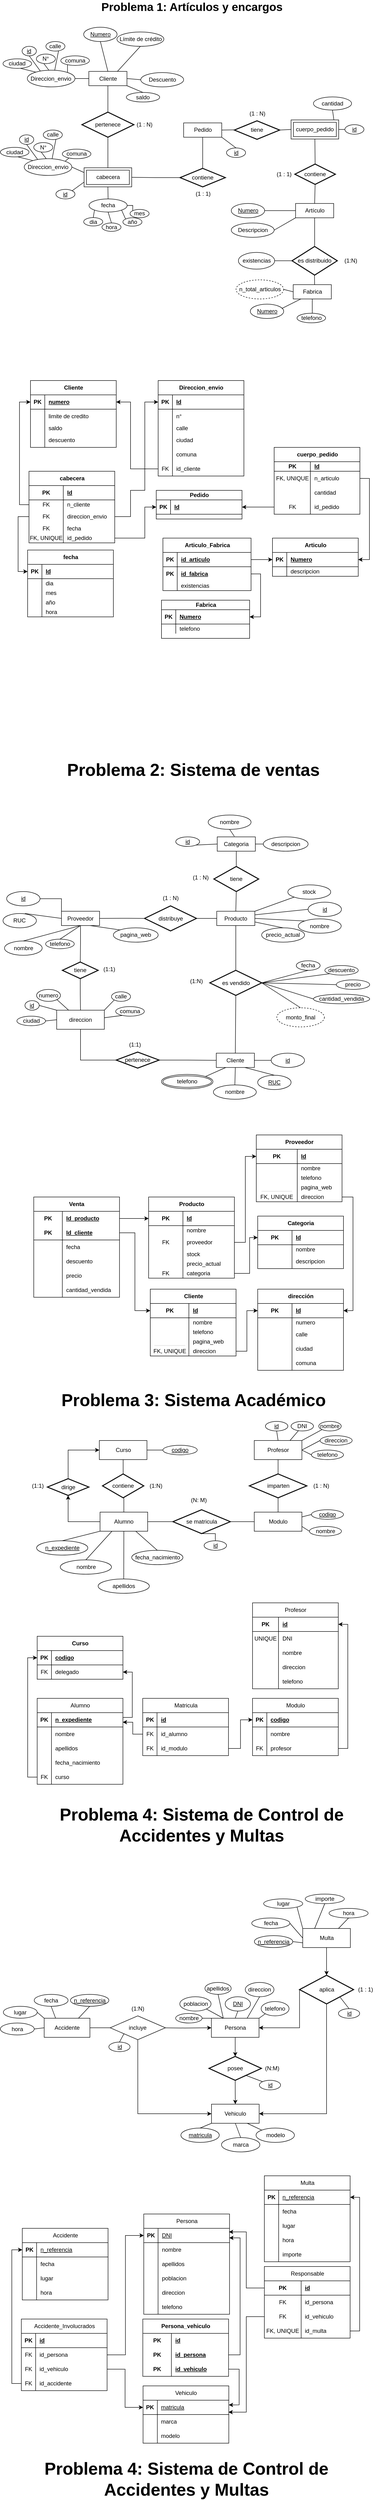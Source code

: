 <mxfile version="26.2.14" pages="3">
  <diagram name="Página-1" id="5zvCUDVExmnDYqEcgGTV">
    <mxGraphModel dx="1507" dy="660" grid="1" gridSize="10" guides="1" tooltips="1" connect="1" arrows="1" fold="1" page="1" pageScale="1" pageWidth="827" pageHeight="1169" math="0" shadow="0">
      <root>
        <mxCell id="0" />
        <mxCell id="1" parent="0" />
        <mxCell id="52nS1y-p0WzkzDX7R_8c-1" value="Cliente" style="rounded=0;whiteSpace=wrap;html=1;" parent="1" vertex="1">
          <mxGeometry x="202.5" y="202.5" width="80" height="30" as="geometry" />
        </mxCell>
        <mxCell id="52nS1y-p0WzkzDX7R_8c-2" value="&lt;u&gt;Numero&lt;/u&gt;" style="ellipse;whiteSpace=wrap;html=1;" parent="1" vertex="1">
          <mxGeometry x="191.7" y="110.0" width="70" height="30" as="geometry" />
        </mxCell>
        <mxCell id="52nS1y-p0WzkzDX7R_8c-4" value="saldo" style="ellipse;whiteSpace=wrap;html=1;" parent="1" vertex="1">
          <mxGeometry x="281.2" y="246.66" width="70" height="20" as="geometry" />
        </mxCell>
        <mxCell id="52nS1y-p0WzkzDX7R_8c-6" value="Límite de crédito" style="ellipse;whiteSpace=wrap;html=1;" parent="1" vertex="1">
          <mxGeometry x="261.5" y="120" width="98.5" height="30" as="geometry" />
        </mxCell>
        <mxCell id="52nS1y-p0WzkzDX7R_8c-7" value="Descuento" style="ellipse;whiteSpace=wrap;html=1;" parent="1" vertex="1">
          <mxGeometry x="311.5" y="205.0" width="90" height="30" as="geometry" />
        </mxCell>
        <mxCell id="52nS1y-p0WzkzDX7R_8c-8" value="Artículo" style="rounded=0;whiteSpace=wrap;html=1;" parent="1" vertex="1">
          <mxGeometry x="636.5" y="479.16" width="80" height="30" as="geometry" />
        </mxCell>
        <mxCell id="52nS1y-p0WzkzDX7R_8c-9" value="&lt;u&gt;Numero&lt;/u&gt;" style="ellipse;whiteSpace=wrap;html=1;" parent="1" vertex="1">
          <mxGeometry x="501.5" y="479.16" width="70" height="30" as="geometry" />
        </mxCell>
        <mxCell id="52nS1y-p0WzkzDX7R_8c-12" value="Descripcion" style="ellipse;whiteSpace=wrap;html=1;" parent="1" vertex="1">
          <mxGeometry x="501.5" y="520.0" width="90" height="30" as="geometry" />
        </mxCell>
        <mxCell id="52nS1y-p0WzkzDX7R_8c-14" value="Pedido" style="rounded=0;whiteSpace=wrap;html=1;" parent="1" vertex="1">
          <mxGeometry x="401.5" y="310.4" width="80" height="30" as="geometry" />
        </mxCell>
        <mxCell id="52nS1y-p0WzkzDX7R_8c-20" value="&lt;u&gt;id&lt;/u&gt;" style="ellipse;whiteSpace=wrap;html=1;" parent="1" vertex="1">
          <mxGeometry x="62.35" y="150.0" width="30" height="20" as="geometry" />
        </mxCell>
        <mxCell id="52nS1y-p0WzkzDX7R_8c-21" value="N°" style="ellipse;whiteSpace=wrap;html=1;" parent="1" vertex="1">
          <mxGeometry x="92.35" y="166.25" width="40" height="20" as="geometry" />
        </mxCell>
        <mxCell id="52nS1y-p0WzkzDX7R_8c-22" value="calle" style="ellipse;whiteSpace=wrap;html=1;" parent="1" vertex="1">
          <mxGeometry x="112.35" y="140.0" width="40" height="20" as="geometry" />
        </mxCell>
        <mxCell id="52nS1y-p0WzkzDX7R_8c-23" value="comuna" style="ellipse;whiteSpace=wrap;html=1;" parent="1" vertex="1">
          <mxGeometry x="143.65" y="170.0" width="60" height="20" as="geometry" />
        </mxCell>
        <mxCell id="52nS1y-p0WzkzDX7R_8c-24" value="ciudad" style="ellipse;whiteSpace=wrap;html=1;" parent="1" vertex="1">
          <mxGeometry x="22.35" y="176.25" width="60" height="20" as="geometry" />
        </mxCell>
        <mxCell id="52nS1y-p0WzkzDX7R_8c-35" value="Fabrica" style="rounded=0;whiteSpace=wrap;html=1;" parent="1" vertex="1">
          <mxGeometry x="631.5" y="649.16" width="80" height="30" as="geometry" />
        </mxCell>
        <mxCell id="52nS1y-p0WzkzDX7R_8c-37" value="es distribuido" style="strokeWidth=2;html=1;shape=mxgraph.flowchart.decision;whiteSpace=wrap;" parent="1" vertex="1">
          <mxGeometry x="629" y="569.16" width="95" height="60" as="geometry" />
        </mxCell>
        <mxCell id="52nS1y-p0WzkzDX7R_8c-38" value="(1:N)" style="text;html=1;align=center;verticalAlign=middle;resizable=0;points=[];autosize=1;strokeColor=none;fillColor=none;" parent="1" vertex="1">
          <mxGeometry x="726.5" y="584.16" width="50" height="30" as="geometry" />
        </mxCell>
        <mxCell id="52nS1y-p0WzkzDX7R_8c-45" value="cantidad" style="ellipse;whiteSpace=wrap;html=1;" parent="1" vertex="1">
          <mxGeometry x="674" y="256.03" width="80" height="27.5" as="geometry" />
        </mxCell>
        <mxCell id="52nS1y-p0WzkzDX7R_8c-46" value="&lt;u&gt;id&lt;/u&gt;" style="ellipse;whiteSpace=wrap;html=1;" parent="1" vertex="1">
          <mxGeometry x="491.5" y="362.91" width="40" height="20" as="geometry" />
        </mxCell>
        <mxCell id="52nS1y-p0WzkzDX7R_8c-50" value="&lt;u&gt;Numero&lt;/u&gt;" style="ellipse;whiteSpace=wrap;html=1;" parent="1" vertex="1">
          <mxGeometry x="541.5" y="690" width="70" height="30" as="geometry" />
        </mxCell>
        <mxCell id="52nS1y-p0WzkzDX7R_8c-51" value="telefono" style="ellipse;whiteSpace=wrap;html=1;" parent="1" vertex="1">
          <mxGeometry x="639.5" y="709.16" width="60" height="20" as="geometry" />
        </mxCell>
        <mxCell id="J53T5qJ8icFxD2d57m6h-63" style="edgeStyle=orthogonalEdgeStyle;rounded=0;orthogonalLoop=1;jettySize=auto;html=1;exitX=1;exitY=0.5;exitDx=0;exitDy=0;entryX=0;entryY=0;entryDx=0;entryDy=0;endArrow=none;startFill=0;" edge="1" parent="1" source="52nS1y-p0WzkzDX7R_8c-54" target="52nS1y-p0WzkzDX7R_8c-58">
          <mxGeometry relative="1" as="geometry" />
        </mxCell>
        <mxCell id="52nS1y-p0WzkzDX7R_8c-54" value="fecha" style="ellipse;whiteSpace=wrap;html=1;" parent="1" vertex="1">
          <mxGeometry x="202.9" y="469.58" width="80" height="27.5" as="geometry" />
        </mxCell>
        <mxCell id="52nS1y-p0WzkzDX7R_8c-56" style="edgeStyle=orthogonalEdgeStyle;rounded=0;orthogonalLoop=1;jettySize=auto;html=1;exitX=0.5;exitY=1;exitDx=0;exitDy=0;" parent="1" edge="1">
          <mxGeometry relative="1" as="geometry">
            <mxPoint x="681.5" y="392.91" as="sourcePoint" />
            <mxPoint x="681.5" y="392.91" as="targetPoint" />
          </mxGeometry>
        </mxCell>
        <mxCell id="52nS1y-p0WzkzDX7R_8c-57" value="dia" style="ellipse;whiteSpace=wrap;html=1;" parent="1" vertex="1">
          <mxGeometry x="191.7" y="508.75" width="40" height="17.5" as="geometry" />
        </mxCell>
        <mxCell id="52nS1y-p0WzkzDX7R_8c-58" value="mes" style="ellipse;whiteSpace=wrap;html=1;" parent="1" vertex="1">
          <mxGeometry x="289" y="491.66" width="40" height="17.5" as="geometry" />
        </mxCell>
        <mxCell id="52nS1y-p0WzkzDX7R_8c-59" value="año" style="ellipse;whiteSpace=wrap;html=1;" parent="1" vertex="1">
          <mxGeometry x="274" y="509.16" width="40" height="17.5" as="geometry" />
        </mxCell>
        <mxCell id="52nS1y-p0WzkzDX7R_8c-60" value="hora" style="ellipse;whiteSpace=wrap;html=1;" parent="1" vertex="1">
          <mxGeometry x="230" y="520" width="40" height="17.5" as="geometry" />
        </mxCell>
        <mxCell id="52nS1y-p0WzkzDX7R_8c-61" value="n_total_articulos" style="ellipse;whiteSpace=wrap;html=1;align=center;dashed=1;" parent="1" vertex="1">
          <mxGeometry x="511.5" y="639.16" width="100" height="40" as="geometry" />
        </mxCell>
        <mxCell id="J53T5qJ8icFxD2d57m6h-62" style="edgeStyle=orthogonalEdgeStyle;rounded=0;orthogonalLoop=1;jettySize=auto;html=1;exitX=0.5;exitY=1;exitDx=0;exitDy=0;exitPerimeter=0;entryX=0.5;entryY=0;entryDx=0;entryDy=0;endArrow=none;startFill=0;" edge="1" parent="1" source="52nS1y-p0WzkzDX7R_8c-68" target="J53T5qJ8icFxD2d57m6h-19">
          <mxGeometry relative="1" as="geometry" />
        </mxCell>
        <mxCell id="52nS1y-p0WzkzDX7R_8c-68" value="pertenece" style="strokeWidth=2;html=1;shape=mxgraph.flowchart.decision;whiteSpace=wrap;" parent="1" vertex="1">
          <mxGeometry x="188" y="287.9" width="109" height="52.5" as="geometry" />
        </mxCell>
        <mxCell id="52nS1y-p0WzkzDX7R_8c-71" value="" style="endArrow=none;html=1;rounded=0;exitX=0.5;exitY=1;exitDx=0;exitDy=0;entryX=0.5;entryY=0;entryDx=0;entryDy=0;" parent="1" source="52nS1y-p0WzkzDX7R_8c-2" target="52nS1y-p0WzkzDX7R_8c-1" edge="1">
          <mxGeometry relative="1" as="geometry">
            <mxPoint x="276" y="217.16" as="sourcePoint" />
            <mxPoint x="383" y="217.16" as="targetPoint" />
          </mxGeometry>
        </mxCell>
        <mxCell id="52nS1y-p0WzkzDX7R_8c-72" value="" style="endArrow=none;html=1;rounded=0;exitX=0.5;exitY=1;exitDx=0;exitDy=0;entryX=0.75;entryY=0;entryDx=0;entryDy=0;" parent="1" source="52nS1y-p0WzkzDX7R_8c-6" target="52nS1y-p0WzkzDX7R_8c-1" edge="1">
          <mxGeometry relative="1" as="geometry">
            <mxPoint x="175" y="189.16" as="sourcePoint" />
            <mxPoint x="196" y="202.16" as="targetPoint" />
          </mxGeometry>
        </mxCell>
        <mxCell id="52nS1y-p0WzkzDX7R_8c-73" value="" style="endArrow=none;html=1;rounded=0;exitX=0.5;exitY=0;exitDx=0;exitDy=0;entryX=1;entryY=1;entryDx=0;entryDy=0;" parent="1" source="52nS1y-p0WzkzDX7R_8c-4" target="52nS1y-p0WzkzDX7R_8c-1" edge="1">
          <mxGeometry relative="1" as="geometry">
            <mxPoint x="181" y="224.16" as="sourcePoint" />
            <mxPoint x="195" y="219.16" as="targetPoint" />
          </mxGeometry>
        </mxCell>
        <mxCell id="52nS1y-p0WzkzDX7R_8c-75" value="" style="endArrow=none;html=1;rounded=0;entryX=0.208;entryY=0.113;entryDx=0;entryDy=0;entryPerimeter=0;exitX=0.556;exitY=1.006;exitDx=0;exitDy=0;exitPerimeter=0;" parent="1" edge="1">
          <mxGeometry relative="1" as="geometry">
            <mxPoint x="59.38" y="196.25" as="sourcePoint" />
            <mxPoint x="93.15" y="204.52" as="targetPoint" />
          </mxGeometry>
        </mxCell>
        <mxCell id="52nS1y-p0WzkzDX7R_8c-76" value="" style="endArrow=none;html=1;rounded=0;exitX=0.383;exitY=0.97;exitDx=0;exitDy=0;entryX=0.462;entryY=0;entryDx=0;entryDy=0;exitPerimeter=0;entryPerimeter=0;" parent="1" source="52nS1y-p0WzkzDX7R_8c-21" edge="1">
          <mxGeometry relative="1" as="geometry">
            <mxPoint x="114.35" y="255.5" as="sourcePoint" />
            <mxPoint x="118.55" y="200.0" as="targetPoint" />
          </mxGeometry>
        </mxCell>
        <mxCell id="52nS1y-p0WzkzDX7R_8c-77" value="" style="endArrow=none;html=1;rounded=0;exitX=0.5;exitY=1;exitDx=0;exitDy=0;entryX=0.285;entryY=0.051;entryDx=0;entryDy=0;entryPerimeter=0;" parent="1" source="52nS1y-p0WzkzDX7R_8c-20" edge="1">
          <mxGeometry relative="1" as="geometry">
            <mxPoint x="127.35" y="199.5" as="sourcePoint" />
            <mxPoint x="100.85" y="202.04" as="targetPoint" />
          </mxGeometry>
        </mxCell>
        <mxCell id="52nS1y-p0WzkzDX7R_8c-78" value="" style="endArrow=none;html=1;rounded=0;exitX=0.662;exitY=0.986;exitDx=0;exitDy=0;exitPerimeter=0;entryX=0.585;entryY=0.003;entryDx=0;entryDy=0;entryPerimeter=0;" parent="1" source="52nS1y-p0WzkzDX7R_8c-22" edge="1">
          <mxGeometry relative="1" as="geometry">
            <mxPoint x="117.35" y="189.5" as="sourcePoint" />
            <mxPoint x="130.85" y="200.12" as="targetPoint" />
          </mxGeometry>
        </mxCell>
        <mxCell id="52nS1y-p0WzkzDX7R_8c-79" value="" style="endArrow=none;html=1;rounded=0;exitX=0.234;exitY=0.922;exitDx=0;exitDy=0;entryX=1;entryY=0;entryDx=0;entryDy=0;exitPerimeter=0;" parent="1" source="52nS1y-p0WzkzDX7R_8c-23" edge="1">
          <mxGeometry relative="1" as="geometry">
            <mxPoint x="127.35" y="199.5" as="sourcePoint" />
            <mxPoint x="157.705" y="205.858" as="targetPoint" />
          </mxGeometry>
        </mxCell>
        <mxCell id="52nS1y-p0WzkzDX7R_8c-81" value="" style="endArrow=none;html=1;rounded=0;entryX=0.5;entryY=0;entryDx=0;entryDy=0;entryPerimeter=0;exitX=0.5;exitY=1;exitDx=0;exitDy=0;" parent="1" source="52nS1y-p0WzkzDX7R_8c-14" target="J53T5qJ8icFxD2d57m6h-2" edge="1">
          <mxGeometry width="50" height="50" relative="1" as="geometry">
            <mxPoint x="442" y="340" as="sourcePoint" />
            <mxPoint x="450" y="280" as="targetPoint" />
          </mxGeometry>
        </mxCell>
        <mxCell id="52nS1y-p0WzkzDX7R_8c-83" value="" style="endArrow=none;html=1;rounded=0;exitX=0;exitY=0.25;exitDx=0;exitDy=0;entryX=1;entryY=0.5;entryDx=0;entryDy=0;" parent="1" source="J53T5qJ8icFxD2d57m6h-19" edge="1" target="52nS1y-p0WzkzDX7R_8c-585">
          <mxGeometry width="50" height="50" relative="1" as="geometry">
            <mxPoint x="242.38" y="411.03" as="sourcePoint" />
            <mxPoint x="184.28" y="380.69" as="targetPoint" />
          </mxGeometry>
        </mxCell>
        <mxCell id="52nS1y-p0WzkzDX7R_8c-84" value="" style="endArrow=none;html=1;rounded=0;exitX=0.5;exitY=1;exitDx=0;exitDy=0;entryX=0.5;entryY=0;entryDx=0;entryDy=0;" parent="1" source="J53T5qJ8icFxD2d57m6h-19" target="52nS1y-p0WzkzDX7R_8c-54" edge="1">
          <mxGeometry width="50" height="50" relative="1" as="geometry">
            <mxPoint x="214.08" y="373.12" as="sourcePoint" />
            <mxPoint x="254.2" y="376.17" as="targetPoint" />
          </mxGeometry>
        </mxCell>
        <mxCell id="52nS1y-p0WzkzDX7R_8c-85" value="" style="endArrow=none;html=1;rounded=0;entryX=0.5;entryY=0;entryDx=0;entryDy=0;exitX=0;exitY=1;exitDx=0;exitDy=0;" parent="1" source="52nS1y-p0WzkzDX7R_8c-54" target="52nS1y-p0WzkzDX7R_8c-57" edge="1">
          <mxGeometry width="50" height="50" relative="1" as="geometry">
            <mxPoint x="220" y="490" as="sourcePoint" />
            <mxPoint x="237.9" y="505.58" as="targetPoint" />
          </mxGeometry>
        </mxCell>
        <mxCell id="52nS1y-p0WzkzDX7R_8c-87" value="" style="endArrow=none;html=1;rounded=0;exitX=1;exitY=1;exitDx=0;exitDy=0;entryX=0;entryY=0;entryDx=0;entryDy=0;" parent="1" source="52nS1y-p0WzkzDX7R_8c-54" target="52nS1y-p0WzkzDX7R_8c-59" edge="1">
          <mxGeometry width="50" height="50" relative="1" as="geometry">
            <mxPoint x="263.9" y="480.58" as="sourcePoint" />
            <mxPoint x="272.14" y="467.075" as="targetPoint" />
          </mxGeometry>
        </mxCell>
        <mxCell id="52nS1y-p0WzkzDX7R_8c-89" value="" style="endArrow=none;html=1;rounded=0;entryX=0.5;entryY=0;entryDx=0;entryDy=0;exitX=0.5;exitY=1;exitDx=0;exitDy=0;" parent="1" source="52nS1y-p0WzkzDX7R_8c-54" target="52nS1y-p0WzkzDX7R_8c-60" edge="1">
          <mxGeometry width="50" height="50" relative="1" as="geometry">
            <mxPoint x="288.9" y="509.58" as="sourcePoint" />
            <mxPoint x="288.9" y="530.83" as="targetPoint" />
          </mxGeometry>
        </mxCell>
        <mxCell id="52nS1y-p0WzkzDX7R_8c-90" value="" style="endArrow=none;html=1;rounded=0;exitX=1;exitY=0.5;exitDx=0;exitDy=0;" parent="1" source="52nS1y-p0WzkzDX7R_8c-14" edge="1">
          <mxGeometry width="50" height="50" relative="1" as="geometry">
            <mxPoint x="451.5" y="320.91" as="sourcePoint" />
            <mxPoint x="508" y="325" as="targetPoint" />
          </mxGeometry>
        </mxCell>
        <mxCell id="52nS1y-p0WzkzDX7R_8c-92" value="" style="endArrow=none;html=1;rounded=0;exitX=1;exitY=0;exitDx=0;exitDy=0;entryX=0.5;entryY=1;entryDx=0;entryDy=0;" parent="1" target="52nS1y-p0WzkzDX7R_8c-45" edge="1">
          <mxGeometry width="50" height="50" relative="1" as="geometry">
            <mxPoint x="717.199" y="306.219" as="sourcePoint" />
            <mxPoint x="701.5" y="295.16" as="targetPoint" />
          </mxGeometry>
        </mxCell>
        <mxCell id="52nS1y-p0WzkzDX7R_8c-93" value="" style="endArrow=none;html=1;rounded=0;exitX=1;exitY=1;exitDx=0;exitDy=0;entryX=0.5;entryY=0;entryDx=0;entryDy=0;" parent="1" source="52nS1y-p0WzkzDX7R_8c-14" target="52nS1y-p0WzkzDX7R_8c-46" edge="1">
          <mxGeometry width="50" height="50" relative="1" as="geometry">
            <mxPoint x="491.5" y="335.91" as="sourcePoint" />
            <mxPoint x="541.5" y="333.91" as="targetPoint" />
          </mxGeometry>
        </mxCell>
        <mxCell id="52nS1y-p0WzkzDX7R_8c-95" value="contiene" style="strokeWidth=2;html=1;shape=mxgraph.flowchart.decision;whiteSpace=wrap;" parent="1" vertex="1">
          <mxGeometry x="635" y="396.66" width="85" height="42.5" as="geometry" />
        </mxCell>
        <mxCell id="52nS1y-p0WzkzDX7R_8c-96" value="" style="endArrow=none;html=1;rounded=0;exitX=0;exitY=0.5;exitDx=0;exitDy=0;entryX=1;entryY=0.5;entryDx=0;entryDy=0;" parent="1" source="52nS1y-p0WzkzDX7R_8c-7" target="52nS1y-p0WzkzDX7R_8c-1" edge="1">
          <mxGeometry relative="1" as="geometry">
            <mxPoint x="181" y="265.16" as="sourcePoint" />
            <mxPoint x="277.5" y="220" as="targetPoint" />
          </mxGeometry>
        </mxCell>
        <mxCell id="52nS1y-p0WzkzDX7R_8c-98" value="" style="endArrow=none;html=1;rounded=0;exitX=0.5;exitY=0;exitDx=0;exitDy=0;entryX=0.5;entryY=1;entryDx=0;entryDy=0;entryPerimeter=0;" parent="1" source="52nS1y-p0WzkzDX7R_8c-8" target="52nS1y-p0WzkzDX7R_8c-95" edge="1">
          <mxGeometry relative="1" as="geometry">
            <mxPoint x="686.5" y="403.16" as="sourcePoint" />
            <mxPoint x="676.5" y="435.41" as="targetPoint" />
          </mxGeometry>
        </mxCell>
        <mxCell id="52nS1y-p0WzkzDX7R_8c-99" value="" style="endArrow=none;html=1;rounded=0;exitX=0;exitY=1;exitDx=0;exitDy=0;entryX=1;entryY=0.5;entryDx=0;entryDy=0;" parent="1" source="52nS1y-p0WzkzDX7R_8c-8" target="52nS1y-p0WzkzDX7R_8c-12" edge="1">
          <mxGeometry width="50" height="50" relative="1" as="geometry">
            <mxPoint x="812.5" y="579.16" as="sourcePoint" />
            <mxPoint x="862.5" y="529.16" as="targetPoint" />
          </mxGeometry>
        </mxCell>
        <mxCell id="52nS1y-p0WzkzDX7R_8c-100" value="" style="endArrow=none;html=1;rounded=0;exitX=0;exitY=0.5;exitDx=0;exitDy=0;entryX=1;entryY=0.5;entryDx=0;entryDy=0;" parent="1" source="52nS1y-p0WzkzDX7R_8c-8" target="52nS1y-p0WzkzDX7R_8c-9" edge="1">
          <mxGeometry width="50" height="50" relative="1" as="geometry">
            <mxPoint x="710.5" y="520.16" as="sourcePoint" />
            <mxPoint x="734.5" y="533.16" as="targetPoint" />
          </mxGeometry>
        </mxCell>
        <mxCell id="52nS1y-p0WzkzDX7R_8c-102" value="" style="endArrow=none;html=1;rounded=0;exitX=0.5;exitY=0;exitDx=0;exitDy=0;entryX=0.5;entryY=1;entryDx=0;entryDy=0;exitPerimeter=0;" parent="1" source="52nS1y-p0WzkzDX7R_8c-37" target="52nS1y-p0WzkzDX7R_8c-8" edge="1">
          <mxGeometry relative="1" as="geometry">
            <mxPoint x="686.5" y="489.16" as="sourcePoint" />
            <mxPoint x="686.5" y="445.16" as="targetPoint" />
          </mxGeometry>
        </mxCell>
        <mxCell id="52nS1y-p0WzkzDX7R_8c-103" value="existencias" style="ellipse;whiteSpace=wrap;html=1;" parent="1" vertex="1">
          <mxGeometry x="516.5" y="581.66" width="76" height="35" as="geometry" />
        </mxCell>
        <mxCell id="52nS1y-p0WzkzDX7R_8c-104" value="" style="endArrow=none;html=1;rounded=0;exitX=0;exitY=0.5;exitDx=0;exitDy=0;entryX=1;entryY=0.5;entryDx=0;entryDy=0;exitPerimeter=0;" parent="1" source="52nS1y-p0WzkzDX7R_8c-37" target="52nS1y-p0WzkzDX7R_8c-103" edge="1">
          <mxGeometry relative="1" as="geometry">
            <mxPoint x="686.5" y="579.16" as="sourcePoint" />
            <mxPoint x="686.5" y="519.16" as="targetPoint" />
          </mxGeometry>
        </mxCell>
        <mxCell id="52nS1y-p0WzkzDX7R_8c-105" value="" style="endArrow=none;html=1;rounded=0;exitX=0;exitY=0.5;exitDx=0;exitDy=0;entryX=1;entryY=0.5;entryDx=0;entryDy=0;" parent="1" source="52nS1y-p0WzkzDX7R_8c-35" target="52nS1y-p0WzkzDX7R_8c-61" edge="1">
          <mxGeometry relative="1" as="geometry">
            <mxPoint x="634.5" y="569.16" as="sourcePoint" />
            <mxPoint x="597.5" y="569.16" as="targetPoint" />
          </mxGeometry>
        </mxCell>
        <mxCell id="52nS1y-p0WzkzDX7R_8c-106" value="" style="endArrow=none;html=1;rounded=0;entryX=0.5;entryY=1;entryDx=0;entryDy=0;" parent="1" edge="1">
          <mxGeometry relative="1" as="geometry">
            <mxPoint x="676.5" y="649.16" as="sourcePoint" />
            <mxPoint x="676.08" y="629.16" as="targetPoint" />
          </mxGeometry>
        </mxCell>
        <mxCell id="52nS1y-p0WzkzDX7R_8c-107" value="" style="endArrow=none;html=1;rounded=0;entryX=0.657;entryY=0;entryDx=0;entryDy=0;entryPerimeter=0;" parent="1" edge="1">
          <mxGeometry relative="1" as="geometry">
            <mxPoint x="647.5" y="679.16" as="sourcePoint" />
            <mxPoint x="607.49" y="699.16" as="targetPoint" />
          </mxGeometry>
        </mxCell>
        <mxCell id="52nS1y-p0WzkzDX7R_8c-108" value="" style="endArrow=none;html=1;rounded=0;entryX=0.5;entryY=0;entryDx=0;entryDy=0;exitX=0.5;exitY=1;exitDx=0;exitDy=0;" parent="1" source="52nS1y-p0WzkzDX7R_8c-35" edge="1">
          <mxGeometry relative="1" as="geometry">
            <mxPoint x="657.5" y="689.16" as="sourcePoint" />
            <mxPoint x="671.5" y="709.16" as="targetPoint" />
          </mxGeometry>
        </mxCell>
        <mxCell id="52nS1y-p0WzkzDX7R_8c-109" value="(1 : 1)" style="text;html=1;align=center;verticalAlign=middle;resizable=0;points=[];autosize=1;strokeColor=none;fillColor=none;" parent="1" vertex="1">
          <mxGeometry x="587" y="402.91" width="50" height="30" as="geometry" />
        </mxCell>
        <mxCell id="52nS1y-p0WzkzDX7R_8c-111" value="&lt;b&gt;&lt;font style=&quot;font-size: 24px;&quot;&gt;Problema 1: Artículos y encargos&lt;/font&gt;&lt;/b&gt;&lt;div&gt;&lt;br&gt;&lt;/div&gt;" style="text;html=1;align=center;verticalAlign=middle;whiteSpace=wrap;rounded=0;" parent="1" vertex="1">
          <mxGeometry x="226" y="60.0" width="386" height="30" as="geometry" />
        </mxCell>
        <mxCell id="52nS1y-p0WzkzDX7R_8c-112" value="Cliente" style="shape=table;startSize=30;container=1;collapsible=1;childLayout=tableLayout;fixedRows=1;rowLines=0;fontStyle=1;align=center;resizeLast=1;html=1;" parent="1" vertex="1">
          <mxGeometry x="80" y="850" width="180" height="140" as="geometry" />
        </mxCell>
        <mxCell id="52nS1y-p0WzkzDX7R_8c-113" value="" style="shape=tableRow;horizontal=0;startSize=0;swimlaneHead=0;swimlaneBody=0;fillColor=none;collapsible=0;dropTarget=0;points=[[0,0.5],[1,0.5]];portConstraint=eastwest;top=0;left=0;right=0;bottom=1;" parent="52nS1y-p0WzkzDX7R_8c-112" vertex="1">
          <mxGeometry y="30" width="180" height="30" as="geometry" />
        </mxCell>
        <mxCell id="52nS1y-p0WzkzDX7R_8c-114" value="PK" style="shape=partialRectangle;connectable=0;fillColor=none;top=0;left=0;bottom=0;right=0;fontStyle=1;overflow=hidden;whiteSpace=wrap;html=1;" parent="52nS1y-p0WzkzDX7R_8c-113" vertex="1">
          <mxGeometry width="30" height="30" as="geometry">
            <mxRectangle width="30" height="30" as="alternateBounds" />
          </mxGeometry>
        </mxCell>
        <mxCell id="52nS1y-p0WzkzDX7R_8c-115" value="numero" style="shape=partialRectangle;connectable=0;fillColor=none;top=0;left=0;bottom=0;right=0;align=left;spacingLeft=6;fontStyle=5;overflow=hidden;whiteSpace=wrap;html=1;" parent="52nS1y-p0WzkzDX7R_8c-113" vertex="1">
          <mxGeometry x="30" width="150" height="30" as="geometry">
            <mxRectangle width="150" height="30" as="alternateBounds" />
          </mxGeometry>
        </mxCell>
        <mxCell id="52nS1y-p0WzkzDX7R_8c-116" value="" style="shape=tableRow;horizontal=0;startSize=0;swimlaneHead=0;swimlaneBody=0;fillColor=none;collapsible=0;dropTarget=0;points=[[0,0.5],[1,0.5]];portConstraint=eastwest;top=0;left=0;right=0;bottom=0;" parent="52nS1y-p0WzkzDX7R_8c-112" vertex="1">
          <mxGeometry y="60" width="180" height="30" as="geometry" />
        </mxCell>
        <mxCell id="52nS1y-p0WzkzDX7R_8c-117" value="" style="shape=partialRectangle;connectable=0;fillColor=none;top=0;left=0;bottom=0;right=0;editable=1;overflow=hidden;whiteSpace=wrap;html=1;" parent="52nS1y-p0WzkzDX7R_8c-116" vertex="1">
          <mxGeometry width="30" height="30" as="geometry">
            <mxRectangle width="30" height="30" as="alternateBounds" />
          </mxGeometry>
        </mxCell>
        <mxCell id="52nS1y-p0WzkzDX7R_8c-118" value="limite de credito" style="shape=partialRectangle;connectable=0;fillColor=none;top=0;left=0;bottom=0;right=0;align=left;spacingLeft=6;overflow=hidden;whiteSpace=wrap;html=1;" parent="52nS1y-p0WzkzDX7R_8c-116" vertex="1">
          <mxGeometry x="30" width="150" height="30" as="geometry">
            <mxRectangle width="150" height="30" as="alternateBounds" />
          </mxGeometry>
        </mxCell>
        <mxCell id="52nS1y-p0WzkzDX7R_8c-119" value="" style="shape=tableRow;horizontal=0;startSize=0;swimlaneHead=0;swimlaneBody=0;fillColor=none;collapsible=0;dropTarget=0;points=[[0,0.5],[1,0.5]];portConstraint=eastwest;top=0;left=0;right=0;bottom=0;" parent="52nS1y-p0WzkzDX7R_8c-112" vertex="1">
          <mxGeometry y="90" width="180" height="20" as="geometry" />
        </mxCell>
        <mxCell id="52nS1y-p0WzkzDX7R_8c-120" value="" style="shape=partialRectangle;connectable=0;fillColor=none;top=0;left=0;bottom=0;right=0;editable=1;overflow=hidden;whiteSpace=wrap;html=1;" parent="52nS1y-p0WzkzDX7R_8c-119" vertex="1">
          <mxGeometry width="30" height="20" as="geometry">
            <mxRectangle width="30" height="20" as="alternateBounds" />
          </mxGeometry>
        </mxCell>
        <mxCell id="52nS1y-p0WzkzDX7R_8c-121" value="saldo" style="shape=partialRectangle;connectable=0;fillColor=none;top=0;left=0;bottom=0;right=0;align=left;spacingLeft=6;overflow=hidden;whiteSpace=wrap;html=1;" parent="52nS1y-p0WzkzDX7R_8c-119" vertex="1">
          <mxGeometry x="30" width="150" height="20" as="geometry">
            <mxRectangle width="150" height="20" as="alternateBounds" />
          </mxGeometry>
        </mxCell>
        <mxCell id="52nS1y-p0WzkzDX7R_8c-122" value="" style="shape=tableRow;horizontal=0;startSize=0;swimlaneHead=0;swimlaneBody=0;fillColor=none;collapsible=0;dropTarget=0;points=[[0,0.5],[1,0.5]];portConstraint=eastwest;top=0;left=0;right=0;bottom=0;" parent="52nS1y-p0WzkzDX7R_8c-112" vertex="1">
          <mxGeometry y="110" width="180" height="30" as="geometry" />
        </mxCell>
        <mxCell id="52nS1y-p0WzkzDX7R_8c-123" value="" style="shape=partialRectangle;connectable=0;fillColor=none;top=0;left=0;bottom=0;right=0;editable=1;overflow=hidden;whiteSpace=wrap;html=1;" parent="52nS1y-p0WzkzDX7R_8c-122" vertex="1">
          <mxGeometry width="30" height="30" as="geometry">
            <mxRectangle width="30" height="30" as="alternateBounds" />
          </mxGeometry>
        </mxCell>
        <mxCell id="52nS1y-p0WzkzDX7R_8c-124" value="descuento" style="shape=partialRectangle;connectable=0;fillColor=none;top=0;left=0;bottom=0;right=0;align=left;spacingLeft=6;overflow=hidden;whiteSpace=wrap;html=1;" parent="52nS1y-p0WzkzDX7R_8c-122" vertex="1">
          <mxGeometry x="30" width="150" height="30" as="geometry">
            <mxRectangle width="150" height="30" as="alternateBounds" />
          </mxGeometry>
        </mxCell>
        <mxCell id="52nS1y-p0WzkzDX7R_8c-125" value="Direccion_envio" style="shape=table;startSize=30;container=1;collapsible=1;childLayout=tableLayout;fixedRows=1;rowLines=0;fontStyle=1;align=center;resizeLast=1;html=1;" parent="1" vertex="1">
          <mxGeometry x="348" y="850" width="180" height="200" as="geometry" />
        </mxCell>
        <mxCell id="52nS1y-p0WzkzDX7R_8c-126" value="" style="shape=tableRow;horizontal=0;startSize=0;swimlaneHead=0;swimlaneBody=0;fillColor=none;collapsible=0;dropTarget=0;points=[[0,0.5],[1,0.5]];portConstraint=eastwest;top=0;left=0;right=0;bottom=1;" parent="52nS1y-p0WzkzDX7R_8c-125" vertex="1">
          <mxGeometry y="30" width="180" height="30" as="geometry" />
        </mxCell>
        <mxCell id="52nS1y-p0WzkzDX7R_8c-127" value="PK" style="shape=partialRectangle;connectable=0;fillColor=none;top=0;left=0;bottom=0;right=0;fontStyle=1;overflow=hidden;whiteSpace=wrap;html=1;" parent="52nS1y-p0WzkzDX7R_8c-126" vertex="1">
          <mxGeometry width="30" height="30" as="geometry">
            <mxRectangle width="30" height="30" as="alternateBounds" />
          </mxGeometry>
        </mxCell>
        <mxCell id="52nS1y-p0WzkzDX7R_8c-128" value="Id" style="shape=partialRectangle;connectable=0;fillColor=none;top=0;left=0;bottom=0;right=0;align=left;spacingLeft=6;fontStyle=5;overflow=hidden;whiteSpace=wrap;html=1;" parent="52nS1y-p0WzkzDX7R_8c-126" vertex="1">
          <mxGeometry x="30" width="150" height="30" as="geometry">
            <mxRectangle width="150" height="30" as="alternateBounds" />
          </mxGeometry>
        </mxCell>
        <mxCell id="52nS1y-p0WzkzDX7R_8c-129" value="" style="shape=tableRow;horizontal=0;startSize=0;swimlaneHead=0;swimlaneBody=0;fillColor=none;collapsible=0;dropTarget=0;points=[[0,0.5],[1,0.5]];portConstraint=eastwest;top=0;left=0;right=0;bottom=0;" parent="52nS1y-p0WzkzDX7R_8c-125" vertex="1">
          <mxGeometry y="60" width="180" height="30" as="geometry" />
        </mxCell>
        <mxCell id="52nS1y-p0WzkzDX7R_8c-130" value="" style="shape=partialRectangle;connectable=0;fillColor=none;top=0;left=0;bottom=0;right=0;editable=1;overflow=hidden;whiteSpace=wrap;html=1;" parent="52nS1y-p0WzkzDX7R_8c-129" vertex="1">
          <mxGeometry width="30" height="30" as="geometry">
            <mxRectangle width="30" height="30" as="alternateBounds" />
          </mxGeometry>
        </mxCell>
        <mxCell id="52nS1y-p0WzkzDX7R_8c-131" value="n°" style="shape=partialRectangle;connectable=0;fillColor=none;top=0;left=0;bottom=0;right=0;align=left;spacingLeft=6;overflow=hidden;whiteSpace=wrap;html=1;" parent="52nS1y-p0WzkzDX7R_8c-129" vertex="1">
          <mxGeometry x="30" width="150" height="30" as="geometry">
            <mxRectangle width="150" height="30" as="alternateBounds" />
          </mxGeometry>
        </mxCell>
        <mxCell id="52nS1y-p0WzkzDX7R_8c-132" value="" style="shape=tableRow;horizontal=0;startSize=0;swimlaneHead=0;swimlaneBody=0;fillColor=none;collapsible=0;dropTarget=0;points=[[0,0.5],[1,0.5]];portConstraint=eastwest;top=0;left=0;right=0;bottom=0;" parent="52nS1y-p0WzkzDX7R_8c-125" vertex="1">
          <mxGeometry y="90" width="180" height="20" as="geometry" />
        </mxCell>
        <mxCell id="52nS1y-p0WzkzDX7R_8c-133" value="" style="shape=partialRectangle;connectable=0;fillColor=none;top=0;left=0;bottom=0;right=0;editable=1;overflow=hidden;whiteSpace=wrap;html=1;" parent="52nS1y-p0WzkzDX7R_8c-132" vertex="1">
          <mxGeometry width="30" height="20" as="geometry">
            <mxRectangle width="30" height="20" as="alternateBounds" />
          </mxGeometry>
        </mxCell>
        <mxCell id="52nS1y-p0WzkzDX7R_8c-134" value="calle" style="shape=partialRectangle;connectable=0;fillColor=none;top=0;left=0;bottom=0;right=0;align=left;spacingLeft=6;overflow=hidden;whiteSpace=wrap;html=1;" parent="52nS1y-p0WzkzDX7R_8c-132" vertex="1">
          <mxGeometry x="30" width="150" height="20" as="geometry">
            <mxRectangle width="150" height="20" as="alternateBounds" />
          </mxGeometry>
        </mxCell>
        <mxCell id="52nS1y-p0WzkzDX7R_8c-135" value="" style="shape=tableRow;horizontal=0;startSize=0;swimlaneHead=0;swimlaneBody=0;fillColor=none;collapsible=0;dropTarget=0;points=[[0,0.5],[1,0.5]];portConstraint=eastwest;top=0;left=0;right=0;bottom=0;" parent="52nS1y-p0WzkzDX7R_8c-125" vertex="1">
          <mxGeometry y="110" width="180" height="30" as="geometry" />
        </mxCell>
        <mxCell id="52nS1y-p0WzkzDX7R_8c-136" value="" style="shape=partialRectangle;connectable=0;fillColor=none;top=0;left=0;bottom=0;right=0;editable=1;overflow=hidden;whiteSpace=wrap;html=1;" parent="52nS1y-p0WzkzDX7R_8c-135" vertex="1">
          <mxGeometry width="30" height="30" as="geometry">
            <mxRectangle width="30" height="30" as="alternateBounds" />
          </mxGeometry>
        </mxCell>
        <mxCell id="52nS1y-p0WzkzDX7R_8c-137" value="ciudad" style="shape=partialRectangle;connectable=0;fillColor=none;top=0;left=0;bottom=0;right=0;align=left;spacingLeft=6;overflow=hidden;whiteSpace=wrap;html=1;" parent="52nS1y-p0WzkzDX7R_8c-135" vertex="1">
          <mxGeometry x="30" width="150" height="30" as="geometry">
            <mxRectangle width="150" height="30" as="alternateBounds" />
          </mxGeometry>
        </mxCell>
        <mxCell id="52nS1y-p0WzkzDX7R_8c-138" style="shape=tableRow;horizontal=0;startSize=0;swimlaneHead=0;swimlaneBody=0;fillColor=none;collapsible=0;dropTarget=0;points=[[0,0.5],[1,0.5]];portConstraint=eastwest;top=0;left=0;right=0;bottom=0;" parent="52nS1y-p0WzkzDX7R_8c-125" vertex="1">
          <mxGeometry y="140" width="180" height="30" as="geometry" />
        </mxCell>
        <mxCell id="52nS1y-p0WzkzDX7R_8c-139" style="shape=partialRectangle;connectable=0;fillColor=none;top=0;left=0;bottom=0;right=0;editable=1;overflow=hidden;whiteSpace=wrap;html=1;" parent="52nS1y-p0WzkzDX7R_8c-138" vertex="1">
          <mxGeometry width="30" height="30" as="geometry">
            <mxRectangle width="30" height="30" as="alternateBounds" />
          </mxGeometry>
        </mxCell>
        <mxCell id="52nS1y-p0WzkzDX7R_8c-140" value="comuna" style="shape=partialRectangle;connectable=0;fillColor=none;top=0;left=0;bottom=0;right=0;align=left;spacingLeft=6;overflow=hidden;whiteSpace=wrap;html=1;" parent="52nS1y-p0WzkzDX7R_8c-138" vertex="1">
          <mxGeometry x="30" width="150" height="30" as="geometry">
            <mxRectangle width="150" height="30" as="alternateBounds" />
          </mxGeometry>
        </mxCell>
        <mxCell id="52nS1y-p0WzkzDX7R_8c-141" style="shape=tableRow;horizontal=0;startSize=0;swimlaneHead=0;swimlaneBody=0;fillColor=none;collapsible=0;dropTarget=0;points=[[0,0.5],[1,0.5]];portConstraint=eastwest;top=0;left=0;right=0;bottom=0;" parent="52nS1y-p0WzkzDX7R_8c-125" vertex="1">
          <mxGeometry y="170" width="180" height="30" as="geometry" />
        </mxCell>
        <mxCell id="52nS1y-p0WzkzDX7R_8c-142" value="FK" style="shape=partialRectangle;connectable=0;fillColor=none;top=0;left=0;bottom=0;right=0;editable=1;overflow=hidden;whiteSpace=wrap;html=1;" parent="52nS1y-p0WzkzDX7R_8c-141" vertex="1">
          <mxGeometry width="30" height="30" as="geometry">
            <mxRectangle width="30" height="30" as="alternateBounds" />
          </mxGeometry>
        </mxCell>
        <mxCell id="52nS1y-p0WzkzDX7R_8c-143" value="id_cliente" style="shape=partialRectangle;connectable=0;fillColor=none;top=0;left=0;bottom=0;right=0;align=left;spacingLeft=6;overflow=hidden;whiteSpace=wrap;html=1;" parent="52nS1y-p0WzkzDX7R_8c-141" vertex="1">
          <mxGeometry x="30" width="150" height="30" as="geometry">
            <mxRectangle width="150" height="30" as="alternateBounds" />
          </mxGeometry>
        </mxCell>
        <mxCell id="52nS1y-p0WzkzDX7R_8c-145" value="Pedido" style="shape=table;startSize=20;container=1;collapsible=1;childLayout=tableLayout;fixedRows=1;rowLines=0;fontStyle=1;align=center;resizeLast=1;html=1;" parent="1" vertex="1">
          <mxGeometry x="344" y="1080" width="180" height="60" as="geometry" />
        </mxCell>
        <mxCell id="52nS1y-p0WzkzDX7R_8c-146" value="" style="shape=tableRow;horizontal=0;startSize=0;swimlaneHead=0;swimlaneBody=0;fillColor=none;collapsible=0;dropTarget=0;points=[[0,0.5],[1,0.5]];portConstraint=eastwest;top=0;left=0;right=0;bottom=1;" parent="52nS1y-p0WzkzDX7R_8c-145" vertex="1">
          <mxGeometry y="20" width="180" height="30" as="geometry" />
        </mxCell>
        <mxCell id="52nS1y-p0WzkzDX7R_8c-147" value="PK" style="shape=partialRectangle;connectable=0;fillColor=none;top=0;left=0;bottom=0;right=0;fontStyle=1;overflow=hidden;whiteSpace=wrap;html=1;" parent="52nS1y-p0WzkzDX7R_8c-146" vertex="1">
          <mxGeometry width="30" height="30" as="geometry">
            <mxRectangle width="30" height="30" as="alternateBounds" />
          </mxGeometry>
        </mxCell>
        <mxCell id="52nS1y-p0WzkzDX7R_8c-148" value="Id" style="shape=partialRectangle;connectable=0;fillColor=none;top=0;left=0;bottom=0;right=0;align=left;spacingLeft=6;fontStyle=5;overflow=hidden;whiteSpace=wrap;html=1;" parent="52nS1y-p0WzkzDX7R_8c-146" vertex="1">
          <mxGeometry x="30" width="150" height="30" as="geometry">
            <mxRectangle width="150" height="30" as="alternateBounds" />
          </mxGeometry>
        </mxCell>
        <mxCell id="52nS1y-p0WzkzDX7R_8c-183" value="cabecera" style="shape=table;startSize=30;container=1;collapsible=1;childLayout=tableLayout;fixedRows=1;rowLines=0;fontStyle=1;align=center;resizeLast=1;html=1;" parent="1" vertex="1">
          <mxGeometry x="76.85" y="1040" width="180" height="150" as="geometry" />
        </mxCell>
        <mxCell id="52nS1y-p0WzkzDX7R_8c-184" value="" style="shape=tableRow;horizontal=0;startSize=0;swimlaneHead=0;swimlaneBody=0;fillColor=none;collapsible=0;dropTarget=0;points=[[0,0.5],[1,0.5]];portConstraint=eastwest;top=0;left=0;right=0;bottom=1;" parent="52nS1y-p0WzkzDX7R_8c-183" vertex="1">
          <mxGeometry y="30" width="180" height="30" as="geometry" />
        </mxCell>
        <mxCell id="52nS1y-p0WzkzDX7R_8c-185" value="PK" style="shape=partialRectangle;connectable=0;fillColor=none;top=0;left=0;bottom=0;right=0;fontStyle=1;overflow=hidden;whiteSpace=wrap;html=1;" parent="52nS1y-p0WzkzDX7R_8c-184" vertex="1">
          <mxGeometry width="72" height="30" as="geometry">
            <mxRectangle width="72" height="30" as="alternateBounds" />
          </mxGeometry>
        </mxCell>
        <mxCell id="52nS1y-p0WzkzDX7R_8c-186" value="Id" style="shape=partialRectangle;connectable=0;fillColor=none;top=0;left=0;bottom=0;right=0;align=left;spacingLeft=6;fontStyle=5;overflow=hidden;whiteSpace=wrap;html=1;" parent="52nS1y-p0WzkzDX7R_8c-184" vertex="1">
          <mxGeometry x="72" width="108" height="30" as="geometry">
            <mxRectangle width="108" height="30" as="alternateBounds" />
          </mxGeometry>
        </mxCell>
        <mxCell id="52nS1y-p0WzkzDX7R_8c-187" value="" style="shape=tableRow;horizontal=0;startSize=0;swimlaneHead=0;swimlaneBody=0;fillColor=none;collapsible=0;dropTarget=0;points=[[0,0.5],[1,0.5]];portConstraint=eastwest;top=0;left=0;right=0;bottom=0;" parent="52nS1y-p0WzkzDX7R_8c-183" vertex="1">
          <mxGeometry y="60" width="180" height="20" as="geometry" />
        </mxCell>
        <mxCell id="52nS1y-p0WzkzDX7R_8c-188" value="FK" style="shape=partialRectangle;connectable=0;fillColor=none;top=0;left=0;bottom=0;right=0;editable=1;overflow=hidden;whiteSpace=wrap;html=1;" parent="52nS1y-p0WzkzDX7R_8c-187" vertex="1">
          <mxGeometry width="72" height="20" as="geometry">
            <mxRectangle width="72" height="20" as="alternateBounds" />
          </mxGeometry>
        </mxCell>
        <mxCell id="52nS1y-p0WzkzDX7R_8c-189" value="n_cliente" style="shape=partialRectangle;connectable=0;fillColor=none;top=0;left=0;bottom=0;right=0;align=left;spacingLeft=6;overflow=hidden;whiteSpace=wrap;html=1;" parent="52nS1y-p0WzkzDX7R_8c-187" vertex="1">
          <mxGeometry x="72" width="108" height="20" as="geometry">
            <mxRectangle width="108" height="20" as="alternateBounds" />
          </mxGeometry>
        </mxCell>
        <mxCell id="52nS1y-p0WzkzDX7R_8c-202" value="" style="shape=tableRow;horizontal=0;startSize=0;swimlaneHead=0;swimlaneBody=0;fillColor=none;collapsible=0;dropTarget=0;points=[[0,0.5],[1,0.5]];portConstraint=eastwest;top=0;left=0;right=0;bottom=0;" parent="52nS1y-p0WzkzDX7R_8c-183" vertex="1">
          <mxGeometry y="80" width="180" height="30" as="geometry" />
        </mxCell>
        <mxCell id="52nS1y-p0WzkzDX7R_8c-203" value="FK" style="shape=partialRectangle;connectable=0;fillColor=none;top=0;left=0;bottom=0;right=0;editable=1;overflow=hidden;whiteSpace=wrap;html=1;" parent="52nS1y-p0WzkzDX7R_8c-202" vertex="1">
          <mxGeometry width="72" height="30" as="geometry">
            <mxRectangle width="72" height="30" as="alternateBounds" />
          </mxGeometry>
        </mxCell>
        <mxCell id="52nS1y-p0WzkzDX7R_8c-204" value="direccion_envio" style="shape=partialRectangle;connectable=0;fillColor=none;top=0;left=0;bottom=0;right=0;align=left;spacingLeft=6;overflow=hidden;whiteSpace=wrap;html=1;" parent="52nS1y-p0WzkzDX7R_8c-202" vertex="1">
          <mxGeometry x="72" width="108" height="30" as="geometry">
            <mxRectangle width="108" height="30" as="alternateBounds" />
          </mxGeometry>
        </mxCell>
        <mxCell id="52nS1y-p0WzkzDX7R_8c-190" value="" style="shape=tableRow;horizontal=0;startSize=0;swimlaneHead=0;swimlaneBody=0;fillColor=none;collapsible=0;dropTarget=0;points=[[0,0.5],[1,0.5]];portConstraint=eastwest;top=0;left=0;right=0;bottom=0;" parent="52nS1y-p0WzkzDX7R_8c-183" vertex="1">
          <mxGeometry y="110" width="180" height="20" as="geometry" />
        </mxCell>
        <mxCell id="52nS1y-p0WzkzDX7R_8c-191" value="FK" style="shape=partialRectangle;connectable=0;fillColor=none;top=0;left=0;bottom=0;right=0;editable=1;overflow=hidden;whiteSpace=wrap;html=1;" parent="52nS1y-p0WzkzDX7R_8c-190" vertex="1">
          <mxGeometry width="72" height="20" as="geometry">
            <mxRectangle width="72" height="20" as="alternateBounds" />
          </mxGeometry>
        </mxCell>
        <mxCell id="52nS1y-p0WzkzDX7R_8c-192" value="fecha" style="shape=partialRectangle;connectable=0;fillColor=none;top=0;left=0;bottom=0;right=0;align=left;spacingLeft=6;overflow=hidden;whiteSpace=wrap;html=1;" parent="52nS1y-p0WzkzDX7R_8c-190" vertex="1">
          <mxGeometry x="72" width="108" height="20" as="geometry">
            <mxRectangle width="108" height="20" as="alternateBounds" />
          </mxGeometry>
        </mxCell>
        <mxCell id="J53T5qJ8icFxD2d57m6h-10" style="shape=tableRow;horizontal=0;startSize=0;swimlaneHead=0;swimlaneBody=0;fillColor=none;collapsible=0;dropTarget=0;points=[[0,0.5],[1,0.5]];portConstraint=eastwest;top=0;left=0;right=0;bottom=0;" vertex="1" parent="52nS1y-p0WzkzDX7R_8c-183">
          <mxGeometry y="130" width="180" height="20" as="geometry" />
        </mxCell>
        <mxCell id="J53T5qJ8icFxD2d57m6h-11" value="FK, UNIQUE" style="shape=partialRectangle;connectable=0;fillColor=none;top=0;left=0;bottom=0;right=0;editable=1;overflow=hidden;whiteSpace=wrap;html=1;" vertex="1" parent="J53T5qJ8icFxD2d57m6h-10">
          <mxGeometry width="72" height="20" as="geometry">
            <mxRectangle width="72" height="20" as="alternateBounds" />
          </mxGeometry>
        </mxCell>
        <mxCell id="J53T5qJ8icFxD2d57m6h-12" value="id_pedido" style="shape=partialRectangle;connectable=0;fillColor=none;top=0;left=0;bottom=0;right=0;align=left;spacingLeft=6;overflow=hidden;whiteSpace=wrap;html=1;" vertex="1" parent="J53T5qJ8icFxD2d57m6h-10">
          <mxGeometry x="72" width="108" height="20" as="geometry">
            <mxRectangle width="108" height="20" as="alternateBounds" />
          </mxGeometry>
        </mxCell>
        <mxCell id="52nS1y-p0WzkzDX7R_8c-205" value="fecha" style="shape=table;startSize=30;container=1;collapsible=1;childLayout=tableLayout;fixedRows=1;rowLines=0;fontStyle=1;align=center;resizeLast=1;html=1;" parent="1" vertex="1">
          <mxGeometry x="74" y="1205" width="180" height="140" as="geometry" />
        </mxCell>
        <mxCell id="52nS1y-p0WzkzDX7R_8c-206" value="" style="shape=tableRow;horizontal=0;startSize=0;swimlaneHead=0;swimlaneBody=0;fillColor=none;collapsible=0;dropTarget=0;points=[[0,0.5],[1,0.5]];portConstraint=eastwest;top=0;left=0;right=0;bottom=1;" parent="52nS1y-p0WzkzDX7R_8c-205" vertex="1">
          <mxGeometry y="30" width="180" height="30" as="geometry" />
        </mxCell>
        <mxCell id="52nS1y-p0WzkzDX7R_8c-207" value="PK" style="shape=partialRectangle;connectable=0;fillColor=none;top=0;left=0;bottom=0;right=0;fontStyle=1;overflow=hidden;whiteSpace=wrap;html=1;" parent="52nS1y-p0WzkzDX7R_8c-206" vertex="1">
          <mxGeometry width="30" height="30" as="geometry">
            <mxRectangle width="30" height="30" as="alternateBounds" />
          </mxGeometry>
        </mxCell>
        <mxCell id="52nS1y-p0WzkzDX7R_8c-208" value="Id" style="shape=partialRectangle;connectable=0;fillColor=none;top=0;left=0;bottom=0;right=0;align=left;spacingLeft=6;fontStyle=5;overflow=hidden;whiteSpace=wrap;html=1;" parent="52nS1y-p0WzkzDX7R_8c-206" vertex="1">
          <mxGeometry x="30" width="150" height="30" as="geometry">
            <mxRectangle width="150" height="30" as="alternateBounds" />
          </mxGeometry>
        </mxCell>
        <mxCell id="52nS1y-p0WzkzDX7R_8c-209" value="" style="shape=tableRow;horizontal=0;startSize=0;swimlaneHead=0;swimlaneBody=0;fillColor=none;collapsible=0;dropTarget=0;points=[[0,0.5],[1,0.5]];portConstraint=eastwest;top=0;left=0;right=0;bottom=0;" parent="52nS1y-p0WzkzDX7R_8c-205" vertex="1">
          <mxGeometry y="60" width="180" height="20" as="geometry" />
        </mxCell>
        <mxCell id="52nS1y-p0WzkzDX7R_8c-210" value="" style="shape=partialRectangle;connectable=0;fillColor=none;top=0;left=0;bottom=0;right=0;editable=1;overflow=hidden;whiteSpace=wrap;html=1;" parent="52nS1y-p0WzkzDX7R_8c-209" vertex="1">
          <mxGeometry width="30" height="20" as="geometry">
            <mxRectangle width="30" height="20" as="alternateBounds" />
          </mxGeometry>
        </mxCell>
        <mxCell id="52nS1y-p0WzkzDX7R_8c-211" value="dia" style="shape=partialRectangle;connectable=0;fillColor=none;top=0;left=0;bottom=0;right=0;align=left;spacingLeft=6;overflow=hidden;whiteSpace=wrap;html=1;" parent="52nS1y-p0WzkzDX7R_8c-209" vertex="1">
          <mxGeometry x="30" width="150" height="20" as="geometry">
            <mxRectangle width="150" height="20" as="alternateBounds" />
          </mxGeometry>
        </mxCell>
        <mxCell id="52nS1y-p0WzkzDX7R_8c-212" value="" style="shape=tableRow;horizontal=0;startSize=0;swimlaneHead=0;swimlaneBody=0;fillColor=none;collapsible=0;dropTarget=0;points=[[0,0.5],[1,0.5]];portConstraint=eastwest;top=0;left=0;right=0;bottom=0;" parent="52nS1y-p0WzkzDX7R_8c-205" vertex="1">
          <mxGeometry y="80" width="180" height="20" as="geometry" />
        </mxCell>
        <mxCell id="52nS1y-p0WzkzDX7R_8c-213" value="" style="shape=partialRectangle;connectable=0;fillColor=none;top=0;left=0;bottom=0;right=0;editable=1;overflow=hidden;whiteSpace=wrap;html=1;" parent="52nS1y-p0WzkzDX7R_8c-212" vertex="1">
          <mxGeometry width="30" height="20" as="geometry">
            <mxRectangle width="30" height="20" as="alternateBounds" />
          </mxGeometry>
        </mxCell>
        <mxCell id="52nS1y-p0WzkzDX7R_8c-214" value="mes" style="shape=partialRectangle;connectable=0;fillColor=none;top=0;left=0;bottom=0;right=0;align=left;spacingLeft=6;overflow=hidden;whiteSpace=wrap;html=1;" parent="52nS1y-p0WzkzDX7R_8c-212" vertex="1">
          <mxGeometry x="30" width="150" height="20" as="geometry">
            <mxRectangle width="150" height="20" as="alternateBounds" />
          </mxGeometry>
        </mxCell>
        <mxCell id="52nS1y-p0WzkzDX7R_8c-215" value="" style="shape=tableRow;horizontal=0;startSize=0;swimlaneHead=0;swimlaneBody=0;fillColor=none;collapsible=0;dropTarget=0;points=[[0,0.5],[1,0.5]];portConstraint=eastwest;top=0;left=0;right=0;bottom=0;" parent="52nS1y-p0WzkzDX7R_8c-205" vertex="1">
          <mxGeometry y="100" width="180" height="20" as="geometry" />
        </mxCell>
        <mxCell id="52nS1y-p0WzkzDX7R_8c-216" value="" style="shape=partialRectangle;connectable=0;fillColor=none;top=0;left=0;bottom=0;right=0;editable=1;overflow=hidden;whiteSpace=wrap;html=1;" parent="52nS1y-p0WzkzDX7R_8c-215" vertex="1">
          <mxGeometry width="30" height="20" as="geometry">
            <mxRectangle width="30" height="20" as="alternateBounds" />
          </mxGeometry>
        </mxCell>
        <mxCell id="52nS1y-p0WzkzDX7R_8c-217" value="año" style="shape=partialRectangle;connectable=0;fillColor=none;top=0;left=0;bottom=0;right=0;align=left;spacingLeft=6;overflow=hidden;whiteSpace=wrap;html=1;" parent="52nS1y-p0WzkzDX7R_8c-215" vertex="1">
          <mxGeometry x="30" width="150" height="20" as="geometry">
            <mxRectangle width="150" height="20" as="alternateBounds" />
          </mxGeometry>
        </mxCell>
        <mxCell id="52nS1y-p0WzkzDX7R_8c-221" style="shape=tableRow;horizontal=0;startSize=0;swimlaneHead=0;swimlaneBody=0;fillColor=none;collapsible=0;dropTarget=0;points=[[0,0.5],[1,0.5]];portConstraint=eastwest;top=0;left=0;right=0;bottom=0;" parent="52nS1y-p0WzkzDX7R_8c-205" vertex="1">
          <mxGeometry y="120" width="180" height="20" as="geometry" />
        </mxCell>
        <mxCell id="52nS1y-p0WzkzDX7R_8c-222" style="shape=partialRectangle;connectable=0;fillColor=none;top=0;left=0;bottom=0;right=0;editable=1;overflow=hidden;whiteSpace=wrap;html=1;" parent="52nS1y-p0WzkzDX7R_8c-221" vertex="1">
          <mxGeometry width="30" height="20" as="geometry">
            <mxRectangle width="30" height="20" as="alternateBounds" />
          </mxGeometry>
        </mxCell>
        <mxCell id="52nS1y-p0WzkzDX7R_8c-223" value="hora" style="shape=partialRectangle;connectable=0;fillColor=none;top=0;left=0;bottom=0;right=0;align=left;spacingLeft=6;overflow=hidden;whiteSpace=wrap;html=1;" parent="52nS1y-p0WzkzDX7R_8c-221" vertex="1">
          <mxGeometry x="30" width="150" height="20" as="geometry">
            <mxRectangle width="150" height="20" as="alternateBounds" />
          </mxGeometry>
        </mxCell>
        <mxCell id="52nS1y-p0WzkzDX7R_8c-224" value="cuerpo_pedido" style="shape=table;startSize=30;container=1;collapsible=1;childLayout=tableLayout;fixedRows=1;rowLines=0;fontStyle=1;align=center;resizeLast=1;html=1;" parent="1" vertex="1">
          <mxGeometry x="591.5" y="990" width="180" height="140" as="geometry" />
        </mxCell>
        <mxCell id="52nS1y-p0WzkzDX7R_8c-225" value="" style="shape=tableRow;horizontal=0;startSize=0;swimlaneHead=0;swimlaneBody=0;fillColor=none;collapsible=0;dropTarget=0;points=[[0,0.5],[1,0.5]];portConstraint=eastwest;top=0;left=0;right=0;bottom=1;" parent="52nS1y-p0WzkzDX7R_8c-224" vertex="1">
          <mxGeometry y="30" width="180" height="20" as="geometry" />
        </mxCell>
        <mxCell id="52nS1y-p0WzkzDX7R_8c-226" value="PK" style="shape=partialRectangle;connectable=0;fillColor=none;top=0;left=0;bottom=0;right=0;fontStyle=1;overflow=hidden;whiteSpace=wrap;html=1;" parent="52nS1y-p0WzkzDX7R_8c-225" vertex="1">
          <mxGeometry width="76" height="20" as="geometry">
            <mxRectangle width="76" height="20" as="alternateBounds" />
          </mxGeometry>
        </mxCell>
        <mxCell id="52nS1y-p0WzkzDX7R_8c-227" value="Id" style="shape=partialRectangle;connectable=0;fillColor=none;top=0;left=0;bottom=0;right=0;align=left;spacingLeft=6;fontStyle=5;overflow=hidden;whiteSpace=wrap;html=1;" parent="52nS1y-p0WzkzDX7R_8c-225" vertex="1">
          <mxGeometry x="76" width="104" height="20" as="geometry">
            <mxRectangle width="104" height="20" as="alternateBounds" />
          </mxGeometry>
        </mxCell>
        <mxCell id="52nS1y-p0WzkzDX7R_8c-228" value="" style="shape=tableRow;horizontal=0;startSize=0;swimlaneHead=0;swimlaneBody=0;fillColor=none;collapsible=0;dropTarget=0;points=[[0,0.5],[1,0.5]];portConstraint=eastwest;top=0;left=0;right=0;bottom=0;" parent="52nS1y-p0WzkzDX7R_8c-224" vertex="1">
          <mxGeometry y="50" width="180" height="30" as="geometry" />
        </mxCell>
        <mxCell id="52nS1y-p0WzkzDX7R_8c-229" value="FK, UNIQUE" style="shape=partialRectangle;connectable=0;fillColor=none;top=0;left=0;bottom=0;right=0;editable=1;overflow=hidden;whiteSpace=wrap;html=1;" parent="52nS1y-p0WzkzDX7R_8c-228" vertex="1">
          <mxGeometry width="76" height="30" as="geometry">
            <mxRectangle width="76" height="30" as="alternateBounds" />
          </mxGeometry>
        </mxCell>
        <mxCell id="52nS1y-p0WzkzDX7R_8c-230" value="n_articulo" style="shape=partialRectangle;connectable=0;fillColor=none;top=0;left=0;bottom=0;right=0;align=left;spacingLeft=6;overflow=hidden;whiteSpace=wrap;html=1;" parent="52nS1y-p0WzkzDX7R_8c-228" vertex="1">
          <mxGeometry x="76" width="104" height="30" as="geometry">
            <mxRectangle width="104" height="30" as="alternateBounds" />
          </mxGeometry>
        </mxCell>
        <mxCell id="52nS1y-p0WzkzDX7R_8c-231" value="" style="shape=tableRow;horizontal=0;startSize=0;swimlaneHead=0;swimlaneBody=0;fillColor=none;collapsible=0;dropTarget=0;points=[[0,0.5],[1,0.5]];portConstraint=eastwest;top=0;left=0;right=0;bottom=0;" parent="52nS1y-p0WzkzDX7R_8c-224" vertex="1">
          <mxGeometry y="80" width="180" height="30" as="geometry" />
        </mxCell>
        <mxCell id="52nS1y-p0WzkzDX7R_8c-232" value="" style="shape=partialRectangle;connectable=0;fillColor=none;top=0;left=0;bottom=0;right=0;editable=1;overflow=hidden;whiteSpace=wrap;html=1;" parent="52nS1y-p0WzkzDX7R_8c-231" vertex="1">
          <mxGeometry width="76" height="30" as="geometry">
            <mxRectangle width="76" height="30" as="alternateBounds" />
          </mxGeometry>
        </mxCell>
        <mxCell id="52nS1y-p0WzkzDX7R_8c-233" value="cantidad" style="shape=partialRectangle;connectable=0;fillColor=none;top=0;left=0;bottom=0;right=0;align=left;spacingLeft=6;overflow=hidden;whiteSpace=wrap;html=1;" parent="52nS1y-p0WzkzDX7R_8c-231" vertex="1">
          <mxGeometry x="76" width="104" height="30" as="geometry">
            <mxRectangle width="104" height="30" as="alternateBounds" />
          </mxGeometry>
        </mxCell>
        <mxCell id="J53T5qJ8icFxD2d57m6h-7" style="shape=tableRow;horizontal=0;startSize=0;swimlaneHead=0;swimlaneBody=0;fillColor=none;collapsible=0;dropTarget=0;points=[[0,0.5],[1,0.5]];portConstraint=eastwest;top=0;left=0;right=0;bottom=0;" vertex="1" parent="52nS1y-p0WzkzDX7R_8c-224">
          <mxGeometry y="110" width="180" height="30" as="geometry" />
        </mxCell>
        <mxCell id="J53T5qJ8icFxD2d57m6h-8" value="FK" style="shape=partialRectangle;connectable=0;fillColor=none;top=0;left=0;bottom=0;right=0;editable=1;overflow=hidden;whiteSpace=wrap;html=1;" vertex="1" parent="J53T5qJ8icFxD2d57m6h-7">
          <mxGeometry width="76" height="30" as="geometry">
            <mxRectangle width="76" height="30" as="alternateBounds" />
          </mxGeometry>
        </mxCell>
        <mxCell id="J53T5qJ8icFxD2d57m6h-9" value="id_pedido" style="shape=partialRectangle;connectable=0;fillColor=none;top=0;left=0;bottom=0;right=0;align=left;spacingLeft=6;overflow=hidden;whiteSpace=wrap;html=1;" vertex="1" parent="J53T5qJ8icFxD2d57m6h-7">
          <mxGeometry x="76" width="104" height="30" as="geometry">
            <mxRectangle width="104" height="30" as="alternateBounds" />
          </mxGeometry>
        </mxCell>
        <mxCell id="52nS1y-p0WzkzDX7R_8c-239" value="&lt;u&gt;id&lt;/u&gt;" style="ellipse;whiteSpace=wrap;html=1;" parent="1" vertex="1">
          <mxGeometry x="133.35" y="449.58" width="40" height="20" as="geometry" />
        </mxCell>
        <mxCell id="52nS1y-p0WzkzDX7R_8c-240" value="" style="endArrow=none;html=1;rounded=0;exitX=0;exitY=0.75;exitDx=0;exitDy=0;entryX=1;entryY=0;entryDx=0;entryDy=0;" parent="1" target="52nS1y-p0WzkzDX7R_8c-239" edge="1" source="J53T5qJ8icFxD2d57m6h-19">
          <mxGeometry width="50" height="50" relative="1" as="geometry">
            <mxPoint x="181" y="464.66" as="sourcePoint" />
            <mxPoint x="148" y="451.66" as="targetPoint" />
          </mxGeometry>
        </mxCell>
        <mxCell id="52nS1y-p0WzkzDX7R_8c-241" value="&lt;u&gt;id&lt;/u&gt;" style="ellipse;whiteSpace=wrap;html=1;" parent="1" vertex="1">
          <mxGeometry x="740" y="314.16" width="40" height="20" as="geometry" />
        </mxCell>
        <mxCell id="52nS1y-p0WzkzDX7R_8c-242" value="" style="endArrow=none;html=1;rounded=0;exitX=0;exitY=0.5;exitDx=0;exitDy=0;entryX=1;entryY=0.5;entryDx=0;entryDy=0;" parent="1" source="52nS1y-p0WzkzDX7R_8c-241" target="J53T5qJ8icFxD2d57m6h-18" edge="1">
          <mxGeometry width="50" height="50" relative="1" as="geometry">
            <mxPoint x="642.5" y="233.16" as="sourcePoint" />
            <mxPoint x="688.7" y="337.145" as="targetPoint" />
          </mxGeometry>
        </mxCell>
        <mxCell id="52nS1y-p0WzkzDX7R_8c-256" value="Articulo" style="shape=table;startSize=30;container=1;collapsible=1;childLayout=tableLayout;fixedRows=1;rowLines=0;fontStyle=1;align=center;resizeLast=1;html=1;" parent="1" vertex="1">
          <mxGeometry x="588" y="1180" width="180" height="80" as="geometry" />
        </mxCell>
        <mxCell id="52nS1y-p0WzkzDX7R_8c-257" value="" style="shape=tableRow;horizontal=0;startSize=0;swimlaneHead=0;swimlaneBody=0;fillColor=none;collapsible=0;dropTarget=0;points=[[0,0.5],[1,0.5]];portConstraint=eastwest;top=0;left=0;right=0;bottom=1;" parent="52nS1y-p0WzkzDX7R_8c-256" vertex="1">
          <mxGeometry y="30" width="180" height="30" as="geometry" />
        </mxCell>
        <mxCell id="52nS1y-p0WzkzDX7R_8c-258" value="PK" style="shape=partialRectangle;connectable=0;fillColor=none;top=0;left=0;bottom=0;right=0;fontStyle=1;overflow=hidden;whiteSpace=wrap;html=1;" parent="52nS1y-p0WzkzDX7R_8c-257" vertex="1">
          <mxGeometry width="30" height="30" as="geometry">
            <mxRectangle width="30" height="30" as="alternateBounds" />
          </mxGeometry>
        </mxCell>
        <mxCell id="52nS1y-p0WzkzDX7R_8c-259" value="Numero" style="shape=partialRectangle;connectable=0;fillColor=none;top=0;left=0;bottom=0;right=0;align=left;spacingLeft=6;fontStyle=5;overflow=hidden;whiteSpace=wrap;html=1;" parent="52nS1y-p0WzkzDX7R_8c-257" vertex="1">
          <mxGeometry x="30" width="150" height="30" as="geometry">
            <mxRectangle width="150" height="30" as="alternateBounds" />
          </mxGeometry>
        </mxCell>
        <mxCell id="52nS1y-p0WzkzDX7R_8c-260" value="" style="shape=tableRow;horizontal=0;startSize=0;swimlaneHead=0;swimlaneBody=0;fillColor=none;collapsible=0;dropTarget=0;points=[[0,0.5],[1,0.5]];portConstraint=eastwest;top=0;left=0;right=0;bottom=0;" parent="52nS1y-p0WzkzDX7R_8c-256" vertex="1">
          <mxGeometry y="60" width="180" height="20" as="geometry" />
        </mxCell>
        <mxCell id="52nS1y-p0WzkzDX7R_8c-261" value="" style="shape=partialRectangle;connectable=0;fillColor=none;top=0;left=0;bottom=0;right=0;editable=1;overflow=hidden;whiteSpace=wrap;html=1;" parent="52nS1y-p0WzkzDX7R_8c-260" vertex="1">
          <mxGeometry width="30" height="20" as="geometry">
            <mxRectangle width="30" height="20" as="alternateBounds" />
          </mxGeometry>
        </mxCell>
        <mxCell id="52nS1y-p0WzkzDX7R_8c-262" value="descripcion" style="shape=partialRectangle;connectable=0;fillColor=none;top=0;left=0;bottom=0;right=0;align=left;spacingLeft=6;overflow=hidden;whiteSpace=wrap;html=1;" parent="52nS1y-p0WzkzDX7R_8c-260" vertex="1">
          <mxGeometry x="30" width="150" height="20" as="geometry">
            <mxRectangle width="150" height="20" as="alternateBounds" />
          </mxGeometry>
        </mxCell>
        <mxCell id="52nS1y-p0WzkzDX7R_8c-275" value="Articulo_Fabrica" style="shape=table;startSize=30;container=1;collapsible=1;childLayout=tableLayout;fixedRows=1;rowLines=0;fontStyle=1;align=center;resizeLast=1;html=1;" parent="1" vertex="1">
          <mxGeometry x="358" y="1180" width="185" height="110" as="geometry" />
        </mxCell>
        <mxCell id="52nS1y-p0WzkzDX7R_8c-276" value="" style="shape=tableRow;horizontal=0;startSize=0;swimlaneHead=0;swimlaneBody=0;fillColor=none;collapsible=0;dropTarget=0;points=[[0,0.5],[1,0.5]];portConstraint=eastwest;top=0;left=0;right=0;bottom=1;" parent="52nS1y-p0WzkzDX7R_8c-275" vertex="1">
          <mxGeometry y="30" width="185" height="30" as="geometry" />
        </mxCell>
        <mxCell id="52nS1y-p0WzkzDX7R_8c-277" value="PK" style="shape=partialRectangle;connectable=0;fillColor=none;top=0;left=0;bottom=0;right=0;fontStyle=1;overflow=hidden;whiteSpace=wrap;html=1;" parent="52nS1y-p0WzkzDX7R_8c-276" vertex="1">
          <mxGeometry width="30" height="30" as="geometry">
            <mxRectangle width="30" height="30" as="alternateBounds" />
          </mxGeometry>
        </mxCell>
        <mxCell id="52nS1y-p0WzkzDX7R_8c-278" value="id_articulo" style="shape=partialRectangle;connectable=0;fillColor=none;top=0;left=0;bottom=0;right=0;align=left;spacingLeft=6;fontStyle=5;overflow=hidden;whiteSpace=wrap;html=1;" parent="52nS1y-p0WzkzDX7R_8c-276" vertex="1">
          <mxGeometry x="30" width="155" height="30" as="geometry">
            <mxRectangle width="155" height="30" as="alternateBounds" />
          </mxGeometry>
        </mxCell>
        <mxCell id="52nS1y-p0WzkzDX7R_8c-279" value="" style="shape=tableRow;horizontal=0;startSize=0;swimlaneHead=0;swimlaneBody=0;fillColor=none;collapsible=0;dropTarget=0;points=[[0,0.5],[1,0.5]];portConstraint=eastwest;top=0;left=0;right=0;bottom=0;" parent="52nS1y-p0WzkzDX7R_8c-275" vertex="1">
          <mxGeometry y="60" width="185" height="30" as="geometry" />
        </mxCell>
        <mxCell id="52nS1y-p0WzkzDX7R_8c-280" value="&lt;span style=&quot;font-weight: 700;&quot;&gt;PK&lt;/span&gt;" style="shape=partialRectangle;connectable=0;fillColor=none;top=0;left=0;bottom=0;right=0;editable=1;overflow=hidden;whiteSpace=wrap;html=1;" parent="52nS1y-p0WzkzDX7R_8c-279" vertex="1">
          <mxGeometry width="30" height="30" as="geometry">
            <mxRectangle width="30" height="30" as="alternateBounds" />
          </mxGeometry>
        </mxCell>
        <mxCell id="52nS1y-p0WzkzDX7R_8c-281" value="&lt;span style=&quot;font-weight: 700; text-decoration-line: underline;&quot;&gt;id_fabrica&lt;/span&gt;" style="shape=partialRectangle;connectable=0;fillColor=none;top=0;left=0;bottom=0;right=0;align=left;spacingLeft=6;overflow=hidden;whiteSpace=wrap;html=1;" parent="52nS1y-p0WzkzDX7R_8c-279" vertex="1">
          <mxGeometry x="30" width="155" height="30" as="geometry">
            <mxRectangle width="155" height="30" as="alternateBounds" />
          </mxGeometry>
        </mxCell>
        <mxCell id="52nS1y-p0WzkzDX7R_8c-282" value="" style="shape=tableRow;horizontal=0;startSize=0;swimlaneHead=0;swimlaneBody=0;fillColor=none;collapsible=0;dropTarget=0;points=[[0,0.5],[1,0.5]];portConstraint=eastwest;top=0;left=0;right=0;bottom=0;" parent="52nS1y-p0WzkzDX7R_8c-275" vertex="1">
          <mxGeometry y="90" width="185" height="20" as="geometry" />
        </mxCell>
        <mxCell id="52nS1y-p0WzkzDX7R_8c-283" value="" style="shape=partialRectangle;connectable=0;fillColor=none;top=0;left=0;bottom=0;right=0;editable=1;overflow=hidden;whiteSpace=wrap;html=1;" parent="52nS1y-p0WzkzDX7R_8c-282" vertex="1">
          <mxGeometry width="30" height="20" as="geometry">
            <mxRectangle width="30" height="20" as="alternateBounds" />
          </mxGeometry>
        </mxCell>
        <mxCell id="52nS1y-p0WzkzDX7R_8c-284" value="existencias" style="shape=partialRectangle;connectable=0;fillColor=none;top=0;left=0;bottom=0;right=0;align=left;spacingLeft=6;overflow=hidden;whiteSpace=wrap;html=1;" parent="52nS1y-p0WzkzDX7R_8c-282" vertex="1">
          <mxGeometry x="30" width="155" height="20" as="geometry">
            <mxRectangle width="155" height="20" as="alternateBounds" />
          </mxGeometry>
        </mxCell>
        <mxCell id="52nS1y-p0WzkzDX7R_8c-291" value="Fabrica" style="shape=table;startSize=20;container=1;collapsible=1;childLayout=tableLayout;fixedRows=1;rowLines=0;fontStyle=1;align=center;resizeLast=1;html=1;" parent="1" vertex="1">
          <mxGeometry x="355" y="1310" width="185" height="80" as="geometry" />
        </mxCell>
        <mxCell id="52nS1y-p0WzkzDX7R_8c-292" value="" style="shape=tableRow;horizontal=0;startSize=0;swimlaneHead=0;swimlaneBody=0;fillColor=none;collapsible=0;dropTarget=0;points=[[0,0.5],[1,0.5]];portConstraint=eastwest;top=0;left=0;right=0;bottom=1;" parent="52nS1y-p0WzkzDX7R_8c-291" vertex="1">
          <mxGeometry y="20" width="185" height="30" as="geometry" />
        </mxCell>
        <mxCell id="52nS1y-p0WzkzDX7R_8c-293" value="PK" style="shape=partialRectangle;connectable=0;fillColor=none;top=0;left=0;bottom=0;right=0;fontStyle=1;overflow=hidden;whiteSpace=wrap;html=1;" parent="52nS1y-p0WzkzDX7R_8c-292" vertex="1">
          <mxGeometry width="30" height="30" as="geometry">
            <mxRectangle width="30" height="30" as="alternateBounds" />
          </mxGeometry>
        </mxCell>
        <mxCell id="52nS1y-p0WzkzDX7R_8c-294" value="Numero" style="shape=partialRectangle;connectable=0;fillColor=none;top=0;left=0;bottom=0;right=0;align=left;spacingLeft=6;fontStyle=5;overflow=hidden;whiteSpace=wrap;html=1;" parent="52nS1y-p0WzkzDX7R_8c-292" vertex="1">
          <mxGeometry x="30" width="155" height="30" as="geometry">
            <mxRectangle width="155" height="30" as="alternateBounds" />
          </mxGeometry>
        </mxCell>
        <mxCell id="52nS1y-p0WzkzDX7R_8c-298" value="" style="shape=tableRow;horizontal=0;startSize=0;swimlaneHead=0;swimlaneBody=0;fillColor=none;collapsible=0;dropTarget=0;points=[[0,0.5],[1,0.5]];portConstraint=eastwest;top=0;left=0;right=0;bottom=0;" parent="52nS1y-p0WzkzDX7R_8c-291" vertex="1">
          <mxGeometry y="50" width="185" height="20" as="geometry" />
        </mxCell>
        <mxCell id="52nS1y-p0WzkzDX7R_8c-299" value="" style="shape=partialRectangle;connectable=0;fillColor=none;top=0;left=0;bottom=0;right=0;editable=1;overflow=hidden;whiteSpace=wrap;html=1;" parent="52nS1y-p0WzkzDX7R_8c-298" vertex="1">
          <mxGeometry width="30" height="20" as="geometry">
            <mxRectangle width="30" height="20" as="alternateBounds" />
          </mxGeometry>
        </mxCell>
        <mxCell id="52nS1y-p0WzkzDX7R_8c-300" value="telefono" style="shape=partialRectangle;connectable=0;fillColor=none;top=0;left=0;bottom=0;right=0;align=left;spacingLeft=6;overflow=hidden;whiteSpace=wrap;html=1;" parent="52nS1y-p0WzkzDX7R_8c-298" vertex="1">
          <mxGeometry x="30" width="155" height="20" as="geometry">
            <mxRectangle width="155" height="20" as="alternateBounds" />
          </mxGeometry>
        </mxCell>
        <mxCell id="52nS1y-p0WzkzDX7R_8c-308" style="edgeStyle=orthogonalEdgeStyle;rounded=0;orthogonalLoop=1;jettySize=auto;html=1;exitX=0;exitY=0.5;exitDx=0;exitDy=0;entryX=1.019;entryY=0.787;entryDx=0;entryDy=0;entryPerimeter=0;" parent="1" target="52nS1y-p0WzkzDX7R_8c-113" edge="1">
          <mxGeometry relative="1" as="geometry" />
        </mxCell>
        <mxCell id="52nS1y-p0WzkzDX7R_8c-333" value="&lt;div&gt;Problema 2: Sistema de ventas&lt;/div&gt;" style="text;html=1;align=center;verticalAlign=middle;whiteSpace=wrap;rounded=0;fontStyle=1;fontSize=36;" parent="1" vertex="1">
          <mxGeometry x="147" y="1650" width="550" height="30" as="geometry" />
        </mxCell>
        <mxCell id="52nS1y-p0WzkzDX7R_8c-414" value="Cliente" style="rounded=0;whiteSpace=wrap;html=1;" parent="1" vertex="1">
          <mxGeometry x="470" y="2258.75" width="80" height="30" as="geometry" />
        </mxCell>
        <mxCell id="52nS1y-p0WzkzDX7R_8c-415" value="&lt;u&gt;RUC&lt;/u&gt;" style="ellipse;whiteSpace=wrap;html=1;" parent="1" vertex="1">
          <mxGeometry x="557" y="2305" width="70" height="30" as="geometry" />
        </mxCell>
        <mxCell id="52nS1y-p0WzkzDX7R_8c-417" value="nombre" style="ellipse;whiteSpace=wrap;html=1;" parent="1" vertex="1">
          <mxGeometry x="464" y="2325.25" width="90" height="30" as="geometry" />
        </mxCell>
        <mxCell id="52nS1y-p0WzkzDX7R_8c-419" value="Producto" style="rounded=0;whiteSpace=wrap;html=1;" parent="1" vertex="1">
          <mxGeometry x="471" y="1961.5" width="80" height="30" as="geometry" />
        </mxCell>
        <mxCell id="52nS1y-p0WzkzDX7R_8c-420" value="&lt;u&gt;id&lt;/u&gt;" style="ellipse;whiteSpace=wrap;html=1;" parent="1" vertex="1">
          <mxGeometry x="662.75" y="1942.5" width="70" height="30" as="geometry" />
        </mxCell>
        <mxCell id="52nS1y-p0WzkzDX7R_8c-421" value="nombre" style="ellipse;whiteSpace=wrap;html=1;" parent="1" vertex="1">
          <mxGeometry x="642.25" y="1977.5" width="90" height="30" as="geometry" />
        </mxCell>
        <mxCell id="52nS1y-p0WzkzDX7R_8c-430" value="Proveedor" style="rounded=0;whiteSpace=wrap;html=1;" parent="1" vertex="1">
          <mxGeometry x="145" y="1961.5" width="80" height="30" as="geometry" />
        </mxCell>
        <mxCell id="52nS1y-p0WzkzDX7R_8c-437" value="&lt;span&gt;RUC&lt;/span&gt;" style="ellipse;whiteSpace=wrap;html=1;fontStyle=0" parent="1" vertex="1">
          <mxGeometry x="22.35" y="1966.25" width="70" height="30" as="geometry" />
        </mxCell>
        <mxCell id="52nS1y-p0WzkzDX7R_8c-438" value="nombre" style="ellipse;whiteSpace=wrap;html=1;" parent="1" vertex="1">
          <mxGeometry x="25.5" y="2023.75" width="79" height="30" as="geometry" />
        </mxCell>
        <mxCell id="52nS1y-p0WzkzDX7R_8c-451" value="" style="endArrow=none;html=1;rounded=0;exitX=0.5;exitY=0;exitDx=0;exitDy=0;entryX=0.75;entryY=1;entryDx=0;entryDy=0;" parent="1" source="52nS1y-p0WzkzDX7R_8c-415" target="52nS1y-p0WzkzDX7R_8c-414" edge="1">
          <mxGeometry relative="1" as="geometry">
            <mxPoint x="547" y="2313" as="sourcePoint" />
            <mxPoint x="457" y="2287.5" as="targetPoint" />
          </mxGeometry>
        </mxCell>
        <mxCell id="52nS1y-p0WzkzDX7R_8c-452" value="" style="endArrow=none;html=1;rounded=0;exitX=0.5;exitY=0;exitDx=0;exitDy=0;entryX=0.5;entryY=1;entryDx=0;entryDy=0;" parent="1" source="52nS1y-p0WzkzDX7R_8c-417" target="52nS1y-p0WzkzDX7R_8c-414" edge="1">
          <mxGeometry relative="1" as="geometry">
            <mxPoint x="446" y="2285" as="sourcePoint" />
            <mxPoint x="456.44" y="2304.57" as="targetPoint" />
          </mxGeometry>
        </mxCell>
        <mxCell id="52nS1y-p0WzkzDX7R_8c-473" value="" style="endArrow=none;html=1;rounded=0;exitX=1;exitY=0;exitDx=0;exitDy=0;entryX=0.25;entryY=1;entryDx=0;entryDy=0;" parent="1" source="52nS1y-p0WzkzDX7R_8c-496" target="52nS1y-p0WzkzDX7R_8c-414" edge="1">
          <mxGeometry relative="1" as="geometry">
            <mxPoint x="461" y="2341.25" as="sourcePoint" />
            <mxPoint x="478" y="2303.25" as="targetPoint" />
          </mxGeometry>
        </mxCell>
        <mxCell id="52nS1y-p0WzkzDX7R_8c-476" value="" style="endArrow=none;html=1;rounded=0;exitX=1;exitY=0.5;exitDx=0;exitDy=0;entryX=0;entryY=0;entryDx=0;entryDy=0;" parent="1" source="52nS1y-p0WzkzDX7R_8c-419" target="52nS1y-p0WzkzDX7R_8c-421" edge="1">
          <mxGeometry width="50" height="50" relative="1" as="geometry">
            <mxPoint x="555.25" y="1965" as="sourcePoint" />
            <mxPoint x="698.25" y="1996.25" as="targetPoint" />
          </mxGeometry>
        </mxCell>
        <mxCell id="52nS1y-p0WzkzDX7R_8c-477" value="" style="endArrow=none;html=1;rounded=0;exitX=1;exitY=0.25;exitDx=0;exitDy=0;entryX=0;entryY=0.5;entryDx=0;entryDy=0;" parent="1" source="52nS1y-p0WzkzDX7R_8c-419" target="52nS1y-p0WzkzDX7R_8c-420" edge="1">
          <mxGeometry width="50" height="50" relative="1" as="geometry">
            <mxPoint x="555.25" y="1957.5" as="sourcePoint" />
            <mxPoint x="570.25" y="2000.25" as="targetPoint" />
          </mxGeometry>
        </mxCell>
        <mxCell id="52nS1y-p0WzkzDX7R_8c-481" value="" style="endArrow=none;html=1;rounded=0;exitX=0.5;exitY=1;exitDx=0;exitDy=0;entryX=0.5;entryY=0;entryDx=0;entryDy=0;" parent="1" source="52nS1y-p0WzkzDX7R_8c-430" target="52nS1y-p0WzkzDX7R_8c-494" edge="1">
          <mxGeometry relative="1" as="geometry">
            <mxPoint x="156" y="1888.75" as="sourcePoint" />
            <mxPoint x="133" y="1978.75" as="targetPoint" />
            <Array as="points" />
          </mxGeometry>
        </mxCell>
        <mxCell id="52nS1y-p0WzkzDX7R_8c-483" value="" style="endArrow=none;html=1;rounded=0;entryX=0.657;entryY=0;entryDx=0;entryDy=0;entryPerimeter=0;exitX=0;exitY=0.5;exitDx=0;exitDy=0;" parent="1" source="52nS1y-p0WzkzDX7R_8c-430" target="52nS1y-p0WzkzDX7R_8c-437" edge="1">
          <mxGeometry relative="1" as="geometry">
            <mxPoint x="169" y="1998.75" as="sourcePoint" />
            <mxPoint x="202.58" y="1918.75" as="targetPoint" />
          </mxGeometry>
        </mxCell>
        <mxCell id="52nS1y-p0WzkzDX7R_8c-484" value="" style="endArrow=none;html=1;rounded=0;entryX=0.5;entryY=0;entryDx=0;entryDy=0;exitX=0.5;exitY=1;exitDx=0;exitDy=0;" parent="1" source="52nS1y-p0WzkzDX7R_8c-430" target="52nS1y-p0WzkzDX7R_8c-438" edge="1">
          <mxGeometry relative="1" as="geometry">
            <mxPoint x="179" y="2008.75" as="sourcePoint" />
            <mxPoint x="139" y="2028.75" as="targetPoint" />
          </mxGeometry>
        </mxCell>
        <mxCell id="52nS1y-p0WzkzDX7R_8c-494" value="telefono" style="ellipse;whiteSpace=wrap;html=1;" parent="1" vertex="1">
          <mxGeometry x="111.85" y="2020" width="60" height="20" as="geometry" />
        </mxCell>
        <mxCell id="52nS1y-p0WzkzDX7R_8c-495" value="pagina_web" style="ellipse;whiteSpace=wrap;html=1;" parent="1" vertex="1">
          <mxGeometry x="254" y="1996.25" width="94" height="30" as="geometry" />
        </mxCell>
        <mxCell id="52nS1y-p0WzkzDX7R_8c-496" value="telefono" style="ellipse;shape=doubleEllipse;margin=3;whiteSpace=wrap;html=1;align=center;" parent="1" vertex="1">
          <mxGeometry x="355" y="2303.25" width="108" height="30" as="geometry" />
        </mxCell>
        <mxCell id="52nS1y-p0WzkzDX7R_8c-518" value="precio_actual" style="ellipse;whiteSpace=wrap;html=1;" parent="1" vertex="1">
          <mxGeometry x="565.25" y="1996.25" width="90" height="30" as="geometry" />
        </mxCell>
        <mxCell id="52nS1y-p0WzkzDX7R_8c-520" value="stock" style="ellipse;whiteSpace=wrap;html=1;" parent="1" vertex="1">
          <mxGeometry x="620.25" y="1906.25" width="90" height="30" as="geometry" />
        </mxCell>
        <mxCell id="52nS1y-p0WzkzDX7R_8c-522" value="Categoria" style="rounded=0;whiteSpace=wrap;html=1;" parent="1" vertex="1">
          <mxGeometry x="472" y="1805.75" width="80" height="30" as="geometry" />
        </mxCell>
        <mxCell id="52nS1y-p0WzkzDX7R_8c-523" value="&lt;u&gt;id&lt;/u&gt;" style="ellipse;whiteSpace=wrap;html=1;" parent="1" vertex="1">
          <mxGeometry x="385" y="1805.75" width="50" height="20" as="geometry" />
        </mxCell>
        <mxCell id="52nS1y-p0WzkzDX7R_8c-525" value="nombre" style="ellipse;whiteSpace=wrap;html=1;" parent="1" vertex="1">
          <mxGeometry x="453" y="1760" width="90" height="30" as="geometry" />
        </mxCell>
        <mxCell id="52nS1y-p0WzkzDX7R_8c-526" value="descripcion" style="ellipse;whiteSpace=wrap;html=1;" parent="1" vertex="1">
          <mxGeometry x="568.75" y="1805.75" width="94" height="30" as="geometry" />
        </mxCell>
        <mxCell id="52nS1y-p0WzkzDX7R_8c-529" value="fecha" style="ellipse;whiteSpace=wrap;html=1;" parent="1" vertex="1">
          <mxGeometry x="638" y="2065.25" width="50" height="20" as="geometry" />
        </mxCell>
        <mxCell id="52nS1y-p0WzkzDX7R_8c-531" value="descuento" style="ellipse;whiteSpace=wrap;html=1;" parent="1" vertex="1">
          <mxGeometry x="698" y="2075.25" width="70" height="20" as="geometry" />
        </mxCell>
        <mxCell id="52nS1y-p0WzkzDX7R_8c-537" value="" style="endArrow=none;html=1;rounded=0;entryX=0;entryY=0;entryDx=0;entryDy=0;exitX=0.75;exitY=1;exitDx=0;exitDy=0;" parent="1" source="52nS1y-p0WzkzDX7R_8c-430" target="52nS1y-p0WzkzDX7R_8c-495" edge="1">
          <mxGeometry relative="1" as="geometry">
            <mxPoint x="243" y="1993.75" as="sourcePoint" />
            <mxPoint x="268" y="2013.75" as="targetPoint" />
          </mxGeometry>
        </mxCell>
        <mxCell id="52nS1y-p0WzkzDX7R_8c-538" value="" style="endArrow=none;html=1;rounded=0;exitX=1;exitY=1;exitDx=0;exitDy=0;entryX=0;entryY=0.5;entryDx=0;entryDy=0;" parent="1" source="52nS1y-p0WzkzDX7R_8c-523" target="52nS1y-p0WzkzDX7R_8c-522" edge="1">
          <mxGeometry relative="1" as="geometry">
            <mxPoint x="291" y="1738.5" as="sourcePoint" />
            <mxPoint x="291" y="1678.5" as="targetPoint" />
          </mxGeometry>
        </mxCell>
        <mxCell id="52nS1y-p0WzkzDX7R_8c-541" value="" style="endArrow=none;html=1;rounded=0;exitX=1;exitY=0;exitDx=0;exitDy=0;entryX=0;entryY=1;entryDx=0;entryDy=0;" parent="1" source="52nS1y-p0WzkzDX7R_8c-419" target="52nS1y-p0WzkzDX7R_8c-520" edge="1">
          <mxGeometry width="50" height="50" relative="1" as="geometry">
            <mxPoint x="555.25" y="1942.5" as="sourcePoint" />
            <mxPoint x="650.25" y="1941.25" as="targetPoint" />
          </mxGeometry>
        </mxCell>
        <mxCell id="52nS1y-p0WzkzDX7R_8c-542" value="" style="endArrow=none;html=1;rounded=0;exitX=1;exitY=0.75;exitDx=0;exitDy=0;entryX=0.5;entryY=0;entryDx=0;entryDy=0;" parent="1" source="52nS1y-p0WzkzDX7R_8c-419" target="52nS1y-p0WzkzDX7R_8c-518" edge="1">
          <mxGeometry width="50" height="50" relative="1" as="geometry">
            <mxPoint x="555.25" y="1972.5" as="sourcePoint" />
            <mxPoint x="627.25" y="1926.25" as="targetPoint" />
          </mxGeometry>
        </mxCell>
        <mxCell id="52nS1y-p0WzkzDX7R_8c-543" value="&lt;u&gt;id&lt;/u&gt;" style="ellipse;whiteSpace=wrap;html=1;" parent="1" vertex="1">
          <mxGeometry x="56.85" y="335.41" width="30" height="20" as="geometry" />
        </mxCell>
        <mxCell id="52nS1y-p0WzkzDX7R_8c-544" value="N°" style="ellipse;whiteSpace=wrap;html=1;" parent="1" vertex="1">
          <mxGeometry x="86.85" y="351.66" width="40" height="20" as="geometry" />
        </mxCell>
        <mxCell id="52nS1y-p0WzkzDX7R_8c-545" value="calle" style="ellipse;whiteSpace=wrap;html=1;" parent="1" vertex="1">
          <mxGeometry x="106.85" y="325.41" width="40" height="20" as="geometry" />
        </mxCell>
        <mxCell id="52nS1y-p0WzkzDX7R_8c-546" value="comuna" style="ellipse;whiteSpace=wrap;html=1;" parent="1" vertex="1">
          <mxGeometry x="146.85" y="365.41" width="60" height="20" as="geometry" />
        </mxCell>
        <mxCell id="52nS1y-p0WzkzDX7R_8c-547" value="ciudad" style="ellipse;whiteSpace=wrap;html=1;" parent="1" vertex="1">
          <mxGeometry x="16.85" y="361.66" width="60" height="20" as="geometry" />
        </mxCell>
        <mxCell id="52nS1y-p0WzkzDX7R_8c-549" value="" style="endArrow=none;html=1;rounded=0;entryX=0.208;entryY=0.113;entryDx=0;entryDy=0;entryPerimeter=0;exitX=0.556;exitY=1.006;exitDx=0;exitDy=0;exitPerimeter=0;" parent="1" edge="1">
          <mxGeometry relative="1" as="geometry">
            <mxPoint x="53.88" y="381.66" as="sourcePoint" />
            <mxPoint x="87.65" y="389.93" as="targetPoint" />
          </mxGeometry>
        </mxCell>
        <mxCell id="52nS1y-p0WzkzDX7R_8c-550" value="" style="endArrow=none;html=1;rounded=0;exitX=0.383;exitY=0.97;exitDx=0;exitDy=0;entryX=0.462;entryY=0;entryDx=0;entryDy=0;exitPerimeter=0;entryPerimeter=0;" parent="1" source="52nS1y-p0WzkzDX7R_8c-544" edge="1">
          <mxGeometry relative="1" as="geometry">
            <mxPoint x="108.85" y="440.91" as="sourcePoint" />
            <mxPoint x="113.05" y="385.41" as="targetPoint" />
          </mxGeometry>
        </mxCell>
        <mxCell id="52nS1y-p0WzkzDX7R_8c-551" value="" style="endArrow=none;html=1;rounded=0;exitX=0.5;exitY=1;exitDx=0;exitDy=0;entryX=0.285;entryY=0.051;entryDx=0;entryDy=0;entryPerimeter=0;" parent="1" source="52nS1y-p0WzkzDX7R_8c-543" edge="1">
          <mxGeometry relative="1" as="geometry">
            <mxPoint x="121.85" y="384.91" as="sourcePoint" />
            <mxPoint x="95.35" y="387.45" as="targetPoint" />
          </mxGeometry>
        </mxCell>
        <mxCell id="52nS1y-p0WzkzDX7R_8c-552" value="" style="endArrow=none;html=1;rounded=0;exitX=0.662;exitY=0.986;exitDx=0;exitDy=0;exitPerimeter=0;entryX=0.585;entryY=0.003;entryDx=0;entryDy=0;entryPerimeter=0;" parent="1" source="52nS1y-p0WzkzDX7R_8c-545" edge="1">
          <mxGeometry relative="1" as="geometry">
            <mxPoint x="111.85" y="374.91" as="sourcePoint" />
            <mxPoint x="125.35" y="385.53" as="targetPoint" />
          </mxGeometry>
        </mxCell>
        <mxCell id="52nS1y-p0WzkzDX7R_8c-553" value="" style="endArrow=none;html=1;rounded=0;exitX=0.234;exitY=0.922;exitDx=0;exitDy=0;entryX=1;entryY=0;entryDx=0;entryDy=0;exitPerimeter=0;" parent="1" source="52nS1y-p0WzkzDX7R_8c-546" edge="1">
          <mxGeometry relative="1" as="geometry">
            <mxPoint x="121.85" y="384.91" as="sourcePoint" />
            <mxPoint x="152.205" y="391.268" as="targetPoint" />
          </mxGeometry>
        </mxCell>
        <mxCell id="52nS1y-p0WzkzDX7R_8c-555" value="&lt;u&gt;id&lt;/u&gt;" style="ellipse;whiteSpace=wrap;html=1;" parent="1" vertex="1">
          <mxGeometry x="68.35" y="2148.75" width="30" height="20" as="geometry" />
        </mxCell>
        <mxCell id="52nS1y-p0WzkzDX7R_8c-556" value="numero" style="ellipse;whiteSpace=wrap;html=1;" parent="1" vertex="1">
          <mxGeometry x="92.85" y="2125.25" width="50" height="25" as="geometry" />
        </mxCell>
        <mxCell id="52nS1y-p0WzkzDX7R_8c-557" value="calle" style="ellipse;whiteSpace=wrap;html=1;" parent="1" vertex="1">
          <mxGeometry x="250" y="2130.25" width="40" height="20" as="geometry" />
        </mxCell>
        <mxCell id="52nS1y-p0WzkzDX7R_8c-558" value="comuna" style="ellipse;whiteSpace=wrap;html=1;" parent="1" vertex="1">
          <mxGeometry x="258.9" y="2161.25" width="60" height="20" as="geometry" />
        </mxCell>
        <mxCell id="52nS1y-p0WzkzDX7R_8c-559" value="ciudad" style="ellipse;whiteSpace=wrap;html=1;" parent="1" vertex="1">
          <mxGeometry x="51.5" y="2181.25" width="60" height="20" as="geometry" />
        </mxCell>
        <mxCell id="52nS1y-p0WzkzDX7R_8c-560" value="" style="endArrow=none;html=1;rounded=0;entryX=0;entryY=0.5;entryDx=0;entryDy=0;exitX=1;exitY=0.5;exitDx=0;exitDy=0;" parent="1" source="52nS1y-p0WzkzDX7R_8c-559" target="J53T5qJ8icFxD2d57m6h-255" edge="1">
          <mxGeometry relative="1" as="geometry">
            <mxPoint x="157.03" y="2155.5" as="sourcePoint" />
            <mxPoint x="155.683" y="2180.095" as="targetPoint" />
          </mxGeometry>
        </mxCell>
        <mxCell id="52nS1y-p0WzkzDX7R_8c-561" value="" style="endArrow=none;html=1;rounded=0;exitX=1;exitY=1;exitDx=0;exitDy=0;entryX=0.25;entryY=0;entryDx=0;entryDy=0;" parent="1" source="52nS1y-p0WzkzDX7R_8c-556" target="J53T5qJ8icFxD2d57m6h-255" edge="1">
          <mxGeometry relative="1" as="geometry">
            <mxPoint x="212" y="2214.75" as="sourcePoint" />
            <mxPoint x="192.13" y="2177.36" as="targetPoint" />
            <Array as="points" />
          </mxGeometry>
        </mxCell>
        <mxCell id="52nS1y-p0WzkzDX7R_8c-562" value="" style="endArrow=none;html=1;rounded=0;exitX=1;exitY=0.5;exitDx=0;exitDy=0;entryX=0;entryY=0;entryDx=0;entryDy=0;" parent="1" source="52nS1y-p0WzkzDX7R_8c-555" target="J53T5qJ8icFxD2d57m6h-255" edge="1">
          <mxGeometry relative="1" as="geometry">
            <mxPoint x="225" y="2158.75" as="sourcePoint" />
            <mxPoint x="181" y="2177" as="targetPoint" />
          </mxGeometry>
        </mxCell>
        <mxCell id="52nS1y-p0WzkzDX7R_8c-563" value="" style="endArrow=none;html=1;rounded=0;exitX=0;exitY=1;exitDx=0;exitDy=0;entryX=1;entryY=0;entryDx=0;entryDy=0;" parent="1" source="52nS1y-p0WzkzDX7R_8c-557" target="J53T5qJ8icFxD2d57m6h-255" edge="1">
          <mxGeometry relative="1" as="geometry">
            <mxPoint x="215" y="2148.75" as="sourcePoint" />
            <mxPoint x="206.317" y="2180.095" as="targetPoint" />
          </mxGeometry>
        </mxCell>
        <mxCell id="52nS1y-p0WzkzDX7R_8c-564" value="" style="endArrow=none;html=1;rounded=0;exitX=0.234;exitY=0.922;exitDx=0;exitDy=0;entryX=1;entryY=0.5;entryDx=0;entryDy=0;exitPerimeter=0;" parent="1" source="52nS1y-p0WzkzDX7R_8c-558" edge="1">
          <mxGeometry relative="1" as="geometry">
            <mxPoint x="225" y="2158.75" as="sourcePoint" />
            <mxPoint x="216.0" y="2187" as="targetPoint" />
          </mxGeometry>
        </mxCell>
        <mxCell id="52nS1y-p0WzkzDX7R_8c-567" value="" style="endArrow=none;html=1;rounded=0;entryX=0;entryY=0.5;entryDx=0;entryDy=0;exitX=1;exitY=0.5;exitDx=0;exitDy=0;exitPerimeter=0;" parent="1" source="52nS1y-p0WzkzDX7R_8c-577" target="52nS1y-p0WzkzDX7R_8c-419" edge="1">
          <mxGeometry relative="1" as="geometry">
            <mxPoint x="508" y="2027.75" as="sourcePoint" />
            <mxPoint x="522" y="2138.75" as="targetPoint" />
          </mxGeometry>
        </mxCell>
        <mxCell id="52nS1y-p0WzkzDX7R_8c-568" value="tiene" style="strokeWidth=2;html=1;shape=mxgraph.flowchart.decision;whiteSpace=wrap;" parent="1" vertex="1">
          <mxGeometry x="465" y="1867.75" width="94" height="52.5" as="geometry" />
        </mxCell>
        <mxCell id="52nS1y-p0WzkzDX7R_8c-570" value="" style="endArrow=none;html=1;rounded=0;entryX=0.5;entryY=1;entryDx=0;entryDy=0;exitX=0.5;exitY=0;exitDx=0;exitDy=0;exitPerimeter=0;" parent="1" source="52nS1y-p0WzkzDX7R_8c-568" target="52nS1y-p0WzkzDX7R_8c-522" edge="1">
          <mxGeometry relative="1" as="geometry">
            <mxPoint x="518" y="2037.75" as="sourcePoint" />
            <mxPoint x="518" y="2005.25" as="targetPoint" />
          </mxGeometry>
        </mxCell>
        <mxCell id="52nS1y-p0WzkzDX7R_8c-571" value="" style="endArrow=none;html=1;rounded=0;entryX=0.5;entryY=1;entryDx=0;entryDy=0;exitX=0.5;exitY=0;exitDx=0;exitDy=0;entryPerimeter=0;" parent="1" source="52nS1y-p0WzkzDX7R_8c-419" target="52nS1y-p0WzkzDX7R_8c-568" edge="1">
          <mxGeometry relative="1" as="geometry">
            <mxPoint x="521" y="1865.25" as="sourcePoint" />
            <mxPoint x="521" y="1796.25" as="targetPoint" />
          </mxGeometry>
        </mxCell>
        <mxCell id="52nS1y-p0WzkzDX7R_8c-573" value="(1 : N)" style="text;html=1;align=center;verticalAlign=middle;resizable=0;points=[];autosize=1;strokeColor=none;fillColor=none;" parent="1" vertex="1">
          <mxGeometry x="406.5" y="1876.25" width="60" height="30" as="geometry" />
        </mxCell>
        <mxCell id="52nS1y-p0WzkzDX7R_8c-574" style="edgeStyle=orthogonalEdgeStyle;rounded=0;orthogonalLoop=1;jettySize=auto;html=1;exitX=0.5;exitY=1;exitDx=0;exitDy=0;" parent="1" source="52nS1y-p0WzkzDX7R_8c-496" target="52nS1y-p0WzkzDX7R_8c-496" edge="1">
          <mxGeometry relative="1" as="geometry" />
        </mxCell>
        <mxCell id="52nS1y-p0WzkzDX7R_8c-577" value="distribuye" style="strokeWidth=2;html=1;shape=mxgraph.flowchart.decision;whiteSpace=wrap;" parent="1" vertex="1">
          <mxGeometry x="319.5" y="1950.25" width="109" height="52.5" as="geometry" />
        </mxCell>
        <mxCell id="52nS1y-p0WzkzDX7R_8c-579" value="(1 : N)" style="text;html=1;align=center;verticalAlign=middle;resizable=0;points=[];autosize=1;strokeColor=none;fillColor=none;" parent="1" vertex="1">
          <mxGeometry x="344" y="1919" width="60" height="30" as="geometry" />
        </mxCell>
        <mxCell id="52nS1y-p0WzkzDX7R_8c-580" value="" style="endArrow=none;html=1;rounded=0;entryX=0;entryY=0.5;entryDx=0;entryDy=0;exitX=1;exitY=0.5;exitDx=0;exitDy=0;entryPerimeter=0;" parent="1" source="52nS1y-p0WzkzDX7R_8c-430" target="52nS1y-p0WzkzDX7R_8c-577" edge="1">
          <mxGeometry relative="1" as="geometry">
            <mxPoint x="439" y="1986.25" as="sourcePoint" />
            <mxPoint x="481" y="1986.25" as="targetPoint" />
            <Array as="points">
              <mxPoint x="284" y="1976.25" />
            </Array>
          </mxGeometry>
        </mxCell>
        <mxCell id="52nS1y-p0WzkzDX7R_8c-582" value="cantidad_vendida" style="ellipse;whiteSpace=wrap;html=1;" parent="1" vertex="1">
          <mxGeometry x="674" y="2135.25" width="118" height="20" as="geometry" />
        </mxCell>
        <mxCell id="52nS1y-p0WzkzDX7R_8c-583" value="precio" style="ellipse;whiteSpace=wrap;html=1;" parent="1" vertex="1">
          <mxGeometry x="722" y="2105.25" width="70" height="20" as="geometry" />
        </mxCell>
        <mxCell id="J53T5qJ8icFxD2d57m6h-55" style="edgeStyle=orthogonalEdgeStyle;rounded=0;orthogonalLoop=1;jettySize=auto;html=1;exitX=1;exitY=0.5;exitDx=0;exitDy=0;entryX=0;entryY=0.5;entryDx=0;entryDy=0;endArrow=none;startFill=0;" edge="1" parent="1" source="52nS1y-p0WzkzDX7R_8c-584" target="52nS1y-p0WzkzDX7R_8c-1">
          <mxGeometry relative="1" as="geometry" />
        </mxCell>
        <mxCell id="52nS1y-p0WzkzDX7R_8c-584" value="Direccion_envio" style="ellipse;whiteSpace=wrap;html=1;" parent="1" vertex="1">
          <mxGeometry x="73.35" y="200.0" width="100" height="35" as="geometry" />
        </mxCell>
        <mxCell id="52nS1y-p0WzkzDX7R_8c-585" value="Direccion_envio" style="ellipse;whiteSpace=wrap;html=1;" parent="1" vertex="1">
          <mxGeometry x="66.85" y="385.41" width="100" height="35" as="geometry" />
        </mxCell>
        <mxCell id="52nS1y-p0WzkzDX7R_8c-586" value="es vendido" style="strokeWidth=2;html=1;shape=mxgraph.flowchart.decision;whiteSpace=wrap;" parent="1" vertex="1">
          <mxGeometry x="456.5" y="2085.25" width="109" height="52.5" as="geometry" />
        </mxCell>
        <mxCell id="52nS1y-p0WzkzDX7R_8c-587" value="(1:N)" style="text;html=1;align=center;verticalAlign=middle;resizable=0;points=[];autosize=1;strokeColor=none;fillColor=none;" parent="1" vertex="1">
          <mxGeometry x="403" y="2092.75" width="50" height="30" as="geometry" />
        </mxCell>
        <mxCell id="52nS1y-p0WzkzDX7R_8c-600" value="" style="endArrow=none;html=1;rounded=0;entryX=0.5;entryY=0;entryDx=0;entryDy=0;exitX=0.5;exitY=1;exitDx=0;exitDy=0;entryPerimeter=0;" parent="1" source="52nS1y-p0WzkzDX7R_8c-419" target="52nS1y-p0WzkzDX7R_8c-586" edge="1">
          <mxGeometry relative="1" as="geometry">
            <mxPoint x="521" y="1971.25" as="sourcePoint" />
            <mxPoint x="521" y="1918.25" as="targetPoint" />
          </mxGeometry>
        </mxCell>
        <mxCell id="52nS1y-p0WzkzDX7R_8c-601" value="" style="endArrow=none;html=1;rounded=0;entryX=0.5;entryY=1;entryDx=0;entryDy=0;exitX=0.5;exitY=0;exitDx=0;exitDy=0;entryPerimeter=0;" parent="1" source="52nS1y-p0WzkzDX7R_8c-414" target="52nS1y-p0WzkzDX7R_8c-586" edge="1">
          <mxGeometry relative="1" as="geometry">
            <mxPoint x="521" y="2001.25" as="sourcePoint" />
            <mxPoint x="524" y="2096.25" as="targetPoint" />
          </mxGeometry>
        </mxCell>
        <mxCell id="52nS1y-p0WzkzDX7R_8c-605" value="" style="endArrow=none;html=1;rounded=0;entryX=1;entryY=0.5;entryDx=0;entryDy=0;exitX=0;exitY=0.5;exitDx=0;exitDy=0;entryPerimeter=0;" parent="1" source="52nS1y-p0WzkzDX7R_8c-583" target="52nS1y-p0WzkzDX7R_8c-586" edge="1">
          <mxGeometry relative="1" as="geometry">
            <mxPoint x="520" y="2269.25" as="sourcePoint" />
            <mxPoint x="521" y="2148.25" as="targetPoint" />
          </mxGeometry>
        </mxCell>
        <mxCell id="52nS1y-p0WzkzDX7R_8c-608" value="" style="endArrow=none;html=1;rounded=0;entryX=1;entryY=0.5;entryDx=0;entryDy=0;exitX=0.5;exitY=0;exitDx=0;exitDy=0;entryPerimeter=0;" parent="1" source="J53T5qJ8icFxD2d57m6h-235" target="52nS1y-p0WzkzDX7R_8c-586" edge="1">
          <mxGeometry relative="1" as="geometry">
            <mxPoint x="639" y="2155.25" as="sourcePoint" />
            <mxPoint x="576" y="2121.25" as="targetPoint" />
          </mxGeometry>
        </mxCell>
        <mxCell id="52nS1y-p0WzkzDX7R_8c-609" value="" style="endArrow=none;html=1;rounded=0;entryX=1;entryY=0.5;entryDx=0;entryDy=0;exitX=0;exitY=0.5;exitDx=0;exitDy=0;entryPerimeter=0;" parent="1" source="52nS1y-p0WzkzDX7R_8c-582" target="52nS1y-p0WzkzDX7R_8c-586" edge="1">
          <mxGeometry relative="1" as="geometry">
            <mxPoint x="649" y="2165.25" as="sourcePoint" />
            <mxPoint x="576" y="2121.25" as="targetPoint" />
          </mxGeometry>
        </mxCell>
        <mxCell id="52nS1y-p0WzkzDX7R_8c-610" value="" style="endArrow=none;html=1;rounded=0;entryX=1;entryY=0.5;entryDx=0;entryDy=0;exitX=0;exitY=1;exitDx=0;exitDy=0;entryPerimeter=0;" parent="1" source="52nS1y-p0WzkzDX7R_8c-531" target="52nS1y-p0WzkzDX7R_8c-586" edge="1">
          <mxGeometry relative="1" as="geometry">
            <mxPoint x="684" y="2155.25" as="sourcePoint" />
            <mxPoint x="576" y="2121.25" as="targetPoint" />
          </mxGeometry>
        </mxCell>
        <mxCell id="52nS1y-p0WzkzDX7R_8c-611" value="" style="endArrow=none;html=1;rounded=0;entryX=1;entryY=0.5;entryDx=0;entryDy=0;exitX=0.5;exitY=1;exitDx=0;exitDy=0;entryPerimeter=0;" parent="1" source="52nS1y-p0WzkzDX7R_8c-529" target="52nS1y-p0WzkzDX7R_8c-586" edge="1">
          <mxGeometry relative="1" as="geometry">
            <mxPoint x="694" y="2165.25" as="sourcePoint" />
            <mxPoint x="586" y="2131.25" as="targetPoint" />
          </mxGeometry>
        </mxCell>
        <mxCell id="52nS1y-p0WzkzDX7R_8c-613" value="" style="endArrow=none;html=1;rounded=0;exitX=0.45;exitY=-0.033;exitDx=0;exitDy=0;entryX=0.5;entryY=1;entryDx=0;entryDy=0;exitPerimeter=0;" parent="1" source="52nS1y-p0WzkzDX7R_8c-522" target="52nS1y-p0WzkzDX7R_8c-525" edge="1">
          <mxGeometry relative="1" as="geometry">
            <mxPoint x="510" y="1813" as="sourcePoint" />
            <mxPoint x="607" y="1770" as="targetPoint" />
          </mxGeometry>
        </mxCell>
        <mxCell id="52nS1y-p0WzkzDX7R_8c-614" value="" style="endArrow=none;html=1;rounded=0;exitX=1;exitY=0.5;exitDx=0;exitDy=0;entryX=0;entryY=0.5;entryDx=0;entryDy=0;" parent="1" source="52nS1y-p0WzkzDX7R_8c-522" target="52nS1y-p0WzkzDX7R_8c-526" edge="1">
          <mxGeometry relative="1" as="geometry">
            <mxPoint x="518" y="1815" as="sourcePoint" />
            <mxPoint x="508" y="1800" as="targetPoint" />
          </mxGeometry>
        </mxCell>
        <mxCell id="J53T5qJ8icFxD2d57m6h-57" style="edgeStyle=orthogonalEdgeStyle;rounded=0;orthogonalLoop=1;jettySize=auto;html=1;exitX=0;exitY=0.5;exitDx=0;exitDy=0;exitPerimeter=0;entryX=1;entryY=0.5;entryDx=0;entryDy=0;endArrow=none;startFill=0;" edge="1" parent="1" source="J53T5qJ8icFxD2d57m6h-2" target="J53T5qJ8icFxD2d57m6h-19">
          <mxGeometry relative="1" as="geometry" />
        </mxCell>
        <mxCell id="J53T5qJ8icFxD2d57m6h-2" value="contiene" style="strokeWidth=2;html=1;shape=mxgraph.flowchart.decision;whiteSpace=wrap;" vertex="1" parent="1">
          <mxGeometry x="394" y="405.62" width="95" height="38.75" as="geometry" />
        </mxCell>
        <mxCell id="J53T5qJ8icFxD2d57m6h-4" value="(1 : N)" style="text;html=1;align=center;verticalAlign=middle;resizable=0;points=[];autosize=1;strokeColor=none;fillColor=none;" vertex="1" parent="1">
          <mxGeometry x="289" y="299.15" width="60" height="30" as="geometry" />
        </mxCell>
        <mxCell id="J53T5qJ8icFxD2d57m6h-18" value="cuerpo_pedido" style="shape=ext;margin=3;double=1;whiteSpace=wrap;html=1;align=center;" vertex="1" parent="1">
          <mxGeometry x="627" y="304.16" width="100" height="40" as="geometry" />
        </mxCell>
        <mxCell id="J53T5qJ8icFxD2d57m6h-19" value="cabecera" style="shape=ext;margin=3;double=1;whiteSpace=wrap;html=1;align=center;" vertex="1" parent="1">
          <mxGeometry x="192.5" y="404.37" width="100" height="40" as="geometry" />
        </mxCell>
        <mxCell id="J53T5qJ8icFxD2d57m6h-20" value="tiene" style="strokeWidth=2;html=1;shape=mxgraph.flowchart.decision;whiteSpace=wrap;" vertex="1" parent="1">
          <mxGeometry x="508" y="306.03" width="95" height="38.75" as="geometry" />
        </mxCell>
        <mxCell id="J53T5qJ8icFxD2d57m6h-21" value="" style="endArrow=none;html=1;rounded=0;exitX=0;exitY=0.5;exitDx=0;exitDy=0;entryX=1;entryY=0.5;entryDx=0;entryDy=0;entryPerimeter=0;" edge="1" parent="1" source="J53T5qJ8icFxD2d57m6h-18" target="J53T5qJ8icFxD2d57m6h-20">
          <mxGeometry width="50" height="50" relative="1" as="geometry">
            <mxPoint x="495" y="335" as="sourcePoint" />
            <mxPoint x="590" y="325" as="targetPoint" />
          </mxGeometry>
        </mxCell>
        <mxCell id="J53T5qJ8icFxD2d57m6h-22" value="(1 : N)" style="text;html=1;align=center;verticalAlign=middle;resizable=0;points=[];autosize=1;strokeColor=none;fillColor=none;" vertex="1" parent="1">
          <mxGeometry x="525.5" y="276.03" width="60" height="30" as="geometry" />
        </mxCell>
        <mxCell id="J53T5qJ8icFxD2d57m6h-48" value="" style="endArrow=none;html=1;rounded=0;exitX=0.5;exitY=0;exitDx=0;exitDy=0;entryX=0.5;entryY=1;entryDx=0;entryDy=0;exitPerimeter=0;" edge="1" parent="1" source="52nS1y-p0WzkzDX7R_8c-95" target="J53T5qJ8icFxD2d57m6h-18">
          <mxGeometry relative="1" as="geometry">
            <mxPoint x="693" y="489" as="sourcePoint" />
            <mxPoint x="693" y="445.41" as="targetPoint" />
          </mxGeometry>
        </mxCell>
        <mxCell id="J53T5qJ8icFxD2d57m6h-49" style="edgeStyle=orthogonalEdgeStyle;rounded=0;orthogonalLoop=1;jettySize=auto;html=1;exitX=0;exitY=0.5;exitDx=0;exitDy=0;entryX=1;entryY=0.5;entryDx=0;entryDy=0;" edge="1" parent="1" source="52nS1y-p0WzkzDX7R_8c-141" target="52nS1y-p0WzkzDX7R_8c-113">
          <mxGeometry relative="1" as="geometry">
            <Array as="points">
              <mxPoint x="290" y="1035" />
              <mxPoint x="290" y="895" />
            </Array>
          </mxGeometry>
        </mxCell>
        <mxCell id="J53T5qJ8icFxD2d57m6h-53" style="edgeStyle=orthogonalEdgeStyle;rounded=0;orthogonalLoop=1;jettySize=auto;html=1;exitX=0.5;exitY=1;exitDx=0;exitDy=0;" edge="1" parent="1" source="52nS1y-p0WzkzDX7R_8c-239" target="52nS1y-p0WzkzDX7R_8c-239">
          <mxGeometry relative="1" as="geometry" />
        </mxCell>
        <mxCell id="J53T5qJ8icFxD2d57m6h-58" value="(1 : 1)" style="text;html=1;align=center;verticalAlign=middle;resizable=0;points=[];autosize=1;strokeColor=none;fillColor=none;" vertex="1" parent="1">
          <mxGeometry x="416.5" y="444.37" width="50" height="30" as="geometry" />
        </mxCell>
        <mxCell id="J53T5qJ8icFxD2d57m6h-61" style="edgeStyle=orthogonalEdgeStyle;rounded=0;orthogonalLoop=1;jettySize=auto;html=1;exitX=0.5;exitY=1;exitDx=0;exitDy=0;entryX=0.5;entryY=0;entryDx=0;entryDy=0;entryPerimeter=0;endArrow=none;startFill=0;" edge="1" parent="1" source="52nS1y-p0WzkzDX7R_8c-1" target="52nS1y-p0WzkzDX7R_8c-68">
          <mxGeometry relative="1" as="geometry" />
        </mxCell>
        <mxCell id="J53T5qJ8icFxD2d57m6h-64" style="edgeStyle=orthogonalEdgeStyle;rounded=0;orthogonalLoop=1;jettySize=auto;html=1;exitX=0;exitY=0.5;exitDx=0;exitDy=0;entryX=0;entryY=0.5;entryDx=0;entryDy=0;" edge="1" parent="1" source="52nS1y-p0WzkzDX7R_8c-187" target="52nS1y-p0WzkzDX7R_8c-113">
          <mxGeometry relative="1" as="geometry" />
        </mxCell>
        <mxCell id="J53T5qJ8icFxD2d57m6h-66" style="edgeStyle=orthogonalEdgeStyle;rounded=0;orthogonalLoop=1;jettySize=auto;html=1;exitX=0;exitY=0.5;exitDx=0;exitDy=0;entryX=0;entryY=0.5;entryDx=0;entryDy=0;" edge="1" parent="1" source="52nS1y-p0WzkzDX7R_8c-202" target="52nS1y-p0WzkzDX7R_8c-206">
          <mxGeometry relative="1" as="geometry" />
        </mxCell>
        <mxCell id="J53T5qJ8icFxD2d57m6h-67" style="edgeStyle=orthogonalEdgeStyle;rounded=0;orthogonalLoop=1;jettySize=auto;html=1;exitX=1;exitY=0.5;exitDx=0;exitDy=0;entryX=0;entryY=0.5;entryDx=0;entryDy=0;" edge="1" parent="1" source="J53T5qJ8icFxD2d57m6h-10" target="52nS1y-p0WzkzDX7R_8c-146">
          <mxGeometry relative="1" as="geometry">
            <Array as="points">
              <mxPoint x="320" y="1180" />
              <mxPoint x="320" y="1115" />
            </Array>
          </mxGeometry>
        </mxCell>
        <mxCell id="J53T5qJ8icFxD2d57m6h-68" style="edgeStyle=orthogonalEdgeStyle;rounded=0;orthogonalLoop=1;jettySize=auto;html=1;exitX=0;exitY=0.5;exitDx=0;exitDy=0;entryX=1;entryY=0.5;entryDx=0;entryDy=0;" edge="1" parent="1" source="J53T5qJ8icFxD2d57m6h-7" target="52nS1y-p0WzkzDX7R_8c-146">
          <mxGeometry relative="1" as="geometry" />
        </mxCell>
        <mxCell id="J53T5qJ8icFxD2d57m6h-69" style="edgeStyle=orthogonalEdgeStyle;rounded=0;orthogonalLoop=1;jettySize=auto;html=1;exitX=1;exitY=0.5;exitDx=0;exitDy=0;entryX=1;entryY=0.5;entryDx=0;entryDy=0;" edge="1" parent="1" source="52nS1y-p0WzkzDX7R_8c-228" target="52nS1y-p0WzkzDX7R_8c-257">
          <mxGeometry relative="1" as="geometry" />
        </mxCell>
        <mxCell id="J53T5qJ8icFxD2d57m6h-70" style="edgeStyle=orthogonalEdgeStyle;rounded=0;orthogonalLoop=1;jettySize=auto;html=1;exitX=1;exitY=0.5;exitDx=0;exitDy=0;entryX=0;entryY=0.5;entryDx=0;entryDy=0;" edge="1" parent="1" source="52nS1y-p0WzkzDX7R_8c-276" target="52nS1y-p0WzkzDX7R_8c-257">
          <mxGeometry relative="1" as="geometry" />
        </mxCell>
        <mxCell id="J53T5qJ8icFxD2d57m6h-71" style="edgeStyle=orthogonalEdgeStyle;rounded=0;orthogonalLoop=1;jettySize=auto;html=1;exitX=1;exitY=0.5;exitDx=0;exitDy=0;entryX=1;entryY=0.5;entryDx=0;entryDy=0;" edge="1" parent="1" source="52nS1y-p0WzkzDX7R_8c-279" target="52nS1y-p0WzkzDX7R_8c-292">
          <mxGeometry relative="1" as="geometry" />
        </mxCell>
        <mxCell id="J53T5qJ8icFxD2d57m6h-86" style="edgeStyle=orthogonalEdgeStyle;rounded=0;orthogonalLoop=1;jettySize=auto;html=1;exitX=1;exitY=0.5;exitDx=0;exitDy=0;entryX=0;entryY=0;entryDx=0;entryDy=0;endArrow=none;startFill=0;" edge="1" parent="1" source="J53T5qJ8icFxD2d57m6h-85" target="52nS1y-p0WzkzDX7R_8c-430">
          <mxGeometry relative="1" as="geometry" />
        </mxCell>
        <mxCell id="J53T5qJ8icFxD2d57m6h-85" value="&lt;span&gt;&lt;u&gt;id&lt;/u&gt;&lt;/span&gt;" style="ellipse;whiteSpace=wrap;html=1;fontStyle=0" vertex="1" parent="1">
          <mxGeometry x="30" y="1920.25" width="70" height="30" as="geometry" />
        </mxCell>
        <mxCell id="J53T5qJ8icFxD2d57m6h-106" style="edgeStyle=orthogonalEdgeStyle;rounded=0;orthogonalLoop=1;jettySize=auto;html=1;exitX=1;exitY=0.5;exitDx=0;exitDy=0;entryX=0;entryY=0.5;entryDx=0;entryDy=0;" edge="1" parent="1" source="52nS1y-p0WzkzDX7R_8c-202" target="52nS1y-p0WzkzDX7R_8c-126">
          <mxGeometry relative="1" as="geometry">
            <Array as="points">
              <mxPoint x="290" y="1135" />
              <mxPoint x="290" y="1080" />
              <mxPoint x="320" y="1080" />
              <mxPoint x="320" y="895" />
            </Array>
          </mxGeometry>
        </mxCell>
        <mxCell id="J53T5qJ8icFxD2d57m6h-107" value="Proveedor" style="shape=table;startSize=30;container=1;collapsible=1;childLayout=tableLayout;fixedRows=1;rowLines=0;fontStyle=1;align=center;resizeLast=1;html=1;" vertex="1" parent="1">
          <mxGeometry x="554" y="2430" width="180" height="140" as="geometry" />
        </mxCell>
        <mxCell id="J53T5qJ8icFxD2d57m6h-108" value="" style="shape=tableRow;horizontal=0;startSize=0;swimlaneHead=0;swimlaneBody=0;fillColor=none;collapsible=0;dropTarget=0;points=[[0,0.5],[1,0.5]];portConstraint=eastwest;top=0;left=0;right=0;bottom=1;" vertex="1" parent="J53T5qJ8icFxD2d57m6h-107">
          <mxGeometry y="30" width="180" height="30" as="geometry" />
        </mxCell>
        <mxCell id="J53T5qJ8icFxD2d57m6h-109" value="PK" style="shape=partialRectangle;connectable=0;fillColor=none;top=0;left=0;bottom=0;right=0;fontStyle=1;overflow=hidden;whiteSpace=wrap;html=1;" vertex="1" parent="J53T5qJ8icFxD2d57m6h-108">
          <mxGeometry width="86" height="30" as="geometry">
            <mxRectangle width="86" height="30" as="alternateBounds" />
          </mxGeometry>
        </mxCell>
        <mxCell id="J53T5qJ8icFxD2d57m6h-110" value="Id" style="shape=partialRectangle;connectable=0;fillColor=none;top=0;left=0;bottom=0;right=0;align=left;spacingLeft=6;fontStyle=5;overflow=hidden;whiteSpace=wrap;html=1;" vertex="1" parent="J53T5qJ8icFxD2d57m6h-108">
          <mxGeometry x="86" width="94" height="30" as="geometry">
            <mxRectangle width="94" height="30" as="alternateBounds" />
          </mxGeometry>
        </mxCell>
        <mxCell id="J53T5qJ8icFxD2d57m6h-111" value="" style="shape=tableRow;horizontal=0;startSize=0;swimlaneHead=0;swimlaneBody=0;fillColor=none;collapsible=0;dropTarget=0;points=[[0,0.5],[1,0.5]];portConstraint=eastwest;top=0;left=0;right=0;bottom=0;" vertex="1" parent="J53T5qJ8icFxD2d57m6h-107">
          <mxGeometry y="60" width="180" height="20" as="geometry" />
        </mxCell>
        <mxCell id="J53T5qJ8icFxD2d57m6h-112" value="" style="shape=partialRectangle;connectable=0;fillColor=none;top=0;left=0;bottom=0;right=0;editable=1;overflow=hidden;whiteSpace=wrap;html=1;" vertex="1" parent="J53T5qJ8icFxD2d57m6h-111">
          <mxGeometry width="86" height="20" as="geometry">
            <mxRectangle width="86" height="20" as="alternateBounds" />
          </mxGeometry>
        </mxCell>
        <mxCell id="J53T5qJ8icFxD2d57m6h-113" value="nombre" style="shape=partialRectangle;connectable=0;fillColor=none;top=0;left=0;bottom=0;right=0;align=left;spacingLeft=6;overflow=hidden;whiteSpace=wrap;html=1;" vertex="1" parent="J53T5qJ8icFxD2d57m6h-111">
          <mxGeometry x="86" width="94" height="20" as="geometry">
            <mxRectangle width="94" height="20" as="alternateBounds" />
          </mxGeometry>
        </mxCell>
        <mxCell id="J53T5qJ8icFxD2d57m6h-114" value="" style="shape=tableRow;horizontal=0;startSize=0;swimlaneHead=0;swimlaneBody=0;fillColor=none;collapsible=0;dropTarget=0;points=[[0,0.5],[1,0.5]];portConstraint=eastwest;top=0;left=0;right=0;bottom=0;" vertex="1" parent="J53T5qJ8icFxD2d57m6h-107">
          <mxGeometry y="80" width="180" height="20" as="geometry" />
        </mxCell>
        <mxCell id="J53T5qJ8icFxD2d57m6h-115" value="" style="shape=partialRectangle;connectable=0;fillColor=none;top=0;left=0;bottom=0;right=0;editable=1;overflow=hidden;whiteSpace=wrap;html=1;" vertex="1" parent="J53T5qJ8icFxD2d57m6h-114">
          <mxGeometry width="86" height="20" as="geometry">
            <mxRectangle width="86" height="20" as="alternateBounds" />
          </mxGeometry>
        </mxCell>
        <mxCell id="J53T5qJ8icFxD2d57m6h-116" value="telefono" style="shape=partialRectangle;connectable=0;fillColor=none;top=0;left=0;bottom=0;right=0;align=left;spacingLeft=6;overflow=hidden;whiteSpace=wrap;html=1;" vertex="1" parent="J53T5qJ8icFxD2d57m6h-114">
          <mxGeometry x="86" width="94" height="20" as="geometry">
            <mxRectangle width="94" height="20" as="alternateBounds" />
          </mxGeometry>
        </mxCell>
        <mxCell id="J53T5qJ8icFxD2d57m6h-117" value="" style="shape=tableRow;horizontal=0;startSize=0;swimlaneHead=0;swimlaneBody=0;fillColor=none;collapsible=0;dropTarget=0;points=[[0,0.5],[1,0.5]];portConstraint=eastwest;top=0;left=0;right=0;bottom=0;" vertex="1" parent="J53T5qJ8icFxD2d57m6h-107">
          <mxGeometry y="100" width="180" height="20" as="geometry" />
        </mxCell>
        <mxCell id="J53T5qJ8icFxD2d57m6h-118" value="&#xa;&lt;span style=&quot;color: rgb(0, 0, 0); font-family: Helvetica; font-size: 12px; font-style: normal; font-variant-ligatures: normal; font-variant-caps: normal; font-weight: 400; letter-spacing: normal; orphans: 2; text-align: left; text-indent: 0px; text-transform: none; widows: 2; word-spacing: 0px; -webkit-text-stroke-width: 0px; white-space: normal; background-color: rgb(236, 236, 236); text-decoration-thickness: initial; text-decoration-style: initial; text-decoration-color: initial; display: inline !important; float: none;&quot;&gt;pagina_web&lt;/span&gt;&#xa;&#xa;" style="shape=partialRectangle;connectable=0;fillColor=none;top=0;left=0;bottom=0;right=0;editable=1;overflow=hidden;whiteSpace=wrap;html=1;" vertex="1" parent="J53T5qJ8icFxD2d57m6h-117">
          <mxGeometry width="86" height="20" as="geometry">
            <mxRectangle width="86" height="20" as="alternateBounds" />
          </mxGeometry>
        </mxCell>
        <mxCell id="J53T5qJ8icFxD2d57m6h-119" value="pagina_web" style="shape=partialRectangle;connectable=0;fillColor=none;top=0;left=0;bottom=0;right=0;align=left;spacingLeft=6;overflow=hidden;whiteSpace=wrap;html=1;" vertex="1" parent="J53T5qJ8icFxD2d57m6h-117">
          <mxGeometry x="86" width="94" height="20" as="geometry">
            <mxRectangle width="94" height="20" as="alternateBounds" />
          </mxGeometry>
        </mxCell>
        <mxCell id="J53T5qJ8icFxD2d57m6h-141" style="shape=tableRow;horizontal=0;startSize=0;swimlaneHead=0;swimlaneBody=0;fillColor=none;collapsible=0;dropTarget=0;points=[[0,0.5],[1,0.5]];portConstraint=eastwest;top=0;left=0;right=0;bottom=0;" vertex="1" parent="J53T5qJ8icFxD2d57m6h-107">
          <mxGeometry y="120" width="180" height="20" as="geometry" />
        </mxCell>
        <mxCell id="J53T5qJ8icFxD2d57m6h-142" value="FK, UNIQUE" style="shape=partialRectangle;connectable=0;fillColor=none;top=0;left=0;bottom=0;right=0;editable=1;overflow=hidden;whiteSpace=wrap;html=1;" vertex="1" parent="J53T5qJ8icFxD2d57m6h-141">
          <mxGeometry width="86" height="20" as="geometry">
            <mxRectangle width="86" height="20" as="alternateBounds" />
          </mxGeometry>
        </mxCell>
        <mxCell id="J53T5qJ8icFxD2d57m6h-143" value="direccion" style="shape=partialRectangle;connectable=0;fillColor=none;top=0;left=0;bottom=0;right=0;align=left;spacingLeft=6;overflow=hidden;whiteSpace=wrap;html=1;" vertex="1" parent="J53T5qJ8icFxD2d57m6h-141">
          <mxGeometry x="86" width="94" height="20" as="geometry">
            <mxRectangle width="94" height="20" as="alternateBounds" />
          </mxGeometry>
        </mxCell>
        <mxCell id="J53T5qJ8icFxD2d57m6h-160" value="Producto" style="shape=table;startSize=30;container=1;collapsible=1;childLayout=tableLayout;fixedRows=1;rowLines=0;fontStyle=1;align=center;resizeLast=1;html=1;" vertex="1" parent="1">
          <mxGeometry x="328" y="2560" width="180" height="170" as="geometry" />
        </mxCell>
        <mxCell id="J53T5qJ8icFxD2d57m6h-161" value="" style="shape=tableRow;horizontal=0;startSize=0;swimlaneHead=0;swimlaneBody=0;fillColor=none;collapsible=0;dropTarget=0;points=[[0,0.5],[1,0.5]];portConstraint=eastwest;top=0;left=0;right=0;bottom=1;" vertex="1" parent="J53T5qJ8icFxD2d57m6h-160">
          <mxGeometry y="30" width="180" height="30" as="geometry" />
        </mxCell>
        <mxCell id="J53T5qJ8icFxD2d57m6h-162" value="PK" style="shape=partialRectangle;connectable=0;fillColor=none;top=0;left=0;bottom=0;right=0;fontStyle=1;overflow=hidden;whiteSpace=wrap;html=1;" vertex="1" parent="J53T5qJ8icFxD2d57m6h-161">
          <mxGeometry width="72" height="30" as="geometry">
            <mxRectangle width="72" height="30" as="alternateBounds" />
          </mxGeometry>
        </mxCell>
        <mxCell id="J53T5qJ8icFxD2d57m6h-163" value="Id" style="shape=partialRectangle;connectable=0;fillColor=none;top=0;left=0;bottom=0;right=0;align=left;spacingLeft=6;fontStyle=5;overflow=hidden;whiteSpace=wrap;html=1;" vertex="1" parent="J53T5qJ8icFxD2d57m6h-161">
          <mxGeometry x="72" width="108" height="30" as="geometry">
            <mxRectangle width="108" height="30" as="alternateBounds" />
          </mxGeometry>
        </mxCell>
        <mxCell id="J53T5qJ8icFxD2d57m6h-164" value="" style="shape=tableRow;horizontal=0;startSize=0;swimlaneHead=0;swimlaneBody=0;fillColor=none;collapsible=0;dropTarget=0;points=[[0,0.5],[1,0.5]];portConstraint=eastwest;top=0;left=0;right=0;bottom=0;" vertex="1" parent="J53T5qJ8icFxD2d57m6h-160">
          <mxGeometry y="60" width="180" height="20" as="geometry" />
        </mxCell>
        <mxCell id="J53T5qJ8icFxD2d57m6h-165" value="" style="shape=partialRectangle;connectable=0;fillColor=none;top=0;left=0;bottom=0;right=0;editable=1;overflow=hidden;whiteSpace=wrap;html=1;" vertex="1" parent="J53T5qJ8icFxD2d57m6h-164">
          <mxGeometry width="72" height="20" as="geometry">
            <mxRectangle width="72" height="20" as="alternateBounds" />
          </mxGeometry>
        </mxCell>
        <mxCell id="J53T5qJ8icFxD2d57m6h-166" value="nombre" style="shape=partialRectangle;connectable=0;fillColor=none;top=0;left=0;bottom=0;right=0;align=left;spacingLeft=6;overflow=hidden;whiteSpace=wrap;html=1;" vertex="1" parent="J53T5qJ8icFxD2d57m6h-164">
          <mxGeometry x="72" width="108" height="20" as="geometry">
            <mxRectangle width="108" height="20" as="alternateBounds" />
          </mxGeometry>
        </mxCell>
        <mxCell id="J53T5qJ8icFxD2d57m6h-167" value="" style="shape=tableRow;horizontal=0;startSize=0;swimlaneHead=0;swimlaneBody=0;fillColor=none;collapsible=0;dropTarget=0;points=[[0,0.5],[1,0.5]];portConstraint=eastwest;top=0;left=0;right=0;bottom=0;" vertex="1" parent="J53T5qJ8icFxD2d57m6h-160">
          <mxGeometry y="80" width="180" height="30" as="geometry" />
        </mxCell>
        <mxCell id="J53T5qJ8icFxD2d57m6h-168" value="FK" style="shape=partialRectangle;connectable=0;fillColor=none;top=0;left=0;bottom=0;right=0;editable=1;overflow=hidden;whiteSpace=wrap;html=1;" vertex="1" parent="J53T5qJ8icFxD2d57m6h-167">
          <mxGeometry width="72" height="30" as="geometry">
            <mxRectangle width="72" height="30" as="alternateBounds" />
          </mxGeometry>
        </mxCell>
        <mxCell id="J53T5qJ8icFxD2d57m6h-169" value="proveedor" style="shape=partialRectangle;connectable=0;fillColor=none;top=0;left=0;bottom=0;right=0;align=left;spacingLeft=6;overflow=hidden;whiteSpace=wrap;html=1;" vertex="1" parent="J53T5qJ8icFxD2d57m6h-167">
          <mxGeometry x="72" width="108" height="30" as="geometry">
            <mxRectangle width="108" height="30" as="alternateBounds" />
          </mxGeometry>
        </mxCell>
        <mxCell id="J53T5qJ8icFxD2d57m6h-170" value="" style="shape=tableRow;horizontal=0;startSize=0;swimlaneHead=0;swimlaneBody=0;fillColor=none;collapsible=0;dropTarget=0;points=[[0,0.5],[1,0.5]];portConstraint=eastwest;top=0;left=0;right=0;bottom=0;" vertex="1" parent="J53T5qJ8icFxD2d57m6h-160">
          <mxGeometry y="110" width="180" height="20" as="geometry" />
        </mxCell>
        <mxCell id="J53T5qJ8icFxD2d57m6h-171" value="" style="shape=partialRectangle;connectable=0;fillColor=none;top=0;left=0;bottom=0;right=0;editable=1;overflow=hidden;whiteSpace=wrap;html=1;" vertex="1" parent="J53T5qJ8icFxD2d57m6h-170">
          <mxGeometry width="72" height="20" as="geometry">
            <mxRectangle width="72" height="20" as="alternateBounds" />
          </mxGeometry>
        </mxCell>
        <mxCell id="J53T5qJ8icFxD2d57m6h-172" value="stock" style="shape=partialRectangle;connectable=0;fillColor=none;top=0;left=0;bottom=0;right=0;align=left;spacingLeft=6;overflow=hidden;whiteSpace=wrap;html=1;" vertex="1" parent="J53T5qJ8icFxD2d57m6h-170">
          <mxGeometry x="72" width="108" height="20" as="geometry">
            <mxRectangle width="108" height="20" as="alternateBounds" />
          </mxGeometry>
        </mxCell>
        <mxCell id="J53T5qJ8icFxD2d57m6h-173" style="shape=tableRow;horizontal=0;startSize=0;swimlaneHead=0;swimlaneBody=0;fillColor=none;collapsible=0;dropTarget=0;points=[[0,0.5],[1,0.5]];portConstraint=eastwest;top=0;left=0;right=0;bottom=0;" vertex="1" parent="J53T5qJ8icFxD2d57m6h-160">
          <mxGeometry y="130" width="180" height="20" as="geometry" />
        </mxCell>
        <mxCell id="J53T5qJ8icFxD2d57m6h-174" value="" style="shape=partialRectangle;connectable=0;fillColor=none;top=0;left=0;bottom=0;right=0;editable=1;overflow=hidden;whiteSpace=wrap;html=1;" vertex="1" parent="J53T5qJ8icFxD2d57m6h-173">
          <mxGeometry width="72" height="20" as="geometry">
            <mxRectangle width="72" height="20" as="alternateBounds" />
          </mxGeometry>
        </mxCell>
        <mxCell id="J53T5qJ8icFxD2d57m6h-175" value="precio_actual" style="shape=partialRectangle;connectable=0;fillColor=none;top=0;left=0;bottom=0;right=0;align=left;spacingLeft=6;overflow=hidden;whiteSpace=wrap;html=1;" vertex="1" parent="J53T5qJ8icFxD2d57m6h-173">
          <mxGeometry x="72" width="108" height="20" as="geometry">
            <mxRectangle width="108" height="20" as="alternateBounds" />
          </mxGeometry>
        </mxCell>
        <mxCell id="J53T5qJ8icFxD2d57m6h-193" style="shape=tableRow;horizontal=0;startSize=0;swimlaneHead=0;swimlaneBody=0;fillColor=none;collapsible=0;dropTarget=0;points=[[0,0.5],[1,0.5]];portConstraint=eastwest;top=0;left=0;right=0;bottom=0;" vertex="1" parent="J53T5qJ8icFxD2d57m6h-160">
          <mxGeometry y="150" width="180" height="20" as="geometry" />
        </mxCell>
        <mxCell id="J53T5qJ8icFxD2d57m6h-194" value="FK" style="shape=partialRectangle;connectable=0;fillColor=none;top=0;left=0;bottom=0;right=0;editable=1;overflow=hidden;whiteSpace=wrap;html=1;" vertex="1" parent="J53T5qJ8icFxD2d57m6h-193">
          <mxGeometry width="72" height="20" as="geometry">
            <mxRectangle width="72" height="20" as="alternateBounds" />
          </mxGeometry>
        </mxCell>
        <mxCell id="J53T5qJ8icFxD2d57m6h-195" value="categoria" style="shape=partialRectangle;connectable=0;fillColor=none;top=0;left=0;bottom=0;right=0;align=left;spacingLeft=6;overflow=hidden;whiteSpace=wrap;html=1;" vertex="1" parent="J53T5qJ8icFxD2d57m6h-193">
          <mxGeometry x="72" width="108" height="20" as="geometry">
            <mxRectangle width="108" height="20" as="alternateBounds" />
          </mxGeometry>
        </mxCell>
        <mxCell id="J53T5qJ8icFxD2d57m6h-176" value="Categoria" style="shape=table;startSize=30;container=1;collapsible=1;childLayout=tableLayout;fixedRows=1;rowLines=0;fontStyle=1;align=center;resizeLast=1;html=1;" vertex="1" parent="1">
          <mxGeometry x="557" y="2600" width="180" height="110" as="geometry" />
        </mxCell>
        <mxCell id="J53T5qJ8icFxD2d57m6h-177" value="" style="shape=tableRow;horizontal=0;startSize=0;swimlaneHead=0;swimlaneBody=0;fillColor=none;collapsible=0;dropTarget=0;points=[[0,0.5],[1,0.5]];portConstraint=eastwest;top=0;left=0;right=0;bottom=1;" vertex="1" parent="J53T5qJ8icFxD2d57m6h-176">
          <mxGeometry y="30" width="180" height="30" as="geometry" />
        </mxCell>
        <mxCell id="J53T5qJ8icFxD2d57m6h-178" value="PK" style="shape=partialRectangle;connectable=0;fillColor=none;top=0;left=0;bottom=0;right=0;fontStyle=1;overflow=hidden;whiteSpace=wrap;html=1;" vertex="1" parent="J53T5qJ8icFxD2d57m6h-177">
          <mxGeometry width="72" height="30" as="geometry">
            <mxRectangle width="72" height="30" as="alternateBounds" />
          </mxGeometry>
        </mxCell>
        <mxCell id="J53T5qJ8icFxD2d57m6h-179" value="Id" style="shape=partialRectangle;connectable=0;fillColor=none;top=0;left=0;bottom=0;right=0;align=left;spacingLeft=6;fontStyle=5;overflow=hidden;whiteSpace=wrap;html=1;" vertex="1" parent="J53T5qJ8icFxD2d57m6h-177">
          <mxGeometry x="72" width="108" height="30" as="geometry">
            <mxRectangle width="108" height="30" as="alternateBounds" />
          </mxGeometry>
        </mxCell>
        <mxCell id="J53T5qJ8icFxD2d57m6h-180" value="" style="shape=tableRow;horizontal=0;startSize=0;swimlaneHead=0;swimlaneBody=0;fillColor=none;collapsible=0;dropTarget=0;points=[[0,0.5],[1,0.5]];portConstraint=eastwest;top=0;left=0;right=0;bottom=0;" vertex="1" parent="J53T5qJ8icFxD2d57m6h-176">
          <mxGeometry y="60" width="180" height="20" as="geometry" />
        </mxCell>
        <mxCell id="J53T5qJ8icFxD2d57m6h-181" value="" style="shape=partialRectangle;connectable=0;fillColor=none;top=0;left=0;bottom=0;right=0;editable=1;overflow=hidden;whiteSpace=wrap;html=1;" vertex="1" parent="J53T5qJ8icFxD2d57m6h-180">
          <mxGeometry width="72" height="20" as="geometry">
            <mxRectangle width="72" height="20" as="alternateBounds" />
          </mxGeometry>
        </mxCell>
        <mxCell id="J53T5qJ8icFxD2d57m6h-182" value="nombre" style="shape=partialRectangle;connectable=0;fillColor=none;top=0;left=0;bottom=0;right=0;align=left;spacingLeft=6;overflow=hidden;whiteSpace=wrap;html=1;" vertex="1" parent="J53T5qJ8icFxD2d57m6h-180">
          <mxGeometry x="72" width="108" height="20" as="geometry">
            <mxRectangle width="108" height="20" as="alternateBounds" />
          </mxGeometry>
        </mxCell>
        <mxCell id="J53T5qJ8icFxD2d57m6h-183" value="" style="shape=tableRow;horizontal=0;startSize=0;swimlaneHead=0;swimlaneBody=0;fillColor=none;collapsible=0;dropTarget=0;points=[[0,0.5],[1,0.5]];portConstraint=eastwest;top=0;left=0;right=0;bottom=0;" vertex="1" parent="J53T5qJ8icFxD2d57m6h-176">
          <mxGeometry y="80" width="180" height="30" as="geometry" />
        </mxCell>
        <mxCell id="J53T5qJ8icFxD2d57m6h-184" value="" style="shape=partialRectangle;connectable=0;fillColor=none;top=0;left=0;bottom=0;right=0;editable=1;overflow=hidden;whiteSpace=wrap;html=1;" vertex="1" parent="J53T5qJ8icFxD2d57m6h-183">
          <mxGeometry width="72" height="30" as="geometry">
            <mxRectangle width="72" height="30" as="alternateBounds" />
          </mxGeometry>
        </mxCell>
        <mxCell id="J53T5qJ8icFxD2d57m6h-185" value="descripcion" style="shape=partialRectangle;connectable=0;fillColor=none;top=0;left=0;bottom=0;right=0;align=left;spacingLeft=6;overflow=hidden;whiteSpace=wrap;html=1;" vertex="1" parent="J53T5qJ8icFxD2d57m6h-183">
          <mxGeometry x="72" width="108" height="30" as="geometry">
            <mxRectangle width="108" height="30" as="alternateBounds" />
          </mxGeometry>
        </mxCell>
        <mxCell id="J53T5qJ8icFxD2d57m6h-212" value="Venta" style="shape=table;startSize=30;container=1;collapsible=1;childLayout=tableLayout;fixedRows=1;rowLines=0;fontStyle=1;align=center;resizeLast=1;html=1;whiteSpace=wrap;" vertex="1" parent="1">
          <mxGeometry x="86.85" y="2560" width="180" height="210" as="geometry" />
        </mxCell>
        <mxCell id="J53T5qJ8icFxD2d57m6h-213" value="" style="shape=tableRow;horizontal=0;startSize=0;swimlaneHead=0;swimlaneBody=0;fillColor=none;collapsible=0;dropTarget=0;points=[[0,0.5],[1,0.5]];portConstraint=eastwest;top=0;left=0;right=0;bottom=0;html=1;" vertex="1" parent="J53T5qJ8icFxD2d57m6h-212">
          <mxGeometry y="30" width="180" height="30" as="geometry" />
        </mxCell>
        <mxCell id="J53T5qJ8icFxD2d57m6h-214" value="PK" style="shape=partialRectangle;connectable=0;fillColor=none;top=0;left=0;bottom=0;right=0;fontStyle=1;overflow=hidden;html=1;whiteSpace=wrap;" vertex="1" parent="J53T5qJ8icFxD2d57m6h-213">
          <mxGeometry width="60" height="30" as="geometry">
            <mxRectangle width="60" height="30" as="alternateBounds" />
          </mxGeometry>
        </mxCell>
        <mxCell id="J53T5qJ8icFxD2d57m6h-215" value="Id_producto" style="shape=partialRectangle;connectable=0;fillColor=none;top=0;left=0;bottom=0;right=0;align=left;spacingLeft=6;fontStyle=5;overflow=hidden;html=1;whiteSpace=wrap;" vertex="1" parent="J53T5qJ8icFxD2d57m6h-213">
          <mxGeometry x="60" width="120" height="30" as="geometry">
            <mxRectangle width="120" height="30" as="alternateBounds" />
          </mxGeometry>
        </mxCell>
        <mxCell id="J53T5qJ8icFxD2d57m6h-216" value="" style="shape=tableRow;horizontal=0;startSize=0;swimlaneHead=0;swimlaneBody=0;fillColor=none;collapsible=0;dropTarget=0;points=[[0,0.5],[1,0.5]];portConstraint=eastwest;top=0;left=0;right=0;bottom=1;html=1;" vertex="1" parent="J53T5qJ8icFxD2d57m6h-212">
          <mxGeometry y="60" width="180" height="30" as="geometry" />
        </mxCell>
        <mxCell id="J53T5qJ8icFxD2d57m6h-217" value="PK" style="shape=partialRectangle;connectable=0;fillColor=none;top=0;left=0;bottom=0;right=0;fontStyle=1;overflow=hidden;html=1;whiteSpace=wrap;" vertex="1" parent="J53T5qJ8icFxD2d57m6h-216">
          <mxGeometry width="60" height="30" as="geometry">
            <mxRectangle width="60" height="30" as="alternateBounds" />
          </mxGeometry>
        </mxCell>
        <mxCell id="J53T5qJ8icFxD2d57m6h-218" value="Id_cliente" style="shape=partialRectangle;connectable=0;fillColor=none;top=0;left=0;bottom=0;right=0;align=left;spacingLeft=6;fontStyle=5;overflow=hidden;html=1;whiteSpace=wrap;" vertex="1" parent="J53T5qJ8icFxD2d57m6h-216">
          <mxGeometry x="60" width="120" height="30" as="geometry">
            <mxRectangle width="120" height="30" as="alternateBounds" />
          </mxGeometry>
        </mxCell>
        <mxCell id="J53T5qJ8icFxD2d57m6h-219" value="" style="shape=tableRow;horizontal=0;startSize=0;swimlaneHead=0;swimlaneBody=0;fillColor=none;collapsible=0;dropTarget=0;points=[[0,0.5],[1,0.5]];portConstraint=eastwest;top=0;left=0;right=0;bottom=0;html=1;" vertex="1" parent="J53T5qJ8icFxD2d57m6h-212">
          <mxGeometry y="90" width="180" height="30" as="geometry" />
        </mxCell>
        <mxCell id="J53T5qJ8icFxD2d57m6h-220" value="" style="shape=partialRectangle;connectable=0;fillColor=none;top=0;left=0;bottom=0;right=0;editable=1;overflow=hidden;html=1;whiteSpace=wrap;" vertex="1" parent="J53T5qJ8icFxD2d57m6h-219">
          <mxGeometry width="60" height="30" as="geometry">
            <mxRectangle width="60" height="30" as="alternateBounds" />
          </mxGeometry>
        </mxCell>
        <mxCell id="J53T5qJ8icFxD2d57m6h-221" value="&lt;span style=&quot;text-align: center;&quot;&gt;fecha&lt;/span&gt;" style="shape=partialRectangle;connectable=0;fillColor=none;top=0;left=0;bottom=0;right=0;align=left;spacingLeft=6;overflow=hidden;html=1;whiteSpace=wrap;" vertex="1" parent="J53T5qJ8icFxD2d57m6h-219">
          <mxGeometry x="60" width="120" height="30" as="geometry">
            <mxRectangle width="120" height="30" as="alternateBounds" />
          </mxGeometry>
        </mxCell>
        <mxCell id="J53T5qJ8icFxD2d57m6h-229" style="shape=tableRow;horizontal=0;startSize=0;swimlaneHead=0;swimlaneBody=0;fillColor=none;collapsible=0;dropTarget=0;points=[[0,0.5],[1,0.5]];portConstraint=eastwest;top=0;left=0;right=0;bottom=0;html=1;" vertex="1" parent="J53T5qJ8icFxD2d57m6h-212">
          <mxGeometry y="120" width="180" height="30" as="geometry" />
        </mxCell>
        <mxCell id="J53T5qJ8icFxD2d57m6h-230" style="shape=partialRectangle;connectable=0;fillColor=none;top=0;left=0;bottom=0;right=0;editable=1;overflow=hidden;html=1;whiteSpace=wrap;" vertex="1" parent="J53T5qJ8icFxD2d57m6h-229">
          <mxGeometry width="60" height="30" as="geometry">
            <mxRectangle width="60" height="30" as="alternateBounds" />
          </mxGeometry>
        </mxCell>
        <mxCell id="J53T5qJ8icFxD2d57m6h-231" value="&lt;span style=&quot;text-align: center;&quot;&gt;descuento&lt;/span&gt;" style="shape=partialRectangle;connectable=0;fillColor=none;top=0;left=0;bottom=0;right=0;align=left;spacingLeft=6;overflow=hidden;html=1;whiteSpace=wrap;" vertex="1" parent="J53T5qJ8icFxD2d57m6h-229">
          <mxGeometry x="60" width="120" height="30" as="geometry">
            <mxRectangle width="120" height="30" as="alternateBounds" />
          </mxGeometry>
        </mxCell>
        <mxCell id="J53T5qJ8icFxD2d57m6h-226" style="shape=tableRow;horizontal=0;startSize=0;swimlaneHead=0;swimlaneBody=0;fillColor=none;collapsible=0;dropTarget=0;points=[[0,0.5],[1,0.5]];portConstraint=eastwest;top=0;left=0;right=0;bottom=0;html=1;" vertex="1" parent="J53T5qJ8icFxD2d57m6h-212">
          <mxGeometry y="150" width="180" height="30" as="geometry" />
        </mxCell>
        <mxCell id="J53T5qJ8icFxD2d57m6h-227" style="shape=partialRectangle;connectable=0;fillColor=none;top=0;left=0;bottom=0;right=0;editable=1;overflow=hidden;html=1;whiteSpace=wrap;" vertex="1" parent="J53T5qJ8icFxD2d57m6h-226">
          <mxGeometry width="60" height="30" as="geometry">
            <mxRectangle width="60" height="30" as="alternateBounds" />
          </mxGeometry>
        </mxCell>
        <mxCell id="J53T5qJ8icFxD2d57m6h-228" value="&lt;span style=&quot;text-align: center;&quot;&gt;precio&lt;/span&gt;" style="shape=partialRectangle;connectable=0;fillColor=none;top=0;left=0;bottom=0;right=0;align=left;spacingLeft=6;overflow=hidden;html=1;whiteSpace=wrap;" vertex="1" parent="J53T5qJ8icFxD2d57m6h-226">
          <mxGeometry x="60" width="120" height="30" as="geometry">
            <mxRectangle width="120" height="30" as="alternateBounds" />
          </mxGeometry>
        </mxCell>
        <mxCell id="J53T5qJ8icFxD2d57m6h-222" value="" style="shape=tableRow;horizontal=0;startSize=0;swimlaneHead=0;swimlaneBody=0;fillColor=none;collapsible=0;dropTarget=0;points=[[0,0.5],[1,0.5]];portConstraint=eastwest;top=0;left=0;right=0;bottom=0;html=1;" vertex="1" parent="J53T5qJ8icFxD2d57m6h-212">
          <mxGeometry y="180" width="180" height="30" as="geometry" />
        </mxCell>
        <mxCell id="J53T5qJ8icFxD2d57m6h-223" value="" style="shape=partialRectangle;connectable=0;fillColor=none;top=0;left=0;bottom=0;right=0;editable=1;overflow=hidden;html=1;whiteSpace=wrap;" vertex="1" parent="J53T5qJ8icFxD2d57m6h-222">
          <mxGeometry width="60" height="30" as="geometry">
            <mxRectangle width="60" height="30" as="alternateBounds" />
          </mxGeometry>
        </mxCell>
        <mxCell id="J53T5qJ8icFxD2d57m6h-224" value="&lt;span style=&quot;text-align: center;&quot;&gt;cantidad_vendida&lt;/span&gt;" style="shape=partialRectangle;connectable=0;fillColor=none;top=0;left=0;bottom=0;right=0;align=left;spacingLeft=6;overflow=hidden;html=1;whiteSpace=wrap;" vertex="1" parent="J53T5qJ8icFxD2d57m6h-222">
          <mxGeometry x="60" width="120" height="30" as="geometry">
            <mxRectangle width="120" height="30" as="alternateBounds" />
          </mxGeometry>
        </mxCell>
        <mxCell id="J53T5qJ8icFxD2d57m6h-235" value="monto_final" style="ellipse;whiteSpace=wrap;html=1;align=center;dashed=1;" vertex="1" parent="1">
          <mxGeometry x="597" y="2163.75" width="100" height="40" as="geometry" />
        </mxCell>
        <mxCell id="J53T5qJ8icFxD2d57m6h-237" value="Cliente" style="shape=table;startSize=30;container=1;collapsible=1;childLayout=tableLayout;fixedRows=1;rowLines=0;fontStyle=1;align=center;resizeLast=1;html=1;" vertex="1" parent="1">
          <mxGeometry x="331.5" y="2753" width="180" height="140" as="geometry" />
        </mxCell>
        <mxCell id="J53T5qJ8icFxD2d57m6h-238" value="" style="shape=tableRow;horizontal=0;startSize=0;swimlaneHead=0;swimlaneBody=0;fillColor=none;collapsible=0;dropTarget=0;points=[[0,0.5],[1,0.5]];portConstraint=eastwest;top=0;left=0;right=0;bottom=1;" vertex="1" parent="J53T5qJ8icFxD2d57m6h-237">
          <mxGeometry y="30" width="180" height="30" as="geometry" />
        </mxCell>
        <mxCell id="J53T5qJ8icFxD2d57m6h-239" value="PK" style="shape=partialRectangle;connectable=0;fillColor=none;top=0;left=0;bottom=0;right=0;fontStyle=1;overflow=hidden;whiteSpace=wrap;html=1;" vertex="1" parent="J53T5qJ8icFxD2d57m6h-238">
          <mxGeometry width="81" height="30" as="geometry">
            <mxRectangle width="81" height="30" as="alternateBounds" />
          </mxGeometry>
        </mxCell>
        <mxCell id="J53T5qJ8icFxD2d57m6h-240" value="Id" style="shape=partialRectangle;connectable=0;fillColor=none;top=0;left=0;bottom=0;right=0;align=left;spacingLeft=6;fontStyle=5;overflow=hidden;whiteSpace=wrap;html=1;" vertex="1" parent="J53T5qJ8icFxD2d57m6h-238">
          <mxGeometry x="81" width="99" height="30" as="geometry">
            <mxRectangle width="99" height="30" as="alternateBounds" />
          </mxGeometry>
        </mxCell>
        <mxCell id="J53T5qJ8icFxD2d57m6h-241" value="" style="shape=tableRow;horizontal=0;startSize=0;swimlaneHead=0;swimlaneBody=0;fillColor=none;collapsible=0;dropTarget=0;points=[[0,0.5],[1,0.5]];portConstraint=eastwest;top=0;left=0;right=0;bottom=0;" vertex="1" parent="J53T5qJ8icFxD2d57m6h-237">
          <mxGeometry y="60" width="180" height="20" as="geometry" />
        </mxCell>
        <mxCell id="J53T5qJ8icFxD2d57m6h-242" value="" style="shape=partialRectangle;connectable=0;fillColor=none;top=0;left=0;bottom=0;right=0;editable=1;overflow=hidden;whiteSpace=wrap;html=1;" vertex="1" parent="J53T5qJ8icFxD2d57m6h-241">
          <mxGeometry width="81" height="20" as="geometry">
            <mxRectangle width="81" height="20" as="alternateBounds" />
          </mxGeometry>
        </mxCell>
        <mxCell id="J53T5qJ8icFxD2d57m6h-243" value="nombre" style="shape=partialRectangle;connectable=0;fillColor=none;top=0;left=0;bottom=0;right=0;align=left;spacingLeft=6;overflow=hidden;whiteSpace=wrap;html=1;" vertex="1" parent="J53T5qJ8icFxD2d57m6h-241">
          <mxGeometry x="81" width="99" height="20" as="geometry">
            <mxRectangle width="99" height="20" as="alternateBounds" />
          </mxGeometry>
        </mxCell>
        <mxCell id="J53T5qJ8icFxD2d57m6h-244" value="" style="shape=tableRow;horizontal=0;startSize=0;swimlaneHead=0;swimlaneBody=0;fillColor=none;collapsible=0;dropTarget=0;points=[[0,0.5],[1,0.5]];portConstraint=eastwest;top=0;left=0;right=0;bottom=0;" vertex="1" parent="J53T5qJ8icFxD2d57m6h-237">
          <mxGeometry y="80" width="180" height="20" as="geometry" />
        </mxCell>
        <mxCell id="J53T5qJ8icFxD2d57m6h-245" value="" style="shape=partialRectangle;connectable=0;fillColor=none;top=0;left=0;bottom=0;right=0;editable=1;overflow=hidden;whiteSpace=wrap;html=1;" vertex="1" parent="J53T5qJ8icFxD2d57m6h-244">
          <mxGeometry width="81" height="20" as="geometry">
            <mxRectangle width="81" height="20" as="alternateBounds" />
          </mxGeometry>
        </mxCell>
        <mxCell id="J53T5qJ8icFxD2d57m6h-246" value="telefono" style="shape=partialRectangle;connectable=0;fillColor=none;top=0;left=0;bottom=0;right=0;align=left;spacingLeft=6;overflow=hidden;whiteSpace=wrap;html=1;" vertex="1" parent="J53T5qJ8icFxD2d57m6h-244">
          <mxGeometry x="81" width="99" height="20" as="geometry">
            <mxRectangle width="99" height="20" as="alternateBounds" />
          </mxGeometry>
        </mxCell>
        <mxCell id="J53T5qJ8icFxD2d57m6h-247" value="" style="shape=tableRow;horizontal=0;startSize=0;swimlaneHead=0;swimlaneBody=0;fillColor=none;collapsible=0;dropTarget=0;points=[[0,0.5],[1,0.5]];portConstraint=eastwest;top=0;left=0;right=0;bottom=0;" vertex="1" parent="J53T5qJ8icFxD2d57m6h-237">
          <mxGeometry y="100" width="180" height="20" as="geometry" />
        </mxCell>
        <mxCell id="J53T5qJ8icFxD2d57m6h-248" value="&#xa;&lt;span style=&quot;color: rgb(0, 0, 0); font-family: Helvetica; font-size: 12px; font-style: normal; font-variant-ligatures: normal; font-variant-caps: normal; font-weight: 400; letter-spacing: normal; orphans: 2; text-align: left; text-indent: 0px; text-transform: none; widows: 2; word-spacing: 0px; -webkit-text-stroke-width: 0px; white-space: normal; background-color: rgb(236, 236, 236); text-decoration-thickness: initial; text-decoration-style: initial; text-decoration-color: initial; display: inline !important; float: none;&quot;&gt;pagina_web&lt;/span&gt;&#xa;&#xa;" style="shape=partialRectangle;connectable=0;fillColor=none;top=0;left=0;bottom=0;right=0;editable=1;overflow=hidden;whiteSpace=wrap;html=1;" vertex="1" parent="J53T5qJ8icFxD2d57m6h-247">
          <mxGeometry width="81" height="20" as="geometry">
            <mxRectangle width="81" height="20" as="alternateBounds" />
          </mxGeometry>
        </mxCell>
        <mxCell id="J53T5qJ8icFxD2d57m6h-249" value="pagina_web" style="shape=partialRectangle;connectable=0;fillColor=none;top=0;left=0;bottom=0;right=0;align=left;spacingLeft=6;overflow=hidden;whiteSpace=wrap;html=1;" vertex="1" parent="J53T5qJ8icFxD2d57m6h-247">
          <mxGeometry x="81" width="99" height="20" as="geometry">
            <mxRectangle width="99" height="20" as="alternateBounds" />
          </mxGeometry>
        </mxCell>
        <mxCell id="J53T5qJ8icFxD2d57m6h-250" style="shape=tableRow;horizontal=0;startSize=0;swimlaneHead=0;swimlaneBody=0;fillColor=none;collapsible=0;dropTarget=0;points=[[0,0.5],[1,0.5]];portConstraint=eastwest;top=0;left=0;right=0;bottom=0;" vertex="1" parent="J53T5qJ8icFxD2d57m6h-237">
          <mxGeometry y="120" width="180" height="20" as="geometry" />
        </mxCell>
        <mxCell id="J53T5qJ8icFxD2d57m6h-251" value="FK, UNIQUE" style="shape=partialRectangle;connectable=0;fillColor=none;top=0;left=0;bottom=0;right=0;editable=1;overflow=hidden;whiteSpace=wrap;html=1;" vertex="1" parent="J53T5qJ8icFxD2d57m6h-250">
          <mxGeometry width="81" height="20" as="geometry">
            <mxRectangle width="81" height="20" as="alternateBounds" />
          </mxGeometry>
        </mxCell>
        <mxCell id="J53T5qJ8icFxD2d57m6h-252" value="direccion" style="shape=partialRectangle;connectable=0;fillColor=none;top=0;left=0;bottom=0;right=0;align=left;spacingLeft=6;overflow=hidden;whiteSpace=wrap;html=1;" vertex="1" parent="J53T5qJ8icFxD2d57m6h-250">
          <mxGeometry x="81" width="99" height="20" as="geometry">
            <mxRectangle width="99" height="20" as="alternateBounds" />
          </mxGeometry>
        </mxCell>
        <mxCell id="J53T5qJ8icFxD2d57m6h-254" style="edgeStyle=orthogonalEdgeStyle;rounded=0;orthogonalLoop=1;jettySize=auto;html=1;exitX=0;exitY=0.5;exitDx=0;exitDy=0;entryX=1;entryY=0.5;entryDx=0;entryDy=0;endArrow=none;startFill=0;" edge="1" parent="1" source="J53T5qJ8icFxD2d57m6h-253" target="52nS1y-p0WzkzDX7R_8c-414">
          <mxGeometry relative="1" as="geometry" />
        </mxCell>
        <mxCell id="J53T5qJ8icFxD2d57m6h-253" value="&lt;span&gt;&lt;u&gt;id&lt;/u&gt;&lt;/span&gt;" style="ellipse;whiteSpace=wrap;html=1;fontStyle=0" vertex="1" parent="1">
          <mxGeometry x="585.25" y="2258.75" width="70" height="30" as="geometry" />
        </mxCell>
        <mxCell id="J53T5qJ8icFxD2d57m6h-255" value="direccion" style="whiteSpace=wrap;html=1;align=center;" vertex="1" parent="1">
          <mxGeometry x="135.0" y="2168.75" width="100" height="40" as="geometry" />
        </mxCell>
        <mxCell id="J53T5qJ8icFxD2d57m6h-263" style="edgeStyle=orthogonalEdgeStyle;rounded=0;orthogonalLoop=1;jettySize=auto;html=1;exitX=0.5;exitY=1;exitDx=0;exitDy=0;exitPerimeter=0;entryX=0.5;entryY=0;entryDx=0;entryDy=0;endArrow=none;startFill=0;" edge="1" parent="1" source="J53T5qJ8icFxD2d57m6h-261" target="J53T5qJ8icFxD2d57m6h-255">
          <mxGeometry relative="1" as="geometry" />
        </mxCell>
        <mxCell id="J53T5qJ8icFxD2d57m6h-261" value="tiene" style="strokeWidth=2;html=1;shape=mxgraph.flowchart.decision;whiteSpace=wrap;" vertex="1" parent="1">
          <mxGeometry x="147" y="2067.88" width="75" height="34.75" as="geometry" />
        </mxCell>
        <mxCell id="J53T5qJ8icFxD2d57m6h-266" style="edgeStyle=orthogonalEdgeStyle;rounded=0;orthogonalLoop=1;jettySize=auto;html=1;exitX=1;exitY=0.5;exitDx=0;exitDy=0;exitPerimeter=0;entryX=0;entryY=0.5;entryDx=0;entryDy=0;endArrow=none;startFill=0;" edge="1" parent="1" source="J53T5qJ8icFxD2d57m6h-262" target="52nS1y-p0WzkzDX7R_8c-414">
          <mxGeometry relative="1" as="geometry" />
        </mxCell>
        <mxCell id="J53T5qJ8icFxD2d57m6h-262" value="pertenece" style="strokeWidth=2;html=1;shape=mxgraph.flowchart.decision;whiteSpace=wrap;" vertex="1" parent="1">
          <mxGeometry x="260" y="2256.38" width="90" height="33.62" as="geometry" />
        </mxCell>
        <mxCell id="J53T5qJ8icFxD2d57m6h-264" style="edgeStyle=orthogonalEdgeStyle;rounded=0;orthogonalLoop=1;jettySize=auto;html=1;exitX=0.5;exitY=1;exitDx=0;exitDy=0;entryX=0.5;entryY=0;entryDx=0;entryDy=0;entryPerimeter=0;endArrow=none;startFill=0;" edge="1" parent="1" source="52nS1y-p0WzkzDX7R_8c-430" target="J53T5qJ8icFxD2d57m6h-261">
          <mxGeometry relative="1" as="geometry" />
        </mxCell>
        <mxCell id="J53T5qJ8icFxD2d57m6h-265" style="edgeStyle=orthogonalEdgeStyle;rounded=0;orthogonalLoop=1;jettySize=auto;html=1;exitX=0.5;exitY=1;exitDx=0;exitDy=0;entryX=0;entryY=0.5;entryDx=0;entryDy=0;entryPerimeter=0;endArrow=none;startFill=0;" edge="1" parent="1" source="J53T5qJ8icFxD2d57m6h-255" target="J53T5qJ8icFxD2d57m6h-262">
          <mxGeometry relative="1" as="geometry" />
        </mxCell>
        <mxCell id="J53T5qJ8icFxD2d57m6h-267" value="(1:1)" style="text;html=1;align=center;verticalAlign=middle;resizable=0;points=[];autosize=1;strokeColor=none;fillColor=none;" vertex="1" parent="1">
          <mxGeometry x="220" y="2067.88" width="50" height="30" as="geometry" />
        </mxCell>
        <mxCell id="J53T5qJ8icFxD2d57m6h-268" value="(1:1)" style="text;html=1;align=center;verticalAlign=middle;resizable=0;points=[];autosize=1;strokeColor=none;fillColor=none;" vertex="1" parent="1">
          <mxGeometry x="274" y="2226.38" width="50" height="30" as="geometry" />
        </mxCell>
        <mxCell id="J53T5qJ8icFxD2d57m6h-269" value="dirección" style="shape=table;startSize=30;container=1;collapsible=1;childLayout=tableLayout;fixedRows=1;rowLines=0;fontStyle=1;align=center;resizeLast=1;html=1;" vertex="1" parent="1">
          <mxGeometry x="557" y="2753" width="180" height="170" as="geometry" />
        </mxCell>
        <mxCell id="J53T5qJ8icFxD2d57m6h-270" value="" style="shape=tableRow;horizontal=0;startSize=0;swimlaneHead=0;swimlaneBody=0;fillColor=none;collapsible=0;dropTarget=0;points=[[0,0.5],[1,0.5]];portConstraint=eastwest;top=0;left=0;right=0;bottom=1;" vertex="1" parent="J53T5qJ8icFxD2d57m6h-269">
          <mxGeometry y="30" width="180" height="30" as="geometry" />
        </mxCell>
        <mxCell id="J53T5qJ8icFxD2d57m6h-271" value="PK" style="shape=partialRectangle;connectable=0;fillColor=none;top=0;left=0;bottom=0;right=0;fontStyle=1;overflow=hidden;whiteSpace=wrap;html=1;" vertex="1" parent="J53T5qJ8icFxD2d57m6h-270">
          <mxGeometry width="72" height="30" as="geometry">
            <mxRectangle width="72" height="30" as="alternateBounds" />
          </mxGeometry>
        </mxCell>
        <mxCell id="J53T5qJ8icFxD2d57m6h-272" value="Id" style="shape=partialRectangle;connectable=0;fillColor=none;top=0;left=0;bottom=0;right=0;align=left;spacingLeft=6;fontStyle=5;overflow=hidden;whiteSpace=wrap;html=1;" vertex="1" parent="J53T5qJ8icFxD2d57m6h-270">
          <mxGeometry x="72" width="108" height="30" as="geometry">
            <mxRectangle width="108" height="30" as="alternateBounds" />
          </mxGeometry>
        </mxCell>
        <mxCell id="J53T5qJ8icFxD2d57m6h-273" value="" style="shape=tableRow;horizontal=0;startSize=0;swimlaneHead=0;swimlaneBody=0;fillColor=none;collapsible=0;dropTarget=0;points=[[0,0.5],[1,0.5]];portConstraint=eastwest;top=0;left=0;right=0;bottom=0;" vertex="1" parent="J53T5qJ8icFxD2d57m6h-269">
          <mxGeometry y="60" width="180" height="20" as="geometry" />
        </mxCell>
        <mxCell id="J53T5qJ8icFxD2d57m6h-274" value="" style="shape=partialRectangle;connectable=0;fillColor=none;top=0;left=0;bottom=0;right=0;editable=1;overflow=hidden;whiteSpace=wrap;html=1;" vertex="1" parent="J53T5qJ8icFxD2d57m6h-273">
          <mxGeometry width="72" height="20" as="geometry">
            <mxRectangle width="72" height="20" as="alternateBounds" />
          </mxGeometry>
        </mxCell>
        <mxCell id="J53T5qJ8icFxD2d57m6h-275" value="numero" style="shape=partialRectangle;connectable=0;fillColor=none;top=0;left=0;bottom=0;right=0;align=left;spacingLeft=6;overflow=hidden;whiteSpace=wrap;html=1;" vertex="1" parent="J53T5qJ8icFxD2d57m6h-273">
          <mxGeometry x="72" width="108" height="20" as="geometry">
            <mxRectangle width="108" height="20" as="alternateBounds" />
          </mxGeometry>
        </mxCell>
        <mxCell id="J53T5qJ8icFxD2d57m6h-276" value="" style="shape=tableRow;horizontal=0;startSize=0;swimlaneHead=0;swimlaneBody=0;fillColor=none;collapsible=0;dropTarget=0;points=[[0,0.5],[1,0.5]];portConstraint=eastwest;top=0;left=0;right=0;bottom=0;" vertex="1" parent="J53T5qJ8icFxD2d57m6h-269">
          <mxGeometry y="80" width="180" height="30" as="geometry" />
        </mxCell>
        <mxCell id="J53T5qJ8icFxD2d57m6h-277" value="" style="shape=partialRectangle;connectable=0;fillColor=none;top=0;left=0;bottom=0;right=0;editable=1;overflow=hidden;whiteSpace=wrap;html=1;" vertex="1" parent="J53T5qJ8icFxD2d57m6h-276">
          <mxGeometry width="72" height="30" as="geometry">
            <mxRectangle width="72" height="30" as="alternateBounds" />
          </mxGeometry>
        </mxCell>
        <mxCell id="J53T5qJ8icFxD2d57m6h-278" value="calle" style="shape=partialRectangle;connectable=0;fillColor=none;top=0;left=0;bottom=0;right=0;align=left;spacingLeft=6;overflow=hidden;whiteSpace=wrap;html=1;" vertex="1" parent="J53T5qJ8icFxD2d57m6h-276">
          <mxGeometry x="72" width="108" height="30" as="geometry">
            <mxRectangle width="108" height="30" as="alternateBounds" />
          </mxGeometry>
        </mxCell>
        <mxCell id="J53T5qJ8icFxD2d57m6h-283" style="shape=tableRow;horizontal=0;startSize=0;swimlaneHead=0;swimlaneBody=0;fillColor=none;collapsible=0;dropTarget=0;points=[[0,0.5],[1,0.5]];portConstraint=eastwest;top=0;left=0;right=0;bottom=0;" vertex="1" parent="J53T5qJ8icFxD2d57m6h-269">
          <mxGeometry y="110" width="180" height="30" as="geometry" />
        </mxCell>
        <mxCell id="J53T5qJ8icFxD2d57m6h-284" style="shape=partialRectangle;connectable=0;fillColor=none;top=0;left=0;bottom=0;right=0;editable=1;overflow=hidden;whiteSpace=wrap;html=1;" vertex="1" parent="J53T5qJ8icFxD2d57m6h-283">
          <mxGeometry width="72" height="30" as="geometry">
            <mxRectangle width="72" height="30" as="alternateBounds" />
          </mxGeometry>
        </mxCell>
        <mxCell id="J53T5qJ8icFxD2d57m6h-285" value="ciudad" style="shape=partialRectangle;connectable=0;fillColor=none;top=0;left=0;bottom=0;right=0;align=left;spacingLeft=6;overflow=hidden;whiteSpace=wrap;html=1;" vertex="1" parent="J53T5qJ8icFxD2d57m6h-283">
          <mxGeometry x="72" width="108" height="30" as="geometry">
            <mxRectangle width="108" height="30" as="alternateBounds" />
          </mxGeometry>
        </mxCell>
        <mxCell id="J53T5qJ8icFxD2d57m6h-280" style="shape=tableRow;horizontal=0;startSize=0;swimlaneHead=0;swimlaneBody=0;fillColor=none;collapsible=0;dropTarget=0;points=[[0,0.5],[1,0.5]];portConstraint=eastwest;top=0;left=0;right=0;bottom=0;" vertex="1" parent="J53T5qJ8icFxD2d57m6h-269">
          <mxGeometry y="140" width="180" height="30" as="geometry" />
        </mxCell>
        <mxCell id="J53T5qJ8icFxD2d57m6h-281" style="shape=partialRectangle;connectable=0;fillColor=none;top=0;left=0;bottom=0;right=0;editable=1;overflow=hidden;whiteSpace=wrap;html=1;" vertex="1" parent="J53T5qJ8icFxD2d57m6h-280">
          <mxGeometry width="72" height="30" as="geometry">
            <mxRectangle width="72" height="30" as="alternateBounds" />
          </mxGeometry>
        </mxCell>
        <mxCell id="J53T5qJ8icFxD2d57m6h-282" value="comuna" style="shape=partialRectangle;connectable=0;fillColor=none;top=0;left=0;bottom=0;right=0;align=left;spacingLeft=6;overflow=hidden;whiteSpace=wrap;html=1;" vertex="1" parent="J53T5qJ8icFxD2d57m6h-280">
          <mxGeometry x="72" width="108" height="30" as="geometry">
            <mxRectangle width="108" height="30" as="alternateBounds" />
          </mxGeometry>
        </mxCell>
        <mxCell id="J53T5qJ8icFxD2d57m6h-288" style="edgeStyle=orthogonalEdgeStyle;rounded=0;orthogonalLoop=1;jettySize=auto;html=1;exitX=1;exitY=0.5;exitDx=0;exitDy=0;entryX=0;entryY=0.5;entryDx=0;entryDy=0;" edge="1" parent="1" source="J53T5qJ8icFxD2d57m6h-213" target="J53T5qJ8icFxD2d57m6h-161">
          <mxGeometry relative="1" as="geometry" />
        </mxCell>
        <mxCell id="J53T5qJ8icFxD2d57m6h-290" style="edgeStyle=orthogonalEdgeStyle;rounded=0;orthogonalLoop=1;jettySize=auto;html=1;exitX=1;exitY=0.5;exitDx=0;exitDy=0;entryX=0;entryY=0.5;entryDx=0;entryDy=0;" edge="1" parent="1" source="J53T5qJ8icFxD2d57m6h-216" target="J53T5qJ8icFxD2d57m6h-238">
          <mxGeometry relative="1" as="geometry" />
        </mxCell>
        <mxCell id="J53T5qJ8icFxD2d57m6h-291" style="edgeStyle=orthogonalEdgeStyle;rounded=0;orthogonalLoop=1;jettySize=auto;html=1;exitX=1;exitY=0.5;exitDx=0;exitDy=0;entryX=0;entryY=0.5;entryDx=0;entryDy=0;" edge="1" parent="1" source="J53T5qJ8icFxD2d57m6h-167" target="J53T5qJ8icFxD2d57m6h-108">
          <mxGeometry relative="1" as="geometry" />
        </mxCell>
        <mxCell id="J53T5qJ8icFxD2d57m6h-292" style="edgeStyle=orthogonalEdgeStyle;rounded=0;orthogonalLoop=1;jettySize=auto;html=1;exitX=1;exitY=0.5;exitDx=0;exitDy=0;entryX=0;entryY=0.5;entryDx=0;entryDy=0;" edge="1" parent="1" source="J53T5qJ8icFxD2d57m6h-193" target="J53T5qJ8icFxD2d57m6h-177">
          <mxGeometry relative="1" as="geometry">
            <Array as="points">
              <mxPoint x="540" y="2720" />
              <mxPoint x="540" y="2645" />
            </Array>
          </mxGeometry>
        </mxCell>
        <mxCell id="J53T5qJ8icFxD2d57m6h-293" style="edgeStyle=orthogonalEdgeStyle;rounded=0;orthogonalLoop=1;jettySize=auto;html=1;exitX=1;exitY=0.5;exitDx=0;exitDy=0;entryX=0;entryY=0.5;entryDx=0;entryDy=0;" edge="1" parent="1" source="J53T5qJ8icFxD2d57m6h-250" target="J53T5qJ8icFxD2d57m6h-270">
          <mxGeometry relative="1" as="geometry" />
        </mxCell>
        <mxCell id="J53T5qJ8icFxD2d57m6h-294" style="edgeStyle=orthogonalEdgeStyle;rounded=0;orthogonalLoop=1;jettySize=auto;html=1;exitX=1;exitY=0.5;exitDx=0;exitDy=0;entryX=1;entryY=0.5;entryDx=0;entryDy=0;" edge="1" parent="1" source="J53T5qJ8icFxD2d57m6h-141" target="J53T5qJ8icFxD2d57m6h-270">
          <mxGeometry relative="1" as="geometry" />
        </mxCell>
        <mxCell id="J53T5qJ8icFxD2d57m6h-311" value="&lt;div&gt;Problema 3: Sistema Académico&lt;/div&gt;" style="text;html=1;align=center;verticalAlign=middle;whiteSpace=wrap;rounded=0;fontStyle=1;fontSize=36;" vertex="1" parent="1">
          <mxGeometry x="119.5" y="2970" width="605" height="30" as="geometry" />
        </mxCell>
        <mxCell id="J53T5qJ8icFxD2d57m6h-312" value="Profesor" style="whiteSpace=wrap;html=1;align=center;" vertex="1" parent="1">
          <mxGeometry x="549.75" y="3070" width="100" height="40" as="geometry" />
        </mxCell>
        <mxCell id="J53T5qJ8icFxD2d57m6h-313" value="Modulo" style="whiteSpace=wrap;html=1;align=center;" vertex="1" parent="1">
          <mxGeometry x="549.75" y="3220" width="100" height="40" as="geometry" />
        </mxCell>
        <mxCell id="J53T5qJ8icFxD2d57m6h-314" value="Alumno" style="whiteSpace=wrap;html=1;align=center;" vertex="1" parent="1">
          <mxGeometry x="226" y="3220" width="100" height="40" as="geometry" />
        </mxCell>
        <mxCell id="J53T5qJ8icFxD2d57m6h-335" style="edgeStyle=orthogonalEdgeStyle;rounded=0;orthogonalLoop=1;jettySize=auto;html=1;exitX=1;exitY=0.5;exitDx=0;exitDy=0;exitPerimeter=0;entryX=0;entryY=0.5;entryDx=0;entryDy=0;endArrow=none;startFill=0;" edge="1" parent="1" source="J53T5qJ8icFxD2d57m6h-315" target="J53T5qJ8icFxD2d57m6h-313">
          <mxGeometry relative="1" as="geometry">
            <Array as="points">
              <mxPoint x="520" y="3240" />
              <mxPoint x="520" y="3240" />
            </Array>
          </mxGeometry>
        </mxCell>
        <mxCell id="J53T5qJ8icFxD2d57m6h-344" style="edgeStyle=orthogonalEdgeStyle;rounded=0;orthogonalLoop=1;jettySize=auto;html=1;exitX=0.5;exitY=1;exitDx=0;exitDy=0;exitPerimeter=0;entryX=0.5;entryY=0;entryDx=0;entryDy=0;endArrow=none;startFill=0;" edge="1" parent="1" source="J53T5qJ8icFxD2d57m6h-315" target="J53T5qJ8icFxD2d57m6h-343">
          <mxGeometry relative="1" as="geometry" />
        </mxCell>
        <mxCell id="J53T5qJ8icFxD2d57m6h-315" value="se matricula" style="strokeWidth=2;html=1;shape=mxgraph.flowchart.decision;whiteSpace=wrap;" vertex="1" parent="1">
          <mxGeometry x="379" y="3215" width="120.5" height="50" as="geometry" />
        </mxCell>
        <mxCell id="J53T5qJ8icFxD2d57m6h-318" value="(N: M)" style="text;html=1;align=center;verticalAlign=middle;resizable=0;points=[];autosize=1;strokeColor=none;fillColor=none;" vertex="1" parent="1">
          <mxGeometry x="402.75" y="3180" width="60" height="30" as="geometry" />
        </mxCell>
        <mxCell id="J53T5qJ8icFxD2d57m6h-337" style="edgeStyle=orthogonalEdgeStyle;rounded=0;orthogonalLoop=1;jettySize=auto;html=1;exitX=0.5;exitY=1;exitDx=0;exitDy=0;exitPerimeter=0;entryX=0.5;entryY=0;entryDx=0;entryDy=0;endArrow=none;startFill=0;" edge="1" parent="1" source="J53T5qJ8icFxD2d57m6h-319" target="J53T5qJ8icFxD2d57m6h-313">
          <mxGeometry relative="1" as="geometry" />
        </mxCell>
        <mxCell id="J53T5qJ8icFxD2d57m6h-319" value="imparten" style="strokeWidth=2;html=1;shape=mxgraph.flowchart.decision;whiteSpace=wrap;" vertex="1" parent="1">
          <mxGeometry x="539.5" y="3140" width="120.5" height="50" as="geometry" />
        </mxCell>
        <mxCell id="J53T5qJ8icFxD2d57m6h-320" value="(1 : N)" style="text;html=1;align=center;verticalAlign=middle;resizable=0;points=[];autosize=1;strokeColor=none;fillColor=none;" vertex="1" parent="1">
          <mxGeometry x="660" y="3150" width="60" height="30" as="geometry" />
        </mxCell>
        <mxCell id="J53T5qJ8icFxD2d57m6h-321" value="Curso" style="whiteSpace=wrap;html=1;align=center;" vertex="1" parent="1">
          <mxGeometry x="224.5" y="3070" width="100" height="40" as="geometry" />
        </mxCell>
        <mxCell id="J53T5qJ8icFxD2d57m6h-341" style="edgeStyle=orthogonalEdgeStyle;rounded=0;orthogonalLoop=1;jettySize=auto;html=1;exitX=0.5;exitY=0;exitDx=0;exitDy=0;exitPerimeter=0;entryX=0;entryY=0.5;entryDx=0;entryDy=0;" edge="1" parent="1" source="J53T5qJ8icFxD2d57m6h-322" target="J53T5qJ8icFxD2d57m6h-321">
          <mxGeometry relative="1" as="geometry" />
        </mxCell>
        <mxCell id="J53T5qJ8icFxD2d57m6h-322" value="dirige" style="strokeWidth=2;html=1;shape=mxgraph.flowchart.decision;whiteSpace=wrap;" vertex="1" parent="1">
          <mxGeometry x="115.55" y="3150" width="86.95" height="35" as="geometry" />
        </mxCell>
        <mxCell id="J53T5qJ8icFxD2d57m6h-327" value="(1:1)" style="text;html=1;align=center;verticalAlign=middle;resizable=0;points=[];autosize=1;strokeColor=none;fillColor=none;" vertex="1" parent="1">
          <mxGeometry x="69.5" y="3150" width="50" height="30" as="geometry" />
        </mxCell>
        <mxCell id="J53T5qJ8icFxD2d57m6h-330" style="edgeStyle=orthogonalEdgeStyle;rounded=0;orthogonalLoop=1;jettySize=auto;html=1;exitX=0.5;exitY=1;exitDx=0;exitDy=0;exitPerimeter=0;entryX=0.5;entryY=0;entryDx=0;entryDy=0;endArrow=none;startFill=0;" edge="1" parent="1" source="J53T5qJ8icFxD2d57m6h-328" target="J53T5qJ8icFxD2d57m6h-314">
          <mxGeometry relative="1" as="geometry" />
        </mxCell>
        <mxCell id="J53T5qJ8icFxD2d57m6h-328" value="contiene" style="strokeWidth=2;html=1;shape=mxgraph.flowchart.decision;whiteSpace=wrap;" vertex="1" parent="1">
          <mxGeometry x="231.17" y="3140" width="86.65" height="50" as="geometry" />
        </mxCell>
        <mxCell id="J53T5qJ8icFxD2d57m6h-329" style="edgeStyle=orthogonalEdgeStyle;rounded=0;orthogonalLoop=1;jettySize=auto;html=1;exitX=0.5;exitY=1;exitDx=0;exitDy=0;entryX=0.5;entryY=0;entryDx=0;entryDy=0;entryPerimeter=0;endArrow=none;startFill=0;" edge="1" parent="1" source="J53T5qJ8icFxD2d57m6h-321" target="J53T5qJ8icFxD2d57m6h-328">
          <mxGeometry relative="1" as="geometry" />
        </mxCell>
        <mxCell id="J53T5qJ8icFxD2d57m6h-332" value="(1:N)" style="text;html=1;align=center;verticalAlign=middle;resizable=0;points=[];autosize=1;strokeColor=none;fillColor=none;" vertex="1" parent="1">
          <mxGeometry x="317.82" y="3150" width="50" height="30" as="geometry" />
        </mxCell>
        <mxCell id="J53T5qJ8icFxD2d57m6h-333" style="edgeStyle=orthogonalEdgeStyle;rounded=0;orthogonalLoop=1;jettySize=auto;html=1;exitX=1;exitY=0.5;exitDx=0;exitDy=0;entryX=0;entryY=0.5;entryDx=0;entryDy=0;entryPerimeter=0;endArrow=none;startFill=0;" edge="1" parent="1" source="J53T5qJ8icFxD2d57m6h-314" target="J53T5qJ8icFxD2d57m6h-315">
          <mxGeometry relative="1" as="geometry" />
        </mxCell>
        <mxCell id="J53T5qJ8icFxD2d57m6h-336" style="edgeStyle=orthogonalEdgeStyle;rounded=0;orthogonalLoop=1;jettySize=auto;html=1;exitX=0.5;exitY=1;exitDx=0;exitDy=0;entryX=0.5;entryY=0;entryDx=0;entryDy=0;entryPerimeter=0;endArrow=none;startFill=0;" edge="1" parent="1" source="J53T5qJ8icFxD2d57m6h-312" target="J53T5qJ8icFxD2d57m6h-319">
          <mxGeometry relative="1" as="geometry" />
        </mxCell>
        <mxCell id="J53T5qJ8icFxD2d57m6h-340" style="edgeStyle=orthogonalEdgeStyle;rounded=0;orthogonalLoop=1;jettySize=auto;html=1;exitX=0;exitY=0.5;exitDx=0;exitDy=0;entryX=0.5;entryY=1;entryDx=0;entryDy=0;entryPerimeter=0;" edge="1" parent="1" source="J53T5qJ8icFxD2d57m6h-314" target="J53T5qJ8icFxD2d57m6h-322">
          <mxGeometry relative="1" as="geometry" />
        </mxCell>
        <mxCell id="J53T5qJ8icFxD2d57m6h-343" value="&lt;u&gt;id&lt;/u&gt;" style="ellipse;whiteSpace=wrap;html=1;" vertex="1" parent="1">
          <mxGeometry x="444.5" y="3280" width="47" height="20" as="geometry" />
        </mxCell>
        <mxCell id="J53T5qJ8icFxD2d57m6h-345" value="DNI" style="ellipse;whiteSpace=wrap;html=1;" vertex="1" parent="1">
          <mxGeometry x="627" y="3030" width="47" height="20" as="geometry" />
        </mxCell>
        <mxCell id="J53T5qJ8icFxD2d57m6h-347" value="nombre" style="ellipse;whiteSpace=wrap;html=1;" vertex="1" parent="1">
          <mxGeometry x="685.25" y="3030" width="47" height="20" as="geometry" />
        </mxCell>
        <mxCell id="J53T5qJ8icFxD2d57m6h-348" value="direccion" style="ellipse;whiteSpace=wrap;html=1;" vertex="1" parent="1">
          <mxGeometry x="688" y="3060" width="67.25" height="20" as="geometry" />
        </mxCell>
        <mxCell id="J53T5qJ8icFxD2d57m6h-349" value="telefono" style="ellipse;whiteSpace=wrap;html=1;" vertex="1" parent="1">
          <mxGeometry x="669.75" y="3090" width="67.25" height="20" as="geometry" />
        </mxCell>
        <mxCell id="J53T5qJ8icFxD2d57m6h-350" value="&lt;u&gt;codigo&lt;/u&gt;" style="ellipse;whiteSpace=wrap;html=1;" vertex="1" parent="1">
          <mxGeometry x="669.75" y="3215" width="67.25" height="20" as="geometry" />
        </mxCell>
        <mxCell id="J53T5qJ8icFxD2d57m6h-351" value="nombre" style="ellipse;whiteSpace=wrap;html=1;" vertex="1" parent="1">
          <mxGeometry x="665.5" y="3250" width="67.25" height="20" as="geometry" />
        </mxCell>
        <mxCell id="J53T5qJ8icFxD2d57m6h-353" value="&lt;u&gt;n_expediente&lt;/u&gt;" style="ellipse;whiteSpace=wrap;html=1;" vertex="1" parent="1">
          <mxGeometry x="92.85" y="3280" width="107.5" height="30" as="geometry" />
        </mxCell>
        <mxCell id="J53T5qJ8icFxD2d57m6h-354" value="nombre" style="ellipse;whiteSpace=wrap;html=1;" vertex="1" parent="1">
          <mxGeometry x="142.5" y="3320" width="107.5" height="30" as="geometry" />
        </mxCell>
        <mxCell id="J53T5qJ8icFxD2d57m6h-355" value="apellidos" style="ellipse;whiteSpace=wrap;html=1;" vertex="1" parent="1">
          <mxGeometry x="222.0" y="3360" width="107.5" height="30" as="geometry" />
        </mxCell>
        <mxCell id="J53T5qJ8icFxD2d57m6h-356" value="fecha_nacimiento" style="ellipse;whiteSpace=wrap;html=1;" vertex="1" parent="1">
          <mxGeometry x="292.5" y="3300" width="107.5" height="30" as="geometry" />
        </mxCell>
        <mxCell id="J53T5qJ8icFxD2d57m6h-364" value="" style="endArrow=none;html=1;rounded=0;exitX=0.5;exitY=0;exitDx=0;exitDy=0;entryX=0;entryY=1;entryDx=0;entryDy=0;" edge="1" parent="1" source="J53T5qJ8icFxD2d57m6h-353" target="J53T5qJ8icFxD2d57m6h-314">
          <mxGeometry width="50" height="50" relative="1" as="geometry">
            <mxPoint x="280" y="3230" as="sourcePoint" />
            <mxPoint x="330" y="3180" as="targetPoint" />
          </mxGeometry>
        </mxCell>
        <mxCell id="J53T5qJ8icFxD2d57m6h-365" value="" style="endArrow=none;html=1;rounded=0;exitX=0.5;exitY=0;exitDx=0;exitDy=0;entryX=0.25;entryY=1;entryDx=0;entryDy=0;" edge="1" parent="1" source="J53T5qJ8icFxD2d57m6h-354" target="J53T5qJ8icFxD2d57m6h-314">
          <mxGeometry width="50" height="50" relative="1" as="geometry">
            <mxPoint x="157" y="3290" as="sourcePoint" />
            <mxPoint x="236" y="3270" as="targetPoint" />
          </mxGeometry>
        </mxCell>
        <mxCell id="J53T5qJ8icFxD2d57m6h-366" value="" style="endArrow=none;html=1;rounded=0;exitX=0.5;exitY=0;exitDx=0;exitDy=0;entryX=0.5;entryY=1;entryDx=0;entryDy=0;" edge="1" parent="1" source="J53T5qJ8icFxD2d57m6h-355" target="J53T5qJ8icFxD2d57m6h-314">
          <mxGeometry width="50" height="50" relative="1" as="geometry">
            <mxPoint x="167" y="3300" as="sourcePoint" />
            <mxPoint x="246" y="3280" as="targetPoint" />
          </mxGeometry>
        </mxCell>
        <mxCell id="J53T5qJ8icFxD2d57m6h-367" value="" style="endArrow=none;html=1;rounded=0;exitX=0.5;exitY=0;exitDx=0;exitDy=0;entryX=0.75;entryY=1;entryDx=0;entryDy=0;" edge="1" parent="1" source="J53T5qJ8icFxD2d57m6h-356" target="J53T5qJ8icFxD2d57m6h-314">
          <mxGeometry width="50" height="50" relative="1" as="geometry">
            <mxPoint x="177" y="3310" as="sourcePoint" />
            <mxPoint x="256" y="3290" as="targetPoint" />
          </mxGeometry>
        </mxCell>
        <mxCell id="J53T5qJ8icFxD2d57m6h-368" value="&lt;u&gt;codigo&lt;/u&gt;" style="ellipse;whiteSpace=wrap;html=1;" vertex="1" parent="1">
          <mxGeometry x="358" y="3080" width="72" height="20" as="geometry" />
        </mxCell>
        <mxCell id="J53T5qJ8icFxD2d57m6h-369" value="" style="endArrow=none;html=1;rounded=0;entryX=0;entryY=0.5;entryDx=0;entryDy=0;exitX=1;exitY=0.5;exitDx=0;exitDy=0;" edge="1" parent="1" source="J53T5qJ8icFxD2d57m6h-321" target="J53T5qJ8icFxD2d57m6h-368">
          <mxGeometry width="50" height="50" relative="1" as="geometry">
            <mxPoint x="280" y="3140" as="sourcePoint" />
            <mxPoint x="330" y="3090" as="targetPoint" />
          </mxGeometry>
        </mxCell>
        <mxCell id="J53T5qJ8icFxD2d57m6h-370" value="&lt;u&gt;id&lt;/u&gt;" style="ellipse;whiteSpace=wrap;html=1;" vertex="1" parent="1">
          <mxGeometry x="573.25" y="3030" width="47" height="20" as="geometry" />
        </mxCell>
        <mxCell id="J53T5qJ8icFxD2d57m6h-371" value="" style="endArrow=none;html=1;rounded=0;entryX=0.5;entryY=1;entryDx=0;entryDy=0;exitX=0.5;exitY=0;exitDx=0;exitDy=0;" edge="1" parent="1" source="J53T5qJ8icFxD2d57m6h-312" target="J53T5qJ8icFxD2d57m6h-370">
          <mxGeometry width="50" height="50" relative="1" as="geometry">
            <mxPoint x="335" y="3100" as="sourcePoint" />
            <mxPoint x="368" y="3100" as="targetPoint" />
          </mxGeometry>
        </mxCell>
        <mxCell id="J53T5qJ8icFxD2d57m6h-372" value="" style="endArrow=none;html=1;rounded=0;entryX=0.333;entryY=0.961;entryDx=0;entryDy=0;exitX=0.75;exitY=0;exitDx=0;exitDy=0;entryPerimeter=0;" edge="1" parent="1" source="J53T5qJ8icFxD2d57m6h-312" target="J53T5qJ8icFxD2d57m6h-345">
          <mxGeometry width="50" height="50" relative="1" as="geometry">
            <mxPoint x="610" y="3080" as="sourcePoint" />
            <mxPoint x="607" y="3060" as="targetPoint" />
          </mxGeometry>
        </mxCell>
        <mxCell id="J53T5qJ8icFxD2d57m6h-373" value="" style="endArrow=none;html=1;rounded=0;entryX=0;entryY=1;entryDx=0;entryDy=0;exitX=1;exitY=0;exitDx=0;exitDy=0;" edge="1" parent="1" source="J53T5qJ8icFxD2d57m6h-312" target="J53T5qJ8icFxD2d57m6h-347">
          <mxGeometry width="50" height="50" relative="1" as="geometry">
            <mxPoint x="620" y="3090" as="sourcePoint" />
            <mxPoint x="617" y="3070" as="targetPoint" />
          </mxGeometry>
        </mxCell>
        <mxCell id="J53T5qJ8icFxD2d57m6h-374" value="" style="endArrow=none;html=1;rounded=0;entryX=0;entryY=0.5;entryDx=0;entryDy=0;exitX=1;exitY=0.5;exitDx=0;exitDy=0;" edge="1" parent="1" source="J53T5qJ8icFxD2d57m6h-312" target="J53T5qJ8icFxD2d57m6h-348">
          <mxGeometry width="50" height="50" relative="1" as="geometry">
            <mxPoint x="630" y="3100" as="sourcePoint" />
            <mxPoint x="627" y="3080" as="targetPoint" />
          </mxGeometry>
        </mxCell>
        <mxCell id="J53T5qJ8icFxD2d57m6h-375" value="" style="endArrow=none;html=1;rounded=0;entryX=0;entryY=0.5;entryDx=0;entryDy=0;exitX=1;exitY=0.5;exitDx=0;exitDy=0;" edge="1" parent="1" source="J53T5qJ8icFxD2d57m6h-312" target="J53T5qJ8icFxD2d57m6h-349">
          <mxGeometry width="50" height="50" relative="1" as="geometry">
            <mxPoint x="640" y="3110" as="sourcePoint" />
            <mxPoint x="637" y="3090" as="targetPoint" />
          </mxGeometry>
        </mxCell>
        <mxCell id="J53T5qJ8icFxD2d57m6h-376" value="" style="endArrow=none;html=1;rounded=0;entryX=0;entryY=0.5;entryDx=0;entryDy=0;exitX=1;exitY=0.25;exitDx=0;exitDy=0;" edge="1" parent="1" source="J53T5qJ8icFxD2d57m6h-313" target="J53T5qJ8icFxD2d57m6h-350">
          <mxGeometry width="50" height="50" relative="1" as="geometry">
            <mxPoint x="650" y="3120" as="sourcePoint" />
            <mxPoint x="647" y="3100" as="targetPoint" />
          </mxGeometry>
        </mxCell>
        <mxCell id="J53T5qJ8icFxD2d57m6h-377" value="" style="endArrow=none;html=1;rounded=0;entryX=0;entryY=0.5;entryDx=0;entryDy=0;exitX=1;exitY=0.75;exitDx=0;exitDy=0;" edge="1" parent="1" source="J53T5qJ8icFxD2d57m6h-313" target="J53T5qJ8icFxD2d57m6h-351">
          <mxGeometry width="50" height="50" relative="1" as="geometry">
            <mxPoint x="660" y="3240" as="sourcePoint" />
            <mxPoint x="680" y="3235" as="targetPoint" />
          </mxGeometry>
        </mxCell>
        <mxCell id="J53T5qJ8icFxD2d57m6h-378" value="Curso" style="shape=table;startSize=30;container=1;collapsible=1;childLayout=tableLayout;fixedRows=1;rowLines=0;fontStyle=1;align=center;resizeLast=1;html=1;" vertex="1" parent="1">
          <mxGeometry x="94.06" y="3480" width="180" height="90" as="geometry" />
        </mxCell>
        <mxCell id="J53T5qJ8icFxD2d57m6h-379" value="" style="shape=tableRow;horizontal=0;startSize=0;swimlaneHead=0;swimlaneBody=0;fillColor=none;collapsible=0;dropTarget=0;points=[[0,0.5],[1,0.5]];portConstraint=eastwest;top=0;left=0;right=0;bottom=1;" vertex="1" parent="J53T5qJ8icFxD2d57m6h-378">
          <mxGeometry y="30" width="180" height="30" as="geometry" />
        </mxCell>
        <mxCell id="J53T5qJ8icFxD2d57m6h-380" value="PK" style="shape=partialRectangle;connectable=0;fillColor=none;top=0;left=0;bottom=0;right=0;fontStyle=1;overflow=hidden;whiteSpace=wrap;html=1;" vertex="1" parent="J53T5qJ8icFxD2d57m6h-379">
          <mxGeometry width="30" height="30" as="geometry">
            <mxRectangle width="30" height="30" as="alternateBounds" />
          </mxGeometry>
        </mxCell>
        <mxCell id="J53T5qJ8icFxD2d57m6h-381" value="codigo" style="shape=partialRectangle;connectable=0;fillColor=none;top=0;left=0;bottom=0;right=0;align=left;spacingLeft=6;fontStyle=5;overflow=hidden;whiteSpace=wrap;html=1;" vertex="1" parent="J53T5qJ8icFxD2d57m6h-379">
          <mxGeometry x="30" width="150" height="30" as="geometry">
            <mxRectangle width="150" height="30" as="alternateBounds" />
          </mxGeometry>
        </mxCell>
        <mxCell id="J53T5qJ8icFxD2d57m6h-382" value="" style="shape=tableRow;horizontal=0;startSize=0;swimlaneHead=0;swimlaneBody=0;fillColor=none;collapsible=0;dropTarget=0;points=[[0,0.5],[1,0.5]];portConstraint=eastwest;top=0;left=0;right=0;bottom=0;" vertex="1" parent="J53T5qJ8icFxD2d57m6h-378">
          <mxGeometry y="60" width="180" height="30" as="geometry" />
        </mxCell>
        <mxCell id="J53T5qJ8icFxD2d57m6h-383" value="FK" style="shape=partialRectangle;connectable=0;fillColor=none;top=0;left=0;bottom=0;right=0;editable=1;overflow=hidden;whiteSpace=wrap;html=1;" vertex="1" parent="J53T5qJ8icFxD2d57m6h-382">
          <mxGeometry width="30" height="30" as="geometry">
            <mxRectangle width="30" height="30" as="alternateBounds" />
          </mxGeometry>
        </mxCell>
        <mxCell id="J53T5qJ8icFxD2d57m6h-384" value="delegado" style="shape=partialRectangle;connectable=0;fillColor=none;top=0;left=0;bottom=0;right=0;align=left;spacingLeft=6;overflow=hidden;whiteSpace=wrap;html=1;" vertex="1" parent="J53T5qJ8icFxD2d57m6h-382">
          <mxGeometry x="30" width="150" height="30" as="geometry">
            <mxRectangle width="150" height="30" as="alternateBounds" />
          </mxGeometry>
        </mxCell>
        <mxCell id="J53T5qJ8icFxD2d57m6h-404" value="&lt;span style=&quot;font-weight: 400; text-wrap-mode: wrap;&quot;&gt;Alumno&lt;/span&gt;" style="shape=table;startSize=30;container=1;collapsible=1;childLayout=tableLayout;fixedRows=1;rowLines=0;fontStyle=1;align=center;resizeLast=1;html=1;" vertex="1" parent="1">
          <mxGeometry x="94.06" y="3610" width="180" height="180" as="geometry" />
        </mxCell>
        <mxCell id="J53T5qJ8icFxD2d57m6h-405" value="" style="shape=tableRow;horizontal=0;startSize=0;swimlaneHead=0;swimlaneBody=0;fillColor=none;collapsible=0;dropTarget=0;points=[[0,0.5],[1,0.5]];portConstraint=eastwest;top=0;left=0;right=0;bottom=1;" vertex="1" parent="J53T5qJ8icFxD2d57m6h-404">
          <mxGeometry y="30" width="180" height="30" as="geometry" />
        </mxCell>
        <mxCell id="J53T5qJ8icFxD2d57m6h-406" value="PK" style="shape=partialRectangle;connectable=0;fillColor=none;top=0;left=0;bottom=0;right=0;fontStyle=1;overflow=hidden;whiteSpace=wrap;html=1;" vertex="1" parent="J53T5qJ8icFxD2d57m6h-405">
          <mxGeometry width="30" height="30" as="geometry">
            <mxRectangle width="30" height="30" as="alternateBounds" />
          </mxGeometry>
        </mxCell>
        <mxCell id="J53T5qJ8icFxD2d57m6h-407" value="&lt;u style=&quot;text-align: center;&quot;&gt;n_expediente&lt;/u&gt;" style="shape=partialRectangle;connectable=0;fillColor=none;top=0;left=0;bottom=0;right=0;align=left;spacingLeft=6;fontStyle=5;overflow=hidden;whiteSpace=wrap;html=1;" vertex="1" parent="J53T5qJ8icFxD2d57m6h-405">
          <mxGeometry x="30" width="150" height="30" as="geometry">
            <mxRectangle width="150" height="30" as="alternateBounds" />
          </mxGeometry>
        </mxCell>
        <mxCell id="J53T5qJ8icFxD2d57m6h-408" value="" style="shape=tableRow;horizontal=0;startSize=0;swimlaneHead=0;swimlaneBody=0;fillColor=none;collapsible=0;dropTarget=0;points=[[0,0.5],[1,0.5]];portConstraint=eastwest;top=0;left=0;right=0;bottom=0;" vertex="1" parent="J53T5qJ8icFxD2d57m6h-404">
          <mxGeometry y="60" width="180" height="30" as="geometry" />
        </mxCell>
        <mxCell id="J53T5qJ8icFxD2d57m6h-409" value="" style="shape=partialRectangle;connectable=0;fillColor=none;top=0;left=0;bottom=0;right=0;editable=1;overflow=hidden;whiteSpace=wrap;html=1;" vertex="1" parent="J53T5qJ8icFxD2d57m6h-408">
          <mxGeometry width="30" height="30" as="geometry">
            <mxRectangle width="30" height="30" as="alternateBounds" />
          </mxGeometry>
        </mxCell>
        <mxCell id="J53T5qJ8icFxD2d57m6h-410" value="&lt;span style=&quot;text-align: center;&quot;&gt;nombre&lt;/span&gt;" style="shape=partialRectangle;connectable=0;fillColor=none;top=0;left=0;bottom=0;right=0;align=left;spacingLeft=6;overflow=hidden;whiteSpace=wrap;html=1;" vertex="1" parent="J53T5qJ8icFxD2d57m6h-408">
          <mxGeometry x="30" width="150" height="30" as="geometry">
            <mxRectangle width="150" height="30" as="alternateBounds" />
          </mxGeometry>
        </mxCell>
        <mxCell id="J53T5qJ8icFxD2d57m6h-411" value="" style="shape=tableRow;horizontal=0;startSize=0;swimlaneHead=0;swimlaneBody=0;fillColor=none;collapsible=0;dropTarget=0;points=[[0,0.5],[1,0.5]];portConstraint=eastwest;top=0;left=0;right=0;bottom=0;" vertex="1" parent="J53T5qJ8icFxD2d57m6h-404">
          <mxGeometry y="90" width="180" height="30" as="geometry" />
        </mxCell>
        <mxCell id="J53T5qJ8icFxD2d57m6h-412" value="" style="shape=partialRectangle;connectable=0;fillColor=none;top=0;left=0;bottom=0;right=0;editable=1;overflow=hidden;whiteSpace=wrap;html=1;" vertex="1" parent="J53T5qJ8icFxD2d57m6h-411">
          <mxGeometry width="30" height="30" as="geometry">
            <mxRectangle width="30" height="30" as="alternateBounds" />
          </mxGeometry>
        </mxCell>
        <mxCell id="J53T5qJ8icFxD2d57m6h-413" value="&lt;span style=&quot;text-align: center;&quot;&gt;apellidos&lt;/span&gt;" style="shape=partialRectangle;connectable=0;fillColor=none;top=0;left=0;bottom=0;right=0;align=left;spacingLeft=6;overflow=hidden;whiteSpace=wrap;html=1;" vertex="1" parent="J53T5qJ8icFxD2d57m6h-411">
          <mxGeometry x="30" width="150" height="30" as="geometry">
            <mxRectangle width="150" height="30" as="alternateBounds" />
          </mxGeometry>
        </mxCell>
        <mxCell id="J53T5qJ8icFxD2d57m6h-414" value="" style="shape=tableRow;horizontal=0;startSize=0;swimlaneHead=0;swimlaneBody=0;fillColor=none;collapsible=0;dropTarget=0;points=[[0,0.5],[1,0.5]];portConstraint=eastwest;top=0;left=0;right=0;bottom=0;" vertex="1" parent="J53T5qJ8icFxD2d57m6h-404">
          <mxGeometry y="120" width="180" height="30" as="geometry" />
        </mxCell>
        <mxCell id="J53T5qJ8icFxD2d57m6h-415" value="" style="shape=partialRectangle;connectable=0;fillColor=none;top=0;left=0;bottom=0;right=0;editable=1;overflow=hidden;whiteSpace=wrap;html=1;" vertex="1" parent="J53T5qJ8icFxD2d57m6h-414">
          <mxGeometry width="30" height="30" as="geometry">
            <mxRectangle width="30" height="30" as="alternateBounds" />
          </mxGeometry>
        </mxCell>
        <mxCell id="J53T5qJ8icFxD2d57m6h-416" value="&lt;span style=&quot;text-align: center;&quot;&gt;fecha_nacimiento&lt;/span&gt;" style="shape=partialRectangle;connectable=0;fillColor=none;top=0;left=0;bottom=0;right=0;align=left;spacingLeft=6;overflow=hidden;whiteSpace=wrap;html=1;" vertex="1" parent="J53T5qJ8icFxD2d57m6h-414">
          <mxGeometry x="30" width="150" height="30" as="geometry">
            <mxRectangle width="150" height="30" as="alternateBounds" />
          </mxGeometry>
        </mxCell>
        <mxCell id="J53T5qJ8icFxD2d57m6h-469" style="shape=tableRow;horizontal=0;startSize=0;swimlaneHead=0;swimlaneBody=0;fillColor=none;collapsible=0;dropTarget=0;points=[[0,0.5],[1,0.5]];portConstraint=eastwest;top=0;left=0;right=0;bottom=0;" vertex="1" parent="J53T5qJ8icFxD2d57m6h-404">
          <mxGeometry y="150" width="180" height="30" as="geometry" />
        </mxCell>
        <mxCell id="J53T5qJ8icFxD2d57m6h-470" value="FK" style="shape=partialRectangle;connectable=0;fillColor=none;top=0;left=0;bottom=0;right=0;editable=1;overflow=hidden;whiteSpace=wrap;html=1;" vertex="1" parent="J53T5qJ8icFxD2d57m6h-469">
          <mxGeometry width="30" height="30" as="geometry">
            <mxRectangle width="30" height="30" as="alternateBounds" />
          </mxGeometry>
        </mxCell>
        <mxCell id="J53T5qJ8icFxD2d57m6h-471" value="curso" style="shape=partialRectangle;connectable=0;fillColor=none;top=0;left=0;bottom=0;right=0;align=left;spacingLeft=6;overflow=hidden;whiteSpace=wrap;html=1;" vertex="1" parent="J53T5qJ8icFxD2d57m6h-469">
          <mxGeometry x="30" width="150" height="30" as="geometry">
            <mxRectangle width="150" height="30" as="alternateBounds" />
          </mxGeometry>
        </mxCell>
        <mxCell id="J53T5qJ8icFxD2d57m6h-430" value="&lt;span style=&quot;text-wrap-mode: wrap; font-weight: normal;&quot;&gt;Matricula&lt;/span&gt;" style="shape=table;startSize=30;container=1;collapsible=1;childLayout=tableLayout;fixedRows=1;rowLines=0;fontStyle=1;align=center;resizeLast=1;html=1;" vertex="1" parent="1">
          <mxGeometry x="315.61" y="3610" width="180" height="120" as="geometry" />
        </mxCell>
        <mxCell id="J53T5qJ8icFxD2d57m6h-431" value="" style="shape=tableRow;horizontal=0;startSize=0;swimlaneHead=0;swimlaneBody=0;fillColor=none;collapsible=0;dropTarget=0;points=[[0,0.5],[1,0.5]];portConstraint=eastwest;top=0;left=0;right=0;bottom=1;" vertex="1" parent="J53T5qJ8icFxD2d57m6h-430">
          <mxGeometry y="30" width="180" height="30" as="geometry" />
        </mxCell>
        <mxCell id="J53T5qJ8icFxD2d57m6h-432" value="PK" style="shape=partialRectangle;connectable=0;fillColor=none;top=0;left=0;bottom=0;right=0;fontStyle=1;overflow=hidden;whiteSpace=wrap;html=1;" vertex="1" parent="J53T5qJ8icFxD2d57m6h-431">
          <mxGeometry width="30" height="30" as="geometry">
            <mxRectangle width="30" height="30" as="alternateBounds" />
          </mxGeometry>
        </mxCell>
        <mxCell id="J53T5qJ8icFxD2d57m6h-433" value="&lt;u style=&quot;text-align: center;&quot;&gt;id&lt;/u&gt;" style="shape=partialRectangle;connectable=0;fillColor=none;top=0;left=0;bottom=0;right=0;align=left;spacingLeft=6;fontStyle=5;overflow=hidden;whiteSpace=wrap;html=1;" vertex="1" parent="J53T5qJ8icFxD2d57m6h-431">
          <mxGeometry x="30" width="150" height="30" as="geometry">
            <mxRectangle width="150" height="30" as="alternateBounds" />
          </mxGeometry>
        </mxCell>
        <mxCell id="J53T5qJ8icFxD2d57m6h-434" value="" style="shape=tableRow;horizontal=0;startSize=0;swimlaneHead=0;swimlaneBody=0;fillColor=none;collapsible=0;dropTarget=0;points=[[0,0.5],[1,0.5]];portConstraint=eastwest;top=0;left=0;right=0;bottom=0;" vertex="1" parent="J53T5qJ8icFxD2d57m6h-430">
          <mxGeometry y="60" width="180" height="30" as="geometry" />
        </mxCell>
        <mxCell id="J53T5qJ8icFxD2d57m6h-435" value="FK" style="shape=partialRectangle;connectable=0;fillColor=none;top=0;left=0;bottom=0;right=0;editable=1;overflow=hidden;whiteSpace=wrap;html=1;" vertex="1" parent="J53T5qJ8icFxD2d57m6h-434">
          <mxGeometry width="30" height="30" as="geometry">
            <mxRectangle width="30" height="30" as="alternateBounds" />
          </mxGeometry>
        </mxCell>
        <mxCell id="J53T5qJ8icFxD2d57m6h-436" value="&lt;span style=&quot;text-align: center;&quot;&gt;id_alumno&lt;/span&gt;" style="shape=partialRectangle;connectable=0;fillColor=none;top=0;left=0;bottom=0;right=0;align=left;spacingLeft=6;overflow=hidden;whiteSpace=wrap;html=1;fontStyle=0" vertex="1" parent="J53T5qJ8icFxD2d57m6h-434">
          <mxGeometry x="30" width="150" height="30" as="geometry">
            <mxRectangle width="150" height="30" as="alternateBounds" />
          </mxGeometry>
        </mxCell>
        <mxCell id="J53T5qJ8icFxD2d57m6h-437" value="" style="shape=tableRow;horizontal=0;startSize=0;swimlaneHead=0;swimlaneBody=0;fillColor=none;collapsible=0;dropTarget=0;points=[[0,0.5],[1,0.5]];portConstraint=eastwest;top=0;left=0;right=0;bottom=0;" vertex="1" parent="J53T5qJ8icFxD2d57m6h-430">
          <mxGeometry y="90" width="180" height="30" as="geometry" />
        </mxCell>
        <mxCell id="J53T5qJ8icFxD2d57m6h-438" value="FK" style="shape=partialRectangle;connectable=0;fillColor=none;top=0;left=0;bottom=0;right=0;editable=1;overflow=hidden;whiteSpace=wrap;html=1;" vertex="1" parent="J53T5qJ8icFxD2d57m6h-437">
          <mxGeometry width="30" height="30" as="geometry">
            <mxRectangle width="30" height="30" as="alternateBounds" />
          </mxGeometry>
        </mxCell>
        <mxCell id="J53T5qJ8icFxD2d57m6h-439" value="&lt;span style=&quot;text-align: center;&quot;&gt;id_modulo&lt;/span&gt;" style="shape=partialRectangle;connectable=0;fillColor=none;top=0;left=0;bottom=0;right=0;align=left;spacingLeft=6;overflow=hidden;whiteSpace=wrap;html=1;fontStyle=0" vertex="1" parent="J53T5qJ8icFxD2d57m6h-437">
          <mxGeometry x="30" width="150" height="30" as="geometry">
            <mxRectangle width="150" height="30" as="alternateBounds" />
          </mxGeometry>
        </mxCell>
        <mxCell id="J53T5qJ8icFxD2d57m6h-443" value="&lt;span style=&quot;font-weight: 400; text-wrap-mode: wrap;&quot;&gt;Modulo&lt;/span&gt;" style="shape=table;startSize=30;container=1;collapsible=1;childLayout=tableLayout;fixedRows=1;rowLines=0;fontStyle=1;align=center;resizeLast=1;html=1;" vertex="1" parent="1">
          <mxGeometry x="546.11" y="3610" width="180" height="120" as="geometry" />
        </mxCell>
        <mxCell id="J53T5qJ8icFxD2d57m6h-444" value="" style="shape=tableRow;horizontal=0;startSize=0;swimlaneHead=0;swimlaneBody=0;fillColor=none;collapsible=0;dropTarget=0;points=[[0,0.5],[1,0.5]];portConstraint=eastwest;top=0;left=0;right=0;bottom=1;" vertex="1" parent="J53T5qJ8icFxD2d57m6h-443">
          <mxGeometry y="30" width="180" height="30" as="geometry" />
        </mxCell>
        <mxCell id="J53T5qJ8icFxD2d57m6h-445" value="PK" style="shape=partialRectangle;connectable=0;fillColor=none;top=0;left=0;bottom=0;right=0;fontStyle=1;overflow=hidden;whiteSpace=wrap;html=1;" vertex="1" parent="J53T5qJ8icFxD2d57m6h-444">
          <mxGeometry width="30" height="30" as="geometry">
            <mxRectangle width="30" height="30" as="alternateBounds" />
          </mxGeometry>
        </mxCell>
        <mxCell id="J53T5qJ8icFxD2d57m6h-446" value="&lt;u style=&quot;text-align: center;&quot;&gt;codigo&lt;/u&gt;" style="shape=partialRectangle;connectable=0;fillColor=none;top=0;left=0;bottom=0;right=0;align=left;spacingLeft=6;fontStyle=5;overflow=hidden;whiteSpace=wrap;html=1;" vertex="1" parent="J53T5qJ8icFxD2d57m6h-444">
          <mxGeometry x="30" width="150" height="30" as="geometry">
            <mxRectangle width="150" height="30" as="alternateBounds" />
          </mxGeometry>
        </mxCell>
        <mxCell id="J53T5qJ8icFxD2d57m6h-447" value="" style="shape=tableRow;horizontal=0;startSize=0;swimlaneHead=0;swimlaneBody=0;fillColor=none;collapsible=0;dropTarget=0;points=[[0,0.5],[1,0.5]];portConstraint=eastwest;top=0;left=0;right=0;bottom=0;" vertex="1" parent="J53T5qJ8icFxD2d57m6h-443">
          <mxGeometry y="60" width="180" height="30" as="geometry" />
        </mxCell>
        <mxCell id="J53T5qJ8icFxD2d57m6h-448" value="" style="shape=partialRectangle;connectable=0;fillColor=none;top=0;left=0;bottom=0;right=0;editable=1;overflow=hidden;whiteSpace=wrap;html=1;" vertex="1" parent="J53T5qJ8icFxD2d57m6h-447">
          <mxGeometry width="30" height="30" as="geometry">
            <mxRectangle width="30" height="30" as="alternateBounds" />
          </mxGeometry>
        </mxCell>
        <mxCell id="J53T5qJ8icFxD2d57m6h-449" value="&lt;span style=&quot;text-align: center;&quot;&gt;nombre&lt;/span&gt;" style="shape=partialRectangle;connectable=0;fillColor=none;top=0;left=0;bottom=0;right=0;align=left;spacingLeft=6;overflow=hidden;whiteSpace=wrap;html=1;fontStyle=0" vertex="1" parent="J53T5qJ8icFxD2d57m6h-447">
          <mxGeometry x="30" width="150" height="30" as="geometry">
            <mxRectangle width="150" height="30" as="alternateBounds" />
          </mxGeometry>
        </mxCell>
        <mxCell id="J53T5qJ8icFxD2d57m6h-450" value="" style="shape=tableRow;horizontal=0;startSize=0;swimlaneHead=0;swimlaneBody=0;fillColor=none;collapsible=0;dropTarget=0;points=[[0,0.5],[1,0.5]];portConstraint=eastwest;top=0;left=0;right=0;bottom=0;" vertex="1" parent="J53T5qJ8icFxD2d57m6h-443">
          <mxGeometry y="90" width="180" height="30" as="geometry" />
        </mxCell>
        <mxCell id="J53T5qJ8icFxD2d57m6h-451" value="FK" style="shape=partialRectangle;connectable=0;fillColor=none;top=0;left=0;bottom=0;right=0;editable=1;overflow=hidden;whiteSpace=wrap;html=1;" vertex="1" parent="J53T5qJ8icFxD2d57m6h-450">
          <mxGeometry width="30" height="30" as="geometry">
            <mxRectangle width="30" height="30" as="alternateBounds" />
          </mxGeometry>
        </mxCell>
        <mxCell id="J53T5qJ8icFxD2d57m6h-452" value="&lt;span style=&quot;text-align: center;&quot;&gt;profesor&lt;/span&gt;" style="shape=partialRectangle;connectable=0;fillColor=none;top=0;left=0;bottom=0;right=0;align=left;spacingLeft=6;overflow=hidden;whiteSpace=wrap;html=1;fontStyle=0" vertex="1" parent="J53T5qJ8icFxD2d57m6h-450">
          <mxGeometry x="30" width="150" height="30" as="geometry">
            <mxRectangle width="150" height="30" as="alternateBounds" />
          </mxGeometry>
        </mxCell>
        <mxCell id="J53T5qJ8icFxD2d57m6h-453" value="&lt;span style=&quot;font-weight: 400; text-wrap-mode: wrap;&quot;&gt;Profesor&lt;/span&gt;" style="shape=table;startSize=30;container=1;collapsible=1;childLayout=tableLayout;fixedRows=1;rowLines=0;fontStyle=1;align=center;resizeLast=1;html=1;" vertex="1" parent="1">
          <mxGeometry x="546.11" y="3410" width="180" height="180" as="geometry" />
        </mxCell>
        <mxCell id="J53T5qJ8icFxD2d57m6h-454" value="" style="shape=tableRow;horizontal=0;startSize=0;swimlaneHead=0;swimlaneBody=0;fillColor=none;collapsible=0;dropTarget=0;points=[[0,0.5],[1,0.5]];portConstraint=eastwest;top=0;left=0;right=0;bottom=1;" vertex="1" parent="J53T5qJ8icFxD2d57m6h-453">
          <mxGeometry y="30" width="180" height="30" as="geometry" />
        </mxCell>
        <mxCell id="J53T5qJ8icFxD2d57m6h-455" value="PK" style="shape=partialRectangle;connectable=0;fillColor=none;top=0;left=0;bottom=0;right=0;fontStyle=1;overflow=hidden;whiteSpace=wrap;html=1;" vertex="1" parent="J53T5qJ8icFxD2d57m6h-454">
          <mxGeometry width="54.5" height="30" as="geometry">
            <mxRectangle width="54.5" height="30" as="alternateBounds" />
          </mxGeometry>
        </mxCell>
        <mxCell id="J53T5qJ8icFxD2d57m6h-456" value="&lt;u style=&quot;text-align: center;&quot;&gt;id&lt;/u&gt;" style="shape=partialRectangle;connectable=0;fillColor=none;top=0;left=0;bottom=0;right=0;align=left;spacingLeft=6;fontStyle=5;overflow=hidden;whiteSpace=wrap;html=1;" vertex="1" parent="J53T5qJ8icFxD2d57m6h-454">
          <mxGeometry x="54.5" width="125.5" height="30" as="geometry">
            <mxRectangle width="125.5" height="30" as="alternateBounds" />
          </mxGeometry>
        </mxCell>
        <mxCell id="J53T5qJ8icFxD2d57m6h-457" value="" style="shape=tableRow;horizontal=0;startSize=0;swimlaneHead=0;swimlaneBody=0;fillColor=none;collapsible=0;dropTarget=0;points=[[0,0.5],[1,0.5]];portConstraint=eastwest;top=0;left=0;right=0;bottom=0;" vertex="1" parent="J53T5qJ8icFxD2d57m6h-453">
          <mxGeometry y="60" width="180" height="30" as="geometry" />
        </mxCell>
        <mxCell id="J53T5qJ8icFxD2d57m6h-458" value="UNIQUE" style="shape=partialRectangle;connectable=0;fillColor=none;top=0;left=0;bottom=0;right=0;editable=1;overflow=hidden;whiteSpace=wrap;html=1;" vertex="1" parent="J53T5qJ8icFxD2d57m6h-457">
          <mxGeometry width="54.5" height="30" as="geometry">
            <mxRectangle width="54.5" height="30" as="alternateBounds" />
          </mxGeometry>
        </mxCell>
        <mxCell id="J53T5qJ8icFxD2d57m6h-459" value="&lt;span style=&quot;text-align: center;&quot;&gt;DNI&lt;/span&gt;" style="shape=partialRectangle;connectable=0;fillColor=none;top=0;left=0;bottom=0;right=0;align=left;spacingLeft=6;overflow=hidden;whiteSpace=wrap;html=1;" vertex="1" parent="J53T5qJ8icFxD2d57m6h-457">
          <mxGeometry x="54.5" width="125.5" height="30" as="geometry">
            <mxRectangle width="125.5" height="30" as="alternateBounds" />
          </mxGeometry>
        </mxCell>
        <mxCell id="J53T5qJ8icFxD2d57m6h-460" value="" style="shape=tableRow;horizontal=0;startSize=0;swimlaneHead=0;swimlaneBody=0;fillColor=none;collapsible=0;dropTarget=0;points=[[0,0.5],[1,0.5]];portConstraint=eastwest;top=0;left=0;right=0;bottom=0;" vertex="1" parent="J53T5qJ8icFxD2d57m6h-453">
          <mxGeometry y="90" width="180" height="30" as="geometry" />
        </mxCell>
        <mxCell id="J53T5qJ8icFxD2d57m6h-461" value="" style="shape=partialRectangle;connectable=0;fillColor=none;top=0;left=0;bottom=0;right=0;editable=1;overflow=hidden;whiteSpace=wrap;html=1;" vertex="1" parent="J53T5qJ8icFxD2d57m6h-460">
          <mxGeometry width="54.5" height="30" as="geometry">
            <mxRectangle width="54.5" height="30" as="alternateBounds" />
          </mxGeometry>
        </mxCell>
        <mxCell id="J53T5qJ8icFxD2d57m6h-462" value="&lt;span style=&quot;text-align: center;&quot;&gt;nombre&lt;/span&gt;" style="shape=partialRectangle;connectable=0;fillColor=none;top=0;left=0;bottom=0;right=0;align=left;spacingLeft=6;overflow=hidden;whiteSpace=wrap;html=1;" vertex="1" parent="J53T5qJ8icFxD2d57m6h-460">
          <mxGeometry x="54.5" width="125.5" height="30" as="geometry">
            <mxRectangle width="125.5" height="30" as="alternateBounds" />
          </mxGeometry>
        </mxCell>
        <mxCell id="J53T5qJ8icFxD2d57m6h-463" value="" style="shape=tableRow;horizontal=0;startSize=0;swimlaneHead=0;swimlaneBody=0;fillColor=none;collapsible=0;dropTarget=0;points=[[0,0.5],[1,0.5]];portConstraint=eastwest;top=0;left=0;right=0;bottom=0;" vertex="1" parent="J53T5qJ8icFxD2d57m6h-453">
          <mxGeometry y="120" width="180" height="30" as="geometry" />
        </mxCell>
        <mxCell id="J53T5qJ8icFxD2d57m6h-464" value="" style="shape=partialRectangle;connectable=0;fillColor=none;top=0;left=0;bottom=0;right=0;editable=1;overflow=hidden;whiteSpace=wrap;html=1;" vertex="1" parent="J53T5qJ8icFxD2d57m6h-463">
          <mxGeometry width="54.5" height="30" as="geometry">
            <mxRectangle width="54.5" height="30" as="alternateBounds" />
          </mxGeometry>
        </mxCell>
        <mxCell id="J53T5qJ8icFxD2d57m6h-465" value="&lt;span style=&quot;text-align: center;&quot;&gt;direccion&lt;/span&gt;" style="shape=partialRectangle;connectable=0;fillColor=none;top=0;left=0;bottom=0;right=0;align=left;spacingLeft=6;overflow=hidden;whiteSpace=wrap;html=1;" vertex="1" parent="J53T5qJ8icFxD2d57m6h-463">
          <mxGeometry x="54.5" width="125.5" height="30" as="geometry">
            <mxRectangle width="125.5" height="30" as="alternateBounds" />
          </mxGeometry>
        </mxCell>
        <mxCell id="J53T5qJ8icFxD2d57m6h-466" style="shape=tableRow;horizontal=0;startSize=0;swimlaneHead=0;swimlaneBody=0;fillColor=none;collapsible=0;dropTarget=0;points=[[0,0.5],[1,0.5]];portConstraint=eastwest;top=0;left=0;right=0;bottom=0;" vertex="1" parent="J53T5qJ8icFxD2d57m6h-453">
          <mxGeometry y="150" width="180" height="30" as="geometry" />
        </mxCell>
        <mxCell id="J53T5qJ8icFxD2d57m6h-467" style="shape=partialRectangle;connectable=0;fillColor=none;top=0;left=0;bottom=0;right=0;editable=1;overflow=hidden;whiteSpace=wrap;html=1;" vertex="1" parent="J53T5qJ8icFxD2d57m6h-466">
          <mxGeometry width="54.5" height="30" as="geometry">
            <mxRectangle width="54.5" height="30" as="alternateBounds" />
          </mxGeometry>
        </mxCell>
        <mxCell id="J53T5qJ8icFxD2d57m6h-468" value="&lt;span style=&quot;text-align: center;&quot;&gt;telefono&lt;/span&gt;" style="shape=partialRectangle;connectable=0;fillColor=none;top=0;left=0;bottom=0;right=0;align=left;spacingLeft=6;overflow=hidden;whiteSpace=wrap;html=1;" vertex="1" parent="J53T5qJ8icFxD2d57m6h-466">
          <mxGeometry x="54.5" width="125.5" height="30" as="geometry">
            <mxRectangle width="125.5" height="30" as="alternateBounds" />
          </mxGeometry>
        </mxCell>
        <mxCell id="J53T5qJ8icFxD2d57m6h-472" style="edgeStyle=orthogonalEdgeStyle;rounded=0;orthogonalLoop=1;jettySize=auto;html=1;exitX=0;exitY=0.5;exitDx=0;exitDy=0;" edge="1" parent="1" source="J53T5qJ8icFxD2d57m6h-434">
          <mxGeometry relative="1" as="geometry">
            <mxPoint x="273.71" y="3660" as="targetPoint" />
            <Array as="points">
              <mxPoint x="294.71" y="3685" />
              <mxPoint x="294.71" y="3660" />
              <mxPoint x="273.71" y="3660" />
            </Array>
          </mxGeometry>
        </mxCell>
        <mxCell id="J53T5qJ8icFxD2d57m6h-473" style="edgeStyle=orthogonalEdgeStyle;rounded=0;orthogonalLoop=1;jettySize=auto;html=1;" edge="1" parent="1" source="J53T5qJ8icFxD2d57m6h-437" target="J53T5qJ8icFxD2d57m6h-444">
          <mxGeometry relative="1" as="geometry" />
        </mxCell>
        <mxCell id="J53T5qJ8icFxD2d57m6h-474" style="edgeStyle=orthogonalEdgeStyle;rounded=0;orthogonalLoop=1;jettySize=auto;html=1;exitX=1;exitY=0.5;exitDx=0;exitDy=0;entryX=1;entryY=0.5;entryDx=0;entryDy=0;" edge="1" parent="1" source="J53T5qJ8icFxD2d57m6h-450" target="J53T5qJ8icFxD2d57m6h-454">
          <mxGeometry relative="1" as="geometry" />
        </mxCell>
        <mxCell id="J53T5qJ8icFxD2d57m6h-475" style="edgeStyle=orthogonalEdgeStyle;rounded=0;orthogonalLoop=1;jettySize=auto;html=1;exitX=0;exitY=0.5;exitDx=0;exitDy=0;entryX=0;entryY=0.5;entryDx=0;entryDy=0;" edge="1" parent="1" source="J53T5qJ8icFxD2d57m6h-469" target="J53T5qJ8icFxD2d57m6h-379">
          <mxGeometry relative="1" as="geometry" />
        </mxCell>
        <mxCell id="J53T5qJ8icFxD2d57m6h-476" style="edgeStyle=orthogonalEdgeStyle;rounded=0;orthogonalLoop=1;jettySize=auto;html=1;exitX=1;exitY=0.5;exitDx=0;exitDy=0;entryX=1;entryY=0.5;entryDx=0;entryDy=0;" edge="1" parent="1" source="J53T5qJ8icFxD2d57m6h-405" target="J53T5qJ8icFxD2d57m6h-382">
          <mxGeometry relative="1" as="geometry">
            <Array as="points">
              <mxPoint x="273.71" y="3650" />
              <mxPoint x="293.71" y="3650" />
              <mxPoint x="293.71" y="3555" />
            </Array>
          </mxGeometry>
        </mxCell>
        <mxCell id="J53T5qJ8icFxD2d57m6h-477" value="&lt;div&gt;Problema 4: Sistema de Control de Accidentes y Multas&lt;/div&gt;" style="text;html=1;align=center;verticalAlign=middle;whiteSpace=wrap;rounded=0;fontStyle=1;fontSize=36;" vertex="1" parent="1">
          <mxGeometry x="136.75" y="3860" width="605" height="30" as="geometry" />
        </mxCell>
        <mxCell id="J53T5qJ8icFxD2d57m6h-480" value="Persona" style="whiteSpace=wrap;html=1;align=center;" vertex="1" parent="1">
          <mxGeometry x="459.75" y="4280" width="100" height="40" as="geometry" />
        </mxCell>
        <mxCell id="J53T5qJ8icFxD2d57m6h-481" value="Vehiculo" style="whiteSpace=wrap;html=1;align=center;" vertex="1" parent="1">
          <mxGeometry x="460" y="4460" width="100" height="40" as="geometry" />
        </mxCell>
        <mxCell id="J53T5qJ8icFxD2d57m6h-499" style="edgeStyle=orthogonalEdgeStyle;rounded=0;orthogonalLoop=1;jettySize=auto;html=1;exitX=0.5;exitY=1;exitDx=0;exitDy=0;exitPerimeter=0;entryX=0.5;entryY=0;entryDx=0;entryDy=0;" edge="1" parent="1" source="J53T5qJ8icFxD2d57m6h-482" target="J53T5qJ8icFxD2d57m6h-481">
          <mxGeometry relative="1" as="geometry" />
        </mxCell>
        <mxCell id="J53T5qJ8icFxD2d57m6h-482" value="posee" style="strokeWidth=2;html=1;shape=mxgraph.flowchart.decision;whiteSpace=wrap;" vertex="1" parent="1">
          <mxGeometry x="454.75" y="4360" width="110" height="50" as="geometry" />
        </mxCell>
        <mxCell id="J53T5qJ8icFxD2d57m6h-483" value="(N:M)" style="text;html=1;align=center;verticalAlign=middle;resizable=0;points=[];autosize=1;strokeColor=none;fillColor=none;" vertex="1" parent="1">
          <mxGeometry x="561.5" y="4370" width="50" height="30" as="geometry" />
        </mxCell>
        <mxCell id="J53T5qJ8icFxD2d57m6h-484" value="Accidente" style="whiteSpace=wrap;html=1;align=center;" vertex="1" parent="1">
          <mxGeometry x="108.75" y="4280" width="96" height="40" as="geometry" />
        </mxCell>
        <mxCell id="J53T5qJ8icFxD2d57m6h-486" value="Multa" style="whiteSpace=wrap;html=1;align=center;" vertex="1" parent="1">
          <mxGeometry x="651.5" y="4092" width="100" height="40" as="geometry" />
        </mxCell>
        <mxCell id="J53T5qJ8icFxD2d57m6h-518" style="edgeStyle=orthogonalEdgeStyle;rounded=0;orthogonalLoop=1;jettySize=auto;html=1;exitX=0;exitY=0.5;exitDx=0;exitDy=0;exitPerimeter=0;" edge="1" parent="1" source="J53T5qJ8icFxD2d57m6h-487">
          <mxGeometry relative="1" as="geometry">
            <mxPoint x="559.5" y="4300" as="targetPoint" />
            <mxPoint x="599.5" y="4230" as="sourcePoint" />
            <Array as="points">
              <mxPoint x="644.75" y="4300" />
            </Array>
          </mxGeometry>
        </mxCell>
        <mxCell id="J53T5qJ8icFxD2d57m6h-519" style="edgeStyle=orthogonalEdgeStyle;rounded=0;orthogonalLoop=1;jettySize=auto;html=1;exitX=0.5;exitY=1;exitDx=0;exitDy=0;exitPerimeter=0;entryX=1;entryY=0.5;entryDx=0;entryDy=0;" edge="1" parent="1" source="J53T5qJ8icFxD2d57m6h-487" target="J53T5qJ8icFxD2d57m6h-481">
          <mxGeometry relative="1" as="geometry" />
        </mxCell>
        <mxCell id="J53T5qJ8icFxD2d57m6h-487" value="aplica" style="strokeWidth=2;html=1;shape=mxgraph.flowchart.decision;whiteSpace=wrap;" vertex="1" parent="1">
          <mxGeometry x="644.75" y="4190" width="113.5" height="60" as="geometry" />
        </mxCell>
        <mxCell id="J53T5qJ8icFxD2d57m6h-495" style="edgeStyle=orthogonalEdgeStyle;rounded=0;orthogonalLoop=1;jettySize=auto;html=1;exitX=1;exitY=0.5;exitDx=0;exitDy=0;entryX=0;entryY=0.5;entryDx=0;entryDy=0;" edge="1" parent="1" target="J53T5qJ8icFxD2d57m6h-480">
          <mxGeometry relative="1" as="geometry">
            <mxPoint x="348" y="4300" as="sourcePoint" />
          </mxGeometry>
        </mxCell>
        <mxCell id="J53T5qJ8icFxD2d57m6h-497" style="edgeStyle=orthogonalEdgeStyle;rounded=0;orthogonalLoop=1;jettySize=auto;html=1;exitX=0.5;exitY=1;exitDx=0;exitDy=0;entryX=0;entryY=0.5;entryDx=0;entryDy=0;" edge="1" parent="1" source="J53T5qJ8icFxD2d57m6h-494" target="J53T5qJ8icFxD2d57m6h-481">
          <mxGeometry relative="1" as="geometry" />
        </mxCell>
        <mxCell id="J53T5qJ8icFxD2d57m6h-494" value="incluye" style="rhombus;whiteSpace=wrap;html=1;" vertex="1" parent="1">
          <mxGeometry x="247.25" y="4275" width="116" height="50" as="geometry" />
        </mxCell>
        <mxCell id="J53T5qJ8icFxD2d57m6h-498" style="edgeStyle=orthogonalEdgeStyle;rounded=0;orthogonalLoop=1;jettySize=auto;html=1;exitX=0.5;exitY=1;exitDx=0;exitDy=0;entryX=0.5;entryY=0;entryDx=0;entryDy=0;entryPerimeter=0;" edge="1" parent="1" source="J53T5qJ8icFxD2d57m6h-480" target="J53T5qJ8icFxD2d57m6h-482">
          <mxGeometry relative="1" as="geometry" />
        </mxCell>
        <mxCell id="J53T5qJ8icFxD2d57m6h-500" value="(1:N)" style="text;html=1;align=center;verticalAlign=middle;resizable=0;points=[];autosize=1;strokeColor=none;fillColor=none;" vertex="1" parent="1">
          <mxGeometry x="280.25" y="4245" width="50" height="30" as="geometry" />
        </mxCell>
        <mxCell id="J53T5qJ8icFxD2d57m6h-501" value="" style="endArrow=none;html=1;rounded=0;entryX=1;entryY=0.5;entryDx=0;entryDy=0;exitX=0;exitY=0.5;exitDx=0;exitDy=0;" edge="1" parent="1" source="J53T5qJ8icFxD2d57m6h-494" target="J53T5qJ8icFxD2d57m6h-484">
          <mxGeometry width="50" height="50" relative="1" as="geometry">
            <mxPoint x="166.455" y="4190" as="sourcePoint" />
            <mxPoint x="394.75" y="4320" as="targetPoint" />
          </mxGeometry>
        </mxCell>
        <mxCell id="J53T5qJ8icFxD2d57m6h-504" value="&lt;span style=&quot;font-weight: 400; text-wrap-mode: wrap;&quot;&gt;Accidente&lt;/span&gt;" style="shape=table;startSize=30;container=1;collapsible=1;childLayout=tableLayout;fixedRows=1;rowLines=0;fontStyle=1;align=center;resizeLast=1;html=1;" vertex="1" parent="1">
          <mxGeometry x="62.81" y="4720" width="180" height="150" as="geometry" />
        </mxCell>
        <mxCell id="J53T5qJ8icFxD2d57m6h-505" value="" style="shape=tableRow;horizontal=0;startSize=0;swimlaneHead=0;swimlaneBody=0;fillColor=none;collapsible=0;dropTarget=0;points=[[0,0.5],[1,0.5]];portConstraint=eastwest;top=0;left=0;right=0;bottom=1;" vertex="1" parent="J53T5qJ8icFxD2d57m6h-504">
          <mxGeometry y="30" width="180" height="30" as="geometry" />
        </mxCell>
        <mxCell id="J53T5qJ8icFxD2d57m6h-506" value="PK" style="shape=partialRectangle;connectable=0;fillColor=none;top=0;left=0;bottom=0;right=0;fontStyle=1;overflow=hidden;whiteSpace=wrap;html=1;" vertex="1" parent="J53T5qJ8icFxD2d57m6h-505">
          <mxGeometry width="30" height="30" as="geometry">
            <mxRectangle width="30" height="30" as="alternateBounds" />
          </mxGeometry>
        </mxCell>
        <mxCell id="J53T5qJ8icFxD2d57m6h-507" value="&lt;u style=&quot;font-weight: 400; text-align: center;&quot;&gt;n_referencia&lt;/u&gt;" style="shape=partialRectangle;connectable=0;fillColor=none;top=0;left=0;bottom=0;right=0;align=left;spacingLeft=6;fontStyle=5;overflow=hidden;whiteSpace=wrap;html=1;" vertex="1" parent="J53T5qJ8icFxD2d57m6h-505">
          <mxGeometry x="30" width="150" height="30" as="geometry">
            <mxRectangle width="150" height="30" as="alternateBounds" />
          </mxGeometry>
        </mxCell>
        <mxCell id="J53T5qJ8icFxD2d57m6h-508" value="" style="shape=tableRow;horizontal=0;startSize=0;swimlaneHead=0;swimlaneBody=0;fillColor=none;collapsible=0;dropTarget=0;points=[[0,0.5],[1,0.5]];portConstraint=eastwest;top=0;left=0;right=0;bottom=0;" vertex="1" parent="J53T5qJ8icFxD2d57m6h-504">
          <mxGeometry y="60" width="180" height="30" as="geometry" />
        </mxCell>
        <mxCell id="J53T5qJ8icFxD2d57m6h-509" value="" style="shape=partialRectangle;connectable=0;fillColor=none;top=0;left=0;bottom=0;right=0;editable=1;overflow=hidden;whiteSpace=wrap;html=1;" vertex="1" parent="J53T5qJ8icFxD2d57m6h-508">
          <mxGeometry width="30" height="30" as="geometry">
            <mxRectangle width="30" height="30" as="alternateBounds" />
          </mxGeometry>
        </mxCell>
        <mxCell id="J53T5qJ8icFxD2d57m6h-510" value="&lt;span style=&quot;text-align: center;&quot;&gt;fecha&lt;/span&gt;" style="shape=partialRectangle;connectable=0;fillColor=none;top=0;left=0;bottom=0;right=0;align=left;spacingLeft=6;overflow=hidden;whiteSpace=wrap;html=1;" vertex="1" parent="J53T5qJ8icFxD2d57m6h-508">
          <mxGeometry x="30" width="150" height="30" as="geometry">
            <mxRectangle width="150" height="30" as="alternateBounds" />
          </mxGeometry>
        </mxCell>
        <mxCell id="J53T5qJ8icFxD2d57m6h-511" value="" style="shape=tableRow;horizontal=0;startSize=0;swimlaneHead=0;swimlaneBody=0;fillColor=none;collapsible=0;dropTarget=0;points=[[0,0.5],[1,0.5]];portConstraint=eastwest;top=0;left=0;right=0;bottom=0;" vertex="1" parent="J53T5qJ8icFxD2d57m6h-504">
          <mxGeometry y="90" width="180" height="30" as="geometry" />
        </mxCell>
        <mxCell id="J53T5qJ8icFxD2d57m6h-512" value="" style="shape=partialRectangle;connectable=0;fillColor=none;top=0;left=0;bottom=0;right=0;editable=1;overflow=hidden;whiteSpace=wrap;html=1;" vertex="1" parent="J53T5qJ8icFxD2d57m6h-511">
          <mxGeometry width="30" height="30" as="geometry">
            <mxRectangle width="30" height="30" as="alternateBounds" />
          </mxGeometry>
        </mxCell>
        <mxCell id="J53T5qJ8icFxD2d57m6h-513" value="&lt;span style=&quot;text-align: center;&quot;&gt;lugar&lt;/span&gt;" style="shape=partialRectangle;connectable=0;fillColor=none;top=0;left=0;bottom=0;right=0;align=left;spacingLeft=6;overflow=hidden;whiteSpace=wrap;html=1;" vertex="1" parent="J53T5qJ8icFxD2d57m6h-511">
          <mxGeometry x="30" width="150" height="30" as="geometry">
            <mxRectangle width="150" height="30" as="alternateBounds" />
          </mxGeometry>
        </mxCell>
        <mxCell id="J53T5qJ8icFxD2d57m6h-514" value="" style="shape=tableRow;horizontal=0;startSize=0;swimlaneHead=0;swimlaneBody=0;fillColor=none;collapsible=0;dropTarget=0;points=[[0,0.5],[1,0.5]];portConstraint=eastwest;top=0;left=0;right=0;bottom=0;" vertex="1" parent="J53T5qJ8icFxD2d57m6h-504">
          <mxGeometry y="120" width="180" height="30" as="geometry" />
        </mxCell>
        <mxCell id="J53T5qJ8icFxD2d57m6h-515" value="" style="shape=partialRectangle;connectable=0;fillColor=none;top=0;left=0;bottom=0;right=0;editable=1;overflow=hidden;whiteSpace=wrap;html=1;" vertex="1" parent="J53T5qJ8icFxD2d57m6h-514">
          <mxGeometry width="30" height="30" as="geometry">
            <mxRectangle width="30" height="30" as="alternateBounds" />
          </mxGeometry>
        </mxCell>
        <mxCell id="J53T5qJ8icFxD2d57m6h-516" value="&lt;span style=&quot;text-align: center;&quot;&gt;hora&lt;/span&gt;" style="shape=partialRectangle;connectable=0;fillColor=none;top=0;left=0;bottom=0;right=0;align=left;spacingLeft=6;overflow=hidden;whiteSpace=wrap;html=1;" vertex="1" parent="J53T5qJ8icFxD2d57m6h-514">
          <mxGeometry x="30" width="150" height="30" as="geometry">
            <mxRectangle width="150" height="30" as="alternateBounds" />
          </mxGeometry>
        </mxCell>
        <mxCell id="J53T5qJ8icFxD2d57m6h-517" style="edgeStyle=orthogonalEdgeStyle;rounded=0;orthogonalLoop=1;jettySize=auto;html=1;exitX=0.5;exitY=1;exitDx=0;exitDy=0;entryX=0.5;entryY=0;entryDx=0;entryDy=0;entryPerimeter=0;" edge="1" parent="1" source="J53T5qJ8icFxD2d57m6h-486" target="J53T5qJ8icFxD2d57m6h-487">
          <mxGeometry relative="1" as="geometry" />
        </mxCell>
        <mxCell id="J53T5qJ8icFxD2d57m6h-520" value="(1 : 1)" style="text;html=1;align=center;verticalAlign=middle;resizable=0;points=[];autosize=1;strokeColor=none;fillColor=none;" vertex="1" parent="1">
          <mxGeometry x="758.25" y="4205" width="50" height="30" as="geometry" />
        </mxCell>
        <mxCell id="J53T5qJ8icFxD2d57m6h-522" value="nombre" style="ellipse;whiteSpace=wrap;html=1;" vertex="1" parent="1">
          <mxGeometry x="384.75" y="4270" width="55.5" height="20" as="geometry" />
        </mxCell>
        <mxCell id="J53T5qJ8icFxD2d57m6h-523" value="apellidos" style="ellipse;whiteSpace=wrap;html=1;" vertex="1" parent="1">
          <mxGeometry x="446.25" y="4205" width="55" height="25" as="geometry" />
        </mxCell>
        <mxCell id="J53T5qJ8icFxD2d57m6h-524" value="direccion" style="ellipse;whiteSpace=wrap;html=1;" vertex="1" parent="1">
          <mxGeometry x="530.86" y="4205" width="60.25" height="30" as="geometry" />
        </mxCell>
        <mxCell id="J53T5qJ8icFxD2d57m6h-525" value="poblacion" style="ellipse;whiteSpace=wrap;html=1;" vertex="1" parent="1">
          <mxGeometry x="393.5" y="4235" width="65.5" height="30" as="geometry" />
        </mxCell>
        <mxCell id="J53T5qJ8icFxD2d57m6h-526" value="telefono" style="ellipse;whiteSpace=wrap;html=1;" vertex="1" parent="1">
          <mxGeometry x="564.25" y="4245" width="58.5" height="30" as="geometry" />
        </mxCell>
        <mxCell id="J53T5qJ8icFxD2d57m6h-527" value="&lt;u&gt;DNI&lt;/u&gt;" style="ellipse;whiteSpace=wrap;html=1;" vertex="1" parent="1">
          <mxGeometry x="488.75" y="4235" width="53" height="30" as="geometry" />
        </mxCell>
        <mxCell id="J53T5qJ8icFxD2d57m6h-531" value="" style="endArrow=none;html=1;rounded=0;exitX=1;exitY=0.5;exitDx=0;exitDy=0;entryX=0;entryY=0;entryDx=0;entryDy=0;" edge="1" parent="1" source="J53T5qJ8icFxD2d57m6h-522" target="J53T5qJ8icFxD2d57m6h-480">
          <mxGeometry width="50" height="50" relative="1" as="geometry">
            <mxPoint x="514.75" y="4220" as="sourcePoint" />
            <mxPoint x="564.75" y="4170" as="targetPoint" />
          </mxGeometry>
        </mxCell>
        <mxCell id="J53T5qJ8icFxD2d57m6h-534" value="" style="endArrow=none;html=1;rounded=0;exitX=1;exitY=1;exitDx=0;exitDy=0;entryX=0.25;entryY=0;entryDx=0;entryDy=0;" edge="1" parent="1" source="J53T5qJ8icFxD2d57m6h-525" target="J53T5qJ8icFxD2d57m6h-480">
          <mxGeometry width="50" height="50" relative="1" as="geometry">
            <mxPoint x="450.75" y="4290" as="sourcePoint" />
            <mxPoint x="469.75" y="4290" as="targetPoint" />
          </mxGeometry>
        </mxCell>
        <mxCell id="J53T5qJ8icFxD2d57m6h-535" value="" style="endArrow=none;html=1;rounded=0;exitX=0.5;exitY=1;exitDx=0;exitDy=0;entryX=0.25;entryY=0;entryDx=0;entryDy=0;" edge="1" parent="1" source="J53T5qJ8icFxD2d57m6h-523" target="J53T5qJ8icFxD2d57m6h-480">
          <mxGeometry width="50" height="50" relative="1" as="geometry">
            <mxPoint x="459.75" y="4271" as="sourcePoint" />
            <mxPoint x="494.75" y="4290" as="targetPoint" />
          </mxGeometry>
        </mxCell>
        <mxCell id="J53T5qJ8icFxD2d57m6h-536" value="" style="endArrow=none;html=1;rounded=0;exitX=0.5;exitY=1;exitDx=0;exitDy=0;entryX=0.5;entryY=0;entryDx=0;entryDy=0;" edge="1" parent="1" source="J53T5qJ8icFxD2d57m6h-527" target="J53T5qJ8icFxD2d57m6h-480">
          <mxGeometry width="50" height="50" relative="1" as="geometry">
            <mxPoint x="483.75" y="4240" as="sourcePoint" />
            <mxPoint x="494.75" y="4290" as="targetPoint" />
          </mxGeometry>
        </mxCell>
        <mxCell id="J53T5qJ8icFxD2d57m6h-537" value="" style="endArrow=none;html=1;rounded=0;exitX=0.5;exitY=1;exitDx=0;exitDy=0;entryX=0.75;entryY=0;entryDx=0;entryDy=0;" edge="1" parent="1" source="J53T5qJ8icFxD2d57m6h-524" target="J53T5qJ8icFxD2d57m6h-480">
          <mxGeometry width="50" height="50" relative="1" as="geometry">
            <mxPoint x="493.75" y="4250" as="sourcePoint" />
            <mxPoint x="504.75" y="4300" as="targetPoint" />
          </mxGeometry>
        </mxCell>
        <mxCell id="J53T5qJ8icFxD2d57m6h-538" value="" style="endArrow=none;html=1;rounded=0;exitX=0;exitY=1;exitDx=0;exitDy=0;entryX=1;entryY=0;entryDx=0;entryDy=0;" edge="1" parent="1" source="J53T5qJ8icFxD2d57m6h-526" target="J53T5qJ8icFxD2d57m6h-480">
          <mxGeometry width="50" height="50" relative="1" as="geometry">
            <mxPoint x="503.75" y="4260" as="sourcePoint" />
            <mxPoint x="514.75" y="4310" as="targetPoint" />
          </mxGeometry>
        </mxCell>
        <mxCell id="J53T5qJ8icFxD2d57m6h-539" value="&lt;u&gt;matricula&lt;/u&gt;" style="ellipse;whiteSpace=wrap;html=1;" vertex="1" parent="1">
          <mxGeometry x="395.75" y="4510" width="80.5" height="30" as="geometry" />
        </mxCell>
        <mxCell id="J53T5qJ8icFxD2d57m6h-540" value="marca" style="ellipse;whiteSpace=wrap;html=1;" vertex="1" parent="1">
          <mxGeometry x="481" y="4530" width="80.5" height="30" as="geometry" />
        </mxCell>
        <mxCell id="J53T5qJ8icFxD2d57m6h-541" value="modelo" style="ellipse;whiteSpace=wrap;html=1;" vertex="1" parent="1">
          <mxGeometry x="553.5" y="4510" width="80.5" height="30" as="geometry" />
        </mxCell>
        <mxCell id="J53T5qJ8icFxD2d57m6h-543" value="" style="endArrow=none;html=1;rounded=0;exitX=0.5;exitY=0;exitDx=0;exitDy=0;entryX=0;entryY=1;entryDx=0;entryDy=0;" edge="1" parent="1" source="J53T5qJ8icFxD2d57m6h-539" target="J53T5qJ8icFxD2d57m6h-481">
          <mxGeometry width="50" height="50" relative="1" as="geometry">
            <mxPoint x="554.75" y="4520" as="sourcePoint" />
            <mxPoint x="604.75" y="4470" as="targetPoint" />
          </mxGeometry>
        </mxCell>
        <mxCell id="J53T5qJ8icFxD2d57m6h-544" value="" style="endArrow=none;html=1;rounded=0;exitX=0.5;exitY=0;exitDx=0;exitDy=0;entryX=0.5;entryY=1;entryDx=0;entryDy=0;" edge="1" parent="1" source="J53T5qJ8icFxD2d57m6h-540" target="J53T5qJ8icFxD2d57m6h-481">
          <mxGeometry width="50" height="50" relative="1" as="geometry">
            <mxPoint x="445.75" y="4520" as="sourcePoint" />
            <mxPoint x="469.75" y="4510" as="targetPoint" />
          </mxGeometry>
        </mxCell>
        <mxCell id="J53T5qJ8icFxD2d57m6h-545" value="" style="endArrow=none;html=1;rounded=0;exitX=0;exitY=0;exitDx=0;exitDy=0;entryX=0.75;entryY=1;entryDx=0;entryDy=0;" edge="1" parent="1" source="J53T5qJ8icFxD2d57m6h-541" target="J53T5qJ8icFxD2d57m6h-481">
          <mxGeometry width="50" height="50" relative="1" as="geometry">
            <mxPoint x="455.75" y="4530" as="sourcePoint" />
            <mxPoint x="479.75" y="4520" as="targetPoint" />
          </mxGeometry>
        </mxCell>
        <mxCell id="J53T5qJ8icFxD2d57m6h-546" value="&lt;u&gt;id&lt;/u&gt;" style="ellipse;whiteSpace=wrap;html=1;" vertex="1" parent="1">
          <mxGeometry x="560.5" y="4410" width="44.5" height="20" as="geometry" />
        </mxCell>
        <mxCell id="J53T5qJ8icFxD2d57m6h-548" value="" style="endArrow=none;html=1;rounded=0;exitX=0;exitY=0;exitDx=0;exitDy=0;entryX=0.694;entryY=0.785;entryDx=0;entryDy=0;entryPerimeter=0;" edge="1" parent="1" source="J53T5qJ8icFxD2d57m6h-546" target="J53T5qJ8icFxD2d57m6h-482">
          <mxGeometry width="50" height="50" relative="1" as="geometry">
            <mxPoint x="531.75" y="4540" as="sourcePoint" />
            <mxPoint x="544.75" y="4390" as="targetPoint" />
          </mxGeometry>
        </mxCell>
        <mxCell id="J53T5qJ8icFxD2d57m6h-549" value="&lt;u&gt;id&lt;/u&gt;" style="ellipse;whiteSpace=wrap;html=1;" vertex="1" parent="1">
          <mxGeometry x="244.5" y="4330" width="44.5" height="20" as="geometry" />
        </mxCell>
        <mxCell id="J53T5qJ8icFxD2d57m6h-551" value="" style="endArrow=none;html=1;rounded=0;exitX=0.5;exitY=0;exitDx=0;exitDy=0;entryX=0;entryY=1;entryDx=0;entryDy=0;" edge="1" parent="1" source="J53T5qJ8icFxD2d57m6h-549" target="J53T5qJ8icFxD2d57m6h-494">
          <mxGeometry width="50" height="50" relative="1" as="geometry">
            <mxPoint x="390" y="4460" as="sourcePoint" />
            <mxPoint x="440" y="4410" as="targetPoint" />
          </mxGeometry>
        </mxCell>
        <mxCell id="J53T5qJ8icFxD2d57m6h-552" value="&lt;u&gt;n_referencia&lt;/u&gt;" style="ellipse;whiteSpace=wrap;html=1;" vertex="1" parent="1">
          <mxGeometry x="163.95" y="4230" width="80.55" height="25" as="geometry" />
        </mxCell>
        <mxCell id="J53T5qJ8icFxD2d57m6h-553" value="fecha" style="ellipse;whiteSpace=wrap;html=1;" vertex="1" parent="1">
          <mxGeometry x="87.85" y="4230" width="71" height="25" as="geometry" />
        </mxCell>
        <mxCell id="J53T5qJ8icFxD2d57m6h-554" value="lugar" style="ellipse;whiteSpace=wrap;html=1;" vertex="1" parent="1">
          <mxGeometry x="23.06" y="4255" width="71" height="25" as="geometry" />
        </mxCell>
        <mxCell id="J53T5qJ8icFxD2d57m6h-555" value="hora" style="ellipse;whiteSpace=wrap;html=1;" vertex="1" parent="1">
          <mxGeometry x="16.85" y="4290" width="71" height="25" as="geometry" />
        </mxCell>
        <mxCell id="J53T5qJ8icFxD2d57m6h-556" value="" style="endArrow=none;html=1;rounded=0;exitX=1;exitY=0.5;exitDx=0;exitDy=0;entryX=0;entryY=0.5;entryDx=0;entryDy=0;" edge="1" parent="1" source="J53T5qJ8icFxD2d57m6h-555" target="J53T5qJ8icFxD2d57m6h-484">
          <mxGeometry width="50" height="50" relative="1" as="geometry">
            <mxPoint x="250" y="4340" as="sourcePoint" />
            <mxPoint x="300" y="4290" as="targetPoint" />
          </mxGeometry>
        </mxCell>
        <mxCell id="J53T5qJ8icFxD2d57m6h-557" value="" style="endArrow=none;html=1;rounded=0;exitX=1;exitY=0.5;exitDx=0;exitDy=0;entryX=0;entryY=0;entryDx=0;entryDy=0;" edge="1" parent="1" source="J53T5qJ8icFxD2d57m6h-554" target="J53T5qJ8icFxD2d57m6h-484">
          <mxGeometry width="50" height="50" relative="1" as="geometry">
            <mxPoint x="98" y="4313" as="sourcePoint" />
            <mxPoint x="119" y="4310" as="targetPoint" />
          </mxGeometry>
        </mxCell>
        <mxCell id="J53T5qJ8icFxD2d57m6h-558" value="" style="endArrow=none;html=1;rounded=0;exitX=0.5;exitY=1;exitDx=0;exitDy=0;entryX=0.25;entryY=0;entryDx=0;entryDy=0;" edge="1" parent="1" source="J53T5qJ8icFxD2d57m6h-553" target="J53T5qJ8icFxD2d57m6h-484">
          <mxGeometry width="50" height="50" relative="1" as="geometry">
            <mxPoint x="104" y="4278" as="sourcePoint" />
            <mxPoint x="119" y="4290" as="targetPoint" />
          </mxGeometry>
        </mxCell>
        <mxCell id="J53T5qJ8icFxD2d57m6h-559" value="" style="endArrow=none;html=1;rounded=0;exitX=0.5;exitY=1;exitDx=0;exitDy=0;entryX=0.75;entryY=0;entryDx=0;entryDy=0;" edge="1" parent="1" source="J53T5qJ8icFxD2d57m6h-552" target="J53T5qJ8icFxD2d57m6h-484">
          <mxGeometry width="50" height="50" relative="1" as="geometry">
            <mxPoint x="133" y="4265" as="sourcePoint" />
            <mxPoint x="143" y="4290" as="targetPoint" />
          </mxGeometry>
        </mxCell>
        <mxCell id="J53T5qJ8icFxD2d57m6h-560" value="&lt;u&gt;n_referencia&lt;/u&gt;" style="ellipse;whiteSpace=wrap;html=1;" vertex="1" parent="1">
          <mxGeometry x="550" y="4107" width="80.55" height="25" as="geometry" />
        </mxCell>
        <mxCell id="J53T5qJ8icFxD2d57m6h-561" value="fecha" style="ellipse;whiteSpace=wrap;html=1;" vertex="1" parent="1">
          <mxGeometry x="544.5" y="4070" width="80" height="22" as="geometry" />
        </mxCell>
        <mxCell id="J53T5qJ8icFxD2d57m6h-562" value="lugar" style="ellipse;whiteSpace=wrap;html=1;" vertex="1" parent="1">
          <mxGeometry x="569.5" y="4030" width="82" height="20" as="geometry" />
        </mxCell>
        <mxCell id="J53T5qJ8icFxD2d57m6h-564" value="hora" style="ellipse;whiteSpace=wrap;html=1;" vertex="1" parent="1">
          <mxGeometry x="706.75" y="4050" width="82" height="20" as="geometry" />
        </mxCell>
        <mxCell id="J53T5qJ8icFxD2d57m6h-565" value="importe" style="ellipse;whiteSpace=wrap;html=1;" vertex="1" parent="1">
          <mxGeometry x="656.75" y="4020" width="82" height="20" as="geometry" />
        </mxCell>
        <mxCell id="J53T5qJ8icFxD2d57m6h-567" value="" style="endArrow=none;html=1;rounded=0;exitX=1;exitY=0.5;exitDx=0;exitDy=0;entryX=0;entryY=0.75;entryDx=0;entryDy=0;" edge="1" parent="1" source="J53T5qJ8icFxD2d57m6h-560" target="J53T5qJ8icFxD2d57m6h-486">
          <mxGeometry width="50" height="50" relative="1" as="geometry">
            <mxPoint x="570.75" y="4245" as="sourcePoint" />
            <mxPoint x="544.75" y="4290" as="targetPoint" />
          </mxGeometry>
        </mxCell>
        <mxCell id="J53T5qJ8icFxD2d57m6h-568" value="" style="endArrow=none;html=1;rounded=0;exitX=1;exitY=0.5;exitDx=0;exitDy=0;entryX=0;entryY=0.5;entryDx=0;entryDy=0;" edge="1" parent="1" source="J53T5qJ8icFxD2d57m6h-561" target="J53T5qJ8icFxD2d57m6h-486">
          <mxGeometry width="50" height="50" relative="1" as="geometry">
            <mxPoint x="640.75" y="4130" as="sourcePoint" />
            <mxPoint x="661.75" y="4132" as="targetPoint" />
          </mxGeometry>
        </mxCell>
        <mxCell id="J53T5qJ8icFxD2d57m6h-569" value="" style="endArrow=none;html=1;rounded=0;exitX=1;exitY=1;exitDx=0;exitDy=0;entryX=0;entryY=0;entryDx=0;entryDy=0;" edge="1" parent="1" source="J53T5qJ8icFxD2d57m6h-562" target="J53T5qJ8icFxD2d57m6h-486">
          <mxGeometry width="50" height="50" relative="1" as="geometry">
            <mxPoint x="634.75" y="4091" as="sourcePoint" />
            <mxPoint x="654.75" y="4090" as="targetPoint" />
          </mxGeometry>
        </mxCell>
        <mxCell id="J53T5qJ8icFxD2d57m6h-570" value="" style="endArrow=none;html=1;rounded=0;exitX=0.5;exitY=1;exitDx=0;exitDy=0;entryX=0.25;entryY=0;entryDx=0;entryDy=0;" edge="1" parent="1" source="J53T5qJ8icFxD2d57m6h-565" target="J53T5qJ8icFxD2d57m6h-486">
          <mxGeometry width="50" height="50" relative="1" as="geometry">
            <mxPoint x="649.75" y="4057" as="sourcePoint" />
            <mxPoint x="661.75" y="4102" as="targetPoint" />
          </mxGeometry>
        </mxCell>
        <mxCell id="J53T5qJ8icFxD2d57m6h-571" value="" style="endArrow=none;html=1;rounded=0;exitX=0.5;exitY=1;exitDx=0;exitDy=0;entryX=0.75;entryY=0;entryDx=0;entryDy=0;" edge="1" parent="1" source="J53T5qJ8icFxD2d57m6h-564" target="J53T5qJ8icFxD2d57m6h-486">
          <mxGeometry width="50" height="50" relative="1" as="geometry">
            <mxPoint x="707.75" y="4050" as="sourcePoint" />
            <mxPoint x="686.75" y="4102" as="targetPoint" />
          </mxGeometry>
        </mxCell>
        <mxCell id="J53T5qJ8icFxD2d57m6h-572" value="&lt;u&gt;id&lt;/u&gt;" style="ellipse;whiteSpace=wrap;html=1;" vertex="1" parent="1">
          <mxGeometry x="726.5" y="4260" width="44.5" height="20" as="geometry" />
        </mxCell>
        <mxCell id="J53T5qJ8icFxD2d57m6h-573" value="" style="endArrow=none;html=1;rounded=0;exitX=0.745;exitY=0.752;exitDx=0;exitDy=0;entryX=0.5;entryY=0;entryDx=0;entryDy=0;exitPerimeter=0;" edge="1" parent="1" source="J53T5qJ8icFxD2d57m6h-487" target="J53T5qJ8icFxD2d57m6h-572">
          <mxGeometry width="50" height="50" relative="1" as="geometry">
            <mxPoint x="483.75" y="4240" as="sourcePoint" />
            <mxPoint x="494.75" y="4290" as="targetPoint" />
          </mxGeometry>
        </mxCell>
        <mxCell id="J53T5qJ8icFxD2d57m6h-574" value="&lt;span style=&quot;font-weight: 400; text-wrap-mode: wrap;&quot;&gt;Vehiculo&lt;/span&gt;" style="shape=table;startSize=30;container=1;collapsible=1;childLayout=tableLayout;fixedRows=1;rowLines=0;fontStyle=1;align=center;resizeLast=1;html=1;" vertex="1" parent="1">
          <mxGeometry x="316.31" y="5050" width="180" height="120" as="geometry" />
        </mxCell>
        <mxCell id="J53T5qJ8icFxD2d57m6h-575" value="" style="shape=tableRow;horizontal=0;startSize=0;swimlaneHead=0;swimlaneBody=0;fillColor=none;collapsible=0;dropTarget=0;points=[[0,0.5],[1,0.5]];portConstraint=eastwest;top=0;left=0;right=0;bottom=1;" vertex="1" parent="J53T5qJ8icFxD2d57m6h-574">
          <mxGeometry y="30" width="180" height="30" as="geometry" />
        </mxCell>
        <mxCell id="J53T5qJ8icFxD2d57m6h-576" value="PK" style="shape=partialRectangle;connectable=0;fillColor=none;top=0;left=0;bottom=0;right=0;fontStyle=1;overflow=hidden;whiteSpace=wrap;html=1;" vertex="1" parent="J53T5qJ8icFxD2d57m6h-575">
          <mxGeometry width="30" height="30" as="geometry">
            <mxRectangle width="30" height="30" as="alternateBounds" />
          </mxGeometry>
        </mxCell>
        <mxCell id="J53T5qJ8icFxD2d57m6h-577" value="&lt;u style=&quot;font-weight: 400; text-align: center;&quot;&gt;matricula&lt;/u&gt;" style="shape=partialRectangle;connectable=0;fillColor=none;top=0;left=0;bottom=0;right=0;align=left;spacingLeft=6;fontStyle=5;overflow=hidden;whiteSpace=wrap;html=1;" vertex="1" parent="J53T5qJ8icFxD2d57m6h-575">
          <mxGeometry x="30" width="150" height="30" as="geometry">
            <mxRectangle width="150" height="30" as="alternateBounds" />
          </mxGeometry>
        </mxCell>
        <mxCell id="J53T5qJ8icFxD2d57m6h-578" value="" style="shape=tableRow;horizontal=0;startSize=0;swimlaneHead=0;swimlaneBody=0;fillColor=none;collapsible=0;dropTarget=0;points=[[0,0.5],[1,0.5]];portConstraint=eastwest;top=0;left=0;right=0;bottom=0;" vertex="1" parent="J53T5qJ8icFxD2d57m6h-574">
          <mxGeometry y="60" width="180" height="30" as="geometry" />
        </mxCell>
        <mxCell id="J53T5qJ8icFxD2d57m6h-579" value="" style="shape=partialRectangle;connectable=0;fillColor=none;top=0;left=0;bottom=0;right=0;editable=1;overflow=hidden;whiteSpace=wrap;html=1;" vertex="1" parent="J53T5qJ8icFxD2d57m6h-578">
          <mxGeometry width="30" height="30" as="geometry">
            <mxRectangle width="30" height="30" as="alternateBounds" />
          </mxGeometry>
        </mxCell>
        <mxCell id="J53T5qJ8icFxD2d57m6h-580" value="&lt;span style=&quot;text-align: center;&quot;&gt;marca&lt;/span&gt;" style="shape=partialRectangle;connectable=0;fillColor=none;top=0;left=0;bottom=0;right=0;align=left;spacingLeft=6;overflow=hidden;whiteSpace=wrap;html=1;" vertex="1" parent="J53T5qJ8icFxD2d57m6h-578">
          <mxGeometry x="30" width="150" height="30" as="geometry">
            <mxRectangle width="150" height="30" as="alternateBounds" />
          </mxGeometry>
        </mxCell>
        <mxCell id="J53T5qJ8icFxD2d57m6h-581" value="" style="shape=tableRow;horizontal=0;startSize=0;swimlaneHead=0;swimlaneBody=0;fillColor=none;collapsible=0;dropTarget=0;points=[[0,0.5],[1,0.5]];portConstraint=eastwest;top=0;left=0;right=0;bottom=0;" vertex="1" parent="J53T5qJ8icFxD2d57m6h-574">
          <mxGeometry y="90" width="180" height="30" as="geometry" />
        </mxCell>
        <mxCell id="J53T5qJ8icFxD2d57m6h-582" value="" style="shape=partialRectangle;connectable=0;fillColor=none;top=0;left=0;bottom=0;right=0;editable=1;overflow=hidden;whiteSpace=wrap;html=1;" vertex="1" parent="J53T5qJ8icFxD2d57m6h-581">
          <mxGeometry width="30" height="30" as="geometry">
            <mxRectangle width="30" height="30" as="alternateBounds" />
          </mxGeometry>
        </mxCell>
        <mxCell id="J53T5qJ8icFxD2d57m6h-583" value="&lt;span style=&quot;text-align: center;&quot;&gt;modelo&lt;/span&gt;" style="shape=partialRectangle;connectable=0;fillColor=none;top=0;left=0;bottom=0;right=0;align=left;spacingLeft=6;overflow=hidden;whiteSpace=wrap;html=1;" vertex="1" parent="J53T5qJ8icFxD2d57m6h-581">
          <mxGeometry x="30" width="150" height="30" as="geometry">
            <mxRectangle width="150" height="30" as="alternateBounds" />
          </mxGeometry>
        </mxCell>
        <mxCell id="J53T5qJ8icFxD2d57m6h-587" value="&lt;span style=&quot;font-weight: 400; text-wrap-mode: wrap;&quot;&gt;Persona&lt;/span&gt;" style="shape=table;startSize=30;container=1;collapsible=1;childLayout=tableLayout;fixedRows=1;rowLines=0;fontStyle=1;align=center;resizeLast=1;html=1;" vertex="1" parent="1">
          <mxGeometry x="317.81" y="4690" width="180" height="210" as="geometry" />
        </mxCell>
        <mxCell id="J53T5qJ8icFxD2d57m6h-588" value="" style="shape=tableRow;horizontal=0;startSize=0;swimlaneHead=0;swimlaneBody=0;fillColor=none;collapsible=0;dropTarget=0;points=[[0,0.5],[1,0.5]];portConstraint=eastwest;top=0;left=0;right=0;bottom=1;" vertex="1" parent="J53T5qJ8icFxD2d57m6h-587">
          <mxGeometry y="30" width="180" height="30" as="geometry" />
        </mxCell>
        <mxCell id="J53T5qJ8icFxD2d57m6h-589" value="PK" style="shape=partialRectangle;connectable=0;fillColor=none;top=0;left=0;bottom=0;right=0;fontStyle=1;overflow=hidden;whiteSpace=wrap;html=1;" vertex="1" parent="J53T5qJ8icFxD2d57m6h-588">
          <mxGeometry width="30" height="30" as="geometry">
            <mxRectangle width="30" height="30" as="alternateBounds" />
          </mxGeometry>
        </mxCell>
        <mxCell id="J53T5qJ8icFxD2d57m6h-590" value="&lt;u style=&quot;font-weight: 400; text-align: center;&quot;&gt;DNI&lt;/u&gt;" style="shape=partialRectangle;connectable=0;fillColor=none;top=0;left=0;bottom=0;right=0;align=left;spacingLeft=6;fontStyle=5;overflow=hidden;whiteSpace=wrap;html=1;" vertex="1" parent="J53T5qJ8icFxD2d57m6h-588">
          <mxGeometry x="30" width="150" height="30" as="geometry">
            <mxRectangle width="150" height="30" as="alternateBounds" />
          </mxGeometry>
        </mxCell>
        <mxCell id="J53T5qJ8icFxD2d57m6h-591" value="" style="shape=tableRow;horizontal=0;startSize=0;swimlaneHead=0;swimlaneBody=0;fillColor=none;collapsible=0;dropTarget=0;points=[[0,0.5],[1,0.5]];portConstraint=eastwest;top=0;left=0;right=0;bottom=0;" vertex="1" parent="J53T5qJ8icFxD2d57m6h-587">
          <mxGeometry y="60" width="180" height="30" as="geometry" />
        </mxCell>
        <mxCell id="J53T5qJ8icFxD2d57m6h-592" value="" style="shape=partialRectangle;connectable=0;fillColor=none;top=0;left=0;bottom=0;right=0;editable=1;overflow=hidden;whiteSpace=wrap;html=1;" vertex="1" parent="J53T5qJ8icFxD2d57m6h-591">
          <mxGeometry width="30" height="30" as="geometry">
            <mxRectangle width="30" height="30" as="alternateBounds" />
          </mxGeometry>
        </mxCell>
        <mxCell id="J53T5qJ8icFxD2d57m6h-593" value="&lt;span style=&quot;text-align: center;&quot;&gt;nombre&lt;/span&gt;" style="shape=partialRectangle;connectable=0;fillColor=none;top=0;left=0;bottom=0;right=0;align=left;spacingLeft=6;overflow=hidden;whiteSpace=wrap;html=1;" vertex="1" parent="J53T5qJ8icFxD2d57m6h-591">
          <mxGeometry x="30" width="150" height="30" as="geometry">
            <mxRectangle width="150" height="30" as="alternateBounds" />
          </mxGeometry>
        </mxCell>
        <mxCell id="J53T5qJ8icFxD2d57m6h-594" value="" style="shape=tableRow;horizontal=0;startSize=0;swimlaneHead=0;swimlaneBody=0;fillColor=none;collapsible=0;dropTarget=0;points=[[0,0.5],[1,0.5]];portConstraint=eastwest;top=0;left=0;right=0;bottom=0;" vertex="1" parent="J53T5qJ8icFxD2d57m6h-587">
          <mxGeometry y="90" width="180" height="30" as="geometry" />
        </mxCell>
        <mxCell id="J53T5qJ8icFxD2d57m6h-595" value="" style="shape=partialRectangle;connectable=0;fillColor=none;top=0;left=0;bottom=0;right=0;editable=1;overflow=hidden;whiteSpace=wrap;html=1;" vertex="1" parent="J53T5qJ8icFxD2d57m6h-594">
          <mxGeometry width="30" height="30" as="geometry">
            <mxRectangle width="30" height="30" as="alternateBounds" />
          </mxGeometry>
        </mxCell>
        <mxCell id="J53T5qJ8icFxD2d57m6h-596" value="&lt;span style=&quot;text-align: center;&quot;&gt;apellidos&lt;/span&gt;" style="shape=partialRectangle;connectable=0;fillColor=none;top=0;left=0;bottom=0;right=0;align=left;spacingLeft=6;overflow=hidden;whiteSpace=wrap;html=1;" vertex="1" parent="J53T5qJ8icFxD2d57m6h-594">
          <mxGeometry x="30" width="150" height="30" as="geometry">
            <mxRectangle width="150" height="30" as="alternateBounds" />
          </mxGeometry>
        </mxCell>
        <mxCell id="J53T5qJ8icFxD2d57m6h-597" value="" style="shape=tableRow;horizontal=0;startSize=0;swimlaneHead=0;swimlaneBody=0;fillColor=none;collapsible=0;dropTarget=0;points=[[0,0.5],[1,0.5]];portConstraint=eastwest;top=0;left=0;right=0;bottom=0;" vertex="1" parent="J53T5qJ8icFxD2d57m6h-587">
          <mxGeometry y="120" width="180" height="30" as="geometry" />
        </mxCell>
        <mxCell id="J53T5qJ8icFxD2d57m6h-598" value="" style="shape=partialRectangle;connectable=0;fillColor=none;top=0;left=0;bottom=0;right=0;editable=1;overflow=hidden;whiteSpace=wrap;html=1;" vertex="1" parent="J53T5qJ8icFxD2d57m6h-597">
          <mxGeometry width="30" height="30" as="geometry">
            <mxRectangle width="30" height="30" as="alternateBounds" />
          </mxGeometry>
        </mxCell>
        <mxCell id="J53T5qJ8icFxD2d57m6h-599" value="&lt;span style=&quot;text-align: center;&quot;&gt;poblacion&lt;/span&gt;" style="shape=partialRectangle;connectable=0;fillColor=none;top=0;left=0;bottom=0;right=0;align=left;spacingLeft=6;overflow=hidden;whiteSpace=wrap;html=1;" vertex="1" parent="J53T5qJ8icFxD2d57m6h-597">
          <mxGeometry x="30" width="150" height="30" as="geometry">
            <mxRectangle width="150" height="30" as="alternateBounds" />
          </mxGeometry>
        </mxCell>
        <mxCell id="J53T5qJ8icFxD2d57m6h-606" style="shape=tableRow;horizontal=0;startSize=0;swimlaneHead=0;swimlaneBody=0;fillColor=none;collapsible=0;dropTarget=0;points=[[0,0.5],[1,0.5]];portConstraint=eastwest;top=0;left=0;right=0;bottom=0;" vertex="1" parent="J53T5qJ8icFxD2d57m6h-587">
          <mxGeometry y="150" width="180" height="30" as="geometry" />
        </mxCell>
        <mxCell id="J53T5qJ8icFxD2d57m6h-607" style="shape=partialRectangle;connectable=0;fillColor=none;top=0;left=0;bottom=0;right=0;editable=1;overflow=hidden;whiteSpace=wrap;html=1;" vertex="1" parent="J53T5qJ8icFxD2d57m6h-606">
          <mxGeometry width="30" height="30" as="geometry">
            <mxRectangle width="30" height="30" as="alternateBounds" />
          </mxGeometry>
        </mxCell>
        <mxCell id="J53T5qJ8icFxD2d57m6h-608" value="&lt;span style=&quot;text-align: center;&quot;&gt;direccion&lt;/span&gt;" style="shape=partialRectangle;connectable=0;fillColor=none;top=0;left=0;bottom=0;right=0;align=left;spacingLeft=6;overflow=hidden;whiteSpace=wrap;html=1;" vertex="1" parent="J53T5qJ8icFxD2d57m6h-606">
          <mxGeometry x="30" width="150" height="30" as="geometry">
            <mxRectangle width="150" height="30" as="alternateBounds" />
          </mxGeometry>
        </mxCell>
        <mxCell id="J53T5qJ8icFxD2d57m6h-603" style="shape=tableRow;horizontal=0;startSize=0;swimlaneHead=0;swimlaneBody=0;fillColor=none;collapsible=0;dropTarget=0;points=[[0,0.5],[1,0.5]];portConstraint=eastwest;top=0;left=0;right=0;bottom=0;" vertex="1" parent="J53T5qJ8icFxD2d57m6h-587">
          <mxGeometry y="180" width="180" height="30" as="geometry" />
        </mxCell>
        <mxCell id="J53T5qJ8icFxD2d57m6h-604" style="shape=partialRectangle;connectable=0;fillColor=none;top=0;left=0;bottom=0;right=0;editable=1;overflow=hidden;whiteSpace=wrap;html=1;" vertex="1" parent="J53T5qJ8icFxD2d57m6h-603">
          <mxGeometry width="30" height="30" as="geometry">
            <mxRectangle width="30" height="30" as="alternateBounds" />
          </mxGeometry>
        </mxCell>
        <mxCell id="J53T5qJ8icFxD2d57m6h-605" value="&lt;span style=&quot;text-align: center;&quot;&gt;telefono&lt;/span&gt;" style="shape=partialRectangle;connectable=0;fillColor=none;top=0;left=0;bottom=0;right=0;align=left;spacingLeft=6;overflow=hidden;whiteSpace=wrap;html=1;" vertex="1" parent="J53T5qJ8icFxD2d57m6h-603">
          <mxGeometry x="30" width="150" height="30" as="geometry">
            <mxRectangle width="150" height="30" as="alternateBounds" />
          </mxGeometry>
        </mxCell>
        <mxCell id="J53T5qJ8icFxD2d57m6h-609" value="&lt;span style=&quot;font-weight: 400; text-wrap-mode: wrap;&quot;&gt;Multa&lt;/span&gt;" style="shape=table;startSize=30;container=1;collapsible=1;childLayout=tableLayout;fixedRows=1;rowLines=0;fontStyle=1;align=center;resizeLast=1;html=1;" vertex="1" parent="1">
          <mxGeometry x="570.96" y="4610" width="180" height="180" as="geometry" />
        </mxCell>
        <mxCell id="J53T5qJ8icFxD2d57m6h-610" value="" style="shape=tableRow;horizontal=0;startSize=0;swimlaneHead=0;swimlaneBody=0;fillColor=none;collapsible=0;dropTarget=0;points=[[0,0.5],[1,0.5]];portConstraint=eastwest;top=0;left=0;right=0;bottom=1;" vertex="1" parent="J53T5qJ8icFxD2d57m6h-609">
          <mxGeometry y="30" width="180" height="30" as="geometry" />
        </mxCell>
        <mxCell id="J53T5qJ8icFxD2d57m6h-611" value="PK" style="shape=partialRectangle;connectable=0;fillColor=none;top=0;left=0;bottom=0;right=0;fontStyle=1;overflow=hidden;whiteSpace=wrap;html=1;" vertex="1" parent="J53T5qJ8icFxD2d57m6h-610">
          <mxGeometry width="30" height="30" as="geometry">
            <mxRectangle width="30" height="30" as="alternateBounds" />
          </mxGeometry>
        </mxCell>
        <mxCell id="J53T5qJ8icFxD2d57m6h-612" value="&lt;u style=&quot;font-weight: 400; text-align: center;&quot;&gt;n_referencia&lt;/u&gt;" style="shape=partialRectangle;connectable=0;fillColor=none;top=0;left=0;bottom=0;right=0;align=left;spacingLeft=6;fontStyle=5;overflow=hidden;whiteSpace=wrap;html=1;" vertex="1" parent="J53T5qJ8icFxD2d57m6h-610">
          <mxGeometry x="30" width="150" height="30" as="geometry">
            <mxRectangle width="150" height="30" as="alternateBounds" />
          </mxGeometry>
        </mxCell>
        <mxCell id="J53T5qJ8icFxD2d57m6h-613" value="" style="shape=tableRow;horizontal=0;startSize=0;swimlaneHead=0;swimlaneBody=0;fillColor=none;collapsible=0;dropTarget=0;points=[[0,0.5],[1,0.5]];portConstraint=eastwest;top=0;left=0;right=0;bottom=0;" vertex="1" parent="J53T5qJ8icFxD2d57m6h-609">
          <mxGeometry y="60" width="180" height="30" as="geometry" />
        </mxCell>
        <mxCell id="J53T5qJ8icFxD2d57m6h-614" value="" style="shape=partialRectangle;connectable=0;fillColor=none;top=0;left=0;bottom=0;right=0;editable=1;overflow=hidden;whiteSpace=wrap;html=1;" vertex="1" parent="J53T5qJ8icFxD2d57m6h-613">
          <mxGeometry width="30" height="30" as="geometry">
            <mxRectangle width="30" height="30" as="alternateBounds" />
          </mxGeometry>
        </mxCell>
        <mxCell id="J53T5qJ8icFxD2d57m6h-615" value="&lt;span style=&quot;text-align: center;&quot;&gt;fecha&lt;/span&gt;" style="shape=partialRectangle;connectable=0;fillColor=none;top=0;left=0;bottom=0;right=0;align=left;spacingLeft=6;overflow=hidden;whiteSpace=wrap;html=1;" vertex="1" parent="J53T5qJ8icFxD2d57m6h-613">
          <mxGeometry x="30" width="150" height="30" as="geometry">
            <mxRectangle width="150" height="30" as="alternateBounds" />
          </mxGeometry>
        </mxCell>
        <mxCell id="J53T5qJ8icFxD2d57m6h-616" value="" style="shape=tableRow;horizontal=0;startSize=0;swimlaneHead=0;swimlaneBody=0;fillColor=none;collapsible=0;dropTarget=0;points=[[0,0.5],[1,0.5]];portConstraint=eastwest;top=0;left=0;right=0;bottom=0;" vertex="1" parent="J53T5qJ8icFxD2d57m6h-609">
          <mxGeometry y="90" width="180" height="30" as="geometry" />
        </mxCell>
        <mxCell id="J53T5qJ8icFxD2d57m6h-617" value="" style="shape=partialRectangle;connectable=0;fillColor=none;top=0;left=0;bottom=0;right=0;editable=1;overflow=hidden;whiteSpace=wrap;html=1;" vertex="1" parent="J53T5qJ8icFxD2d57m6h-616">
          <mxGeometry width="30" height="30" as="geometry">
            <mxRectangle width="30" height="30" as="alternateBounds" />
          </mxGeometry>
        </mxCell>
        <mxCell id="J53T5qJ8icFxD2d57m6h-618" value="&lt;span style=&quot;text-align: center;&quot;&gt;lugar&lt;/span&gt;" style="shape=partialRectangle;connectable=0;fillColor=none;top=0;left=0;bottom=0;right=0;align=left;spacingLeft=6;overflow=hidden;whiteSpace=wrap;html=1;" vertex="1" parent="J53T5qJ8icFxD2d57m6h-616">
          <mxGeometry x="30" width="150" height="30" as="geometry">
            <mxRectangle width="150" height="30" as="alternateBounds" />
          </mxGeometry>
        </mxCell>
        <mxCell id="J53T5qJ8icFxD2d57m6h-619" value="" style="shape=tableRow;horizontal=0;startSize=0;swimlaneHead=0;swimlaneBody=0;fillColor=none;collapsible=0;dropTarget=0;points=[[0,0.5],[1,0.5]];portConstraint=eastwest;top=0;left=0;right=0;bottom=0;" vertex="1" parent="J53T5qJ8icFxD2d57m6h-609">
          <mxGeometry y="120" width="180" height="30" as="geometry" />
        </mxCell>
        <mxCell id="J53T5qJ8icFxD2d57m6h-620" value="" style="shape=partialRectangle;connectable=0;fillColor=none;top=0;left=0;bottom=0;right=0;editable=1;overflow=hidden;whiteSpace=wrap;html=1;" vertex="1" parent="J53T5qJ8icFxD2d57m6h-619">
          <mxGeometry width="30" height="30" as="geometry">
            <mxRectangle width="30" height="30" as="alternateBounds" />
          </mxGeometry>
        </mxCell>
        <mxCell id="J53T5qJ8icFxD2d57m6h-621" value="&lt;span style=&quot;text-align: center;&quot;&gt;hora&lt;/span&gt;" style="shape=partialRectangle;connectable=0;fillColor=none;top=0;left=0;bottom=0;right=0;align=left;spacingLeft=6;overflow=hidden;whiteSpace=wrap;html=1;" vertex="1" parent="J53T5qJ8icFxD2d57m6h-619">
          <mxGeometry x="30" width="150" height="30" as="geometry">
            <mxRectangle width="150" height="30" as="alternateBounds" />
          </mxGeometry>
        </mxCell>
        <mxCell id="J53T5qJ8icFxD2d57m6h-622" style="shape=tableRow;horizontal=0;startSize=0;swimlaneHead=0;swimlaneBody=0;fillColor=none;collapsible=0;dropTarget=0;points=[[0,0.5],[1,0.5]];portConstraint=eastwest;top=0;left=0;right=0;bottom=0;" vertex="1" parent="J53T5qJ8icFxD2d57m6h-609">
          <mxGeometry y="150" width="180" height="30" as="geometry" />
        </mxCell>
        <mxCell id="J53T5qJ8icFxD2d57m6h-623" style="shape=partialRectangle;connectable=0;fillColor=none;top=0;left=0;bottom=0;right=0;editable=1;overflow=hidden;whiteSpace=wrap;html=1;" vertex="1" parent="J53T5qJ8icFxD2d57m6h-622">
          <mxGeometry width="30" height="30" as="geometry">
            <mxRectangle width="30" height="30" as="alternateBounds" />
          </mxGeometry>
        </mxCell>
        <mxCell id="J53T5qJ8icFxD2d57m6h-624" value="&lt;span style=&quot;text-align: center;&quot;&gt;importe&lt;/span&gt;" style="shape=partialRectangle;connectable=0;fillColor=none;top=0;left=0;bottom=0;right=0;align=left;spacingLeft=6;overflow=hidden;whiteSpace=wrap;html=1;" vertex="1" parent="J53T5qJ8icFxD2d57m6h-622">
          <mxGeometry x="30" width="150" height="30" as="geometry">
            <mxRectangle width="150" height="30" as="alternateBounds" />
          </mxGeometry>
        </mxCell>
        <mxCell id="J53T5qJ8icFxD2d57m6h-625" value="&lt;span style=&quot;font-weight: 400; text-wrap-mode: wrap;&quot;&gt;Accidente_Involucrados&lt;/span&gt;" style="shape=table;startSize=30;container=1;collapsible=1;childLayout=tableLayout;fixedRows=1;rowLines=0;fontStyle=1;align=center;resizeLast=1;html=1;" vertex="1" parent="1">
          <mxGeometry x="60.81" y="4910" width="180" height="150" as="geometry" />
        </mxCell>
        <mxCell id="J53T5qJ8icFxD2d57m6h-626" value="" style="shape=tableRow;horizontal=0;startSize=0;swimlaneHead=0;swimlaneBody=0;fillColor=none;collapsible=0;dropTarget=0;points=[[0,0.5],[1,0.5]];portConstraint=eastwest;top=0;left=0;right=0;bottom=1;" vertex="1" parent="J53T5qJ8icFxD2d57m6h-625">
          <mxGeometry y="30" width="180" height="30" as="geometry" />
        </mxCell>
        <mxCell id="J53T5qJ8icFxD2d57m6h-627" value="PK" style="shape=partialRectangle;connectable=0;fillColor=none;top=0;left=0;bottom=0;right=0;fontStyle=1;overflow=hidden;whiteSpace=wrap;html=1;" vertex="1" parent="J53T5qJ8icFxD2d57m6h-626">
          <mxGeometry width="30" height="30" as="geometry">
            <mxRectangle width="30" height="30" as="alternateBounds" />
          </mxGeometry>
        </mxCell>
        <mxCell id="J53T5qJ8icFxD2d57m6h-628" value="&lt;u style=&quot;text-align: center;&quot;&gt;id&lt;/u&gt;" style="shape=partialRectangle;connectable=0;fillColor=none;top=0;left=0;bottom=0;right=0;align=left;spacingLeft=6;fontStyle=5;overflow=hidden;whiteSpace=wrap;html=1;" vertex="1" parent="J53T5qJ8icFxD2d57m6h-626">
          <mxGeometry x="30" width="150" height="30" as="geometry">
            <mxRectangle width="150" height="30" as="alternateBounds" />
          </mxGeometry>
        </mxCell>
        <mxCell id="J53T5qJ8icFxD2d57m6h-629" value="" style="shape=tableRow;horizontal=0;startSize=0;swimlaneHead=0;swimlaneBody=0;fillColor=none;collapsible=0;dropTarget=0;points=[[0,0.5],[1,0.5]];portConstraint=eastwest;top=0;left=0;right=0;bottom=0;" vertex="1" parent="J53T5qJ8icFxD2d57m6h-625">
          <mxGeometry y="60" width="180" height="30" as="geometry" />
        </mxCell>
        <mxCell id="J53T5qJ8icFxD2d57m6h-630" value="FK" style="shape=partialRectangle;connectable=0;fillColor=none;top=0;left=0;bottom=0;right=0;editable=1;overflow=hidden;whiteSpace=wrap;html=1;" vertex="1" parent="J53T5qJ8icFxD2d57m6h-629">
          <mxGeometry width="30" height="30" as="geometry">
            <mxRectangle width="30" height="30" as="alternateBounds" />
          </mxGeometry>
        </mxCell>
        <mxCell id="J53T5qJ8icFxD2d57m6h-631" value="&lt;span style=&quot;text-align: center;&quot;&gt;id_persona&lt;/span&gt;" style="shape=partialRectangle;connectable=0;fillColor=none;top=0;left=0;bottom=0;right=0;align=left;spacingLeft=6;overflow=hidden;whiteSpace=wrap;html=1;" vertex="1" parent="J53T5qJ8icFxD2d57m6h-629">
          <mxGeometry x="30" width="150" height="30" as="geometry">
            <mxRectangle width="150" height="30" as="alternateBounds" />
          </mxGeometry>
        </mxCell>
        <mxCell id="J53T5qJ8icFxD2d57m6h-632" value="" style="shape=tableRow;horizontal=0;startSize=0;swimlaneHead=0;swimlaneBody=0;fillColor=none;collapsible=0;dropTarget=0;points=[[0,0.5],[1,0.5]];portConstraint=eastwest;top=0;left=0;right=0;bottom=0;" vertex="1" parent="J53T5qJ8icFxD2d57m6h-625">
          <mxGeometry y="90" width="180" height="30" as="geometry" />
        </mxCell>
        <mxCell id="J53T5qJ8icFxD2d57m6h-633" value="FK" style="shape=partialRectangle;connectable=0;fillColor=none;top=0;left=0;bottom=0;right=0;editable=1;overflow=hidden;whiteSpace=wrap;html=1;" vertex="1" parent="J53T5qJ8icFxD2d57m6h-632">
          <mxGeometry width="30" height="30" as="geometry">
            <mxRectangle width="30" height="30" as="alternateBounds" />
          </mxGeometry>
        </mxCell>
        <mxCell id="J53T5qJ8icFxD2d57m6h-634" value="&lt;span style=&quot;text-align: center;&quot;&gt;id_vehiculo&lt;/span&gt;" style="shape=partialRectangle;connectable=0;fillColor=none;top=0;left=0;bottom=0;right=0;align=left;spacingLeft=6;overflow=hidden;whiteSpace=wrap;html=1;" vertex="1" parent="J53T5qJ8icFxD2d57m6h-632">
          <mxGeometry x="30" width="150" height="30" as="geometry">
            <mxRectangle width="150" height="30" as="alternateBounds" />
          </mxGeometry>
        </mxCell>
        <mxCell id="J53T5qJ8icFxD2d57m6h-635" value="" style="shape=tableRow;horizontal=0;startSize=0;swimlaneHead=0;swimlaneBody=0;fillColor=none;collapsible=0;dropTarget=0;points=[[0,0.5],[1,0.5]];portConstraint=eastwest;top=0;left=0;right=0;bottom=0;" vertex="1" parent="J53T5qJ8icFxD2d57m6h-625">
          <mxGeometry y="120" width="180" height="30" as="geometry" />
        </mxCell>
        <mxCell id="J53T5qJ8icFxD2d57m6h-636" value="FK" style="shape=partialRectangle;connectable=0;fillColor=none;top=0;left=0;bottom=0;right=0;editable=1;overflow=hidden;whiteSpace=wrap;html=1;" vertex="1" parent="J53T5qJ8icFxD2d57m6h-635">
          <mxGeometry width="30" height="30" as="geometry">
            <mxRectangle width="30" height="30" as="alternateBounds" />
          </mxGeometry>
        </mxCell>
        <mxCell id="J53T5qJ8icFxD2d57m6h-637" value="&lt;span style=&quot;text-align: center;&quot;&gt;id_accidente&lt;/span&gt;" style="shape=partialRectangle;connectable=0;fillColor=none;top=0;left=0;bottom=0;right=0;align=left;spacingLeft=6;overflow=hidden;whiteSpace=wrap;html=1;" vertex="1" parent="J53T5qJ8icFxD2d57m6h-635">
          <mxGeometry x="30" width="150" height="30" as="geometry">
            <mxRectangle width="150" height="30" as="alternateBounds" />
          </mxGeometry>
        </mxCell>
        <mxCell id="J53T5qJ8icFxD2d57m6h-654" value="Persona_vehiculo" style="shape=table;startSize=30;container=1;collapsible=1;childLayout=tableLayout;fixedRows=1;rowLines=0;fontStyle=1;align=center;resizeLast=1;html=1;whiteSpace=wrap;" vertex="1" parent="1">
          <mxGeometry x="315.81" y="4910" width="180" height="120" as="geometry" />
        </mxCell>
        <mxCell id="J53T5qJ8icFxD2d57m6h-655" value="" style="shape=tableRow;horizontal=0;startSize=0;swimlaneHead=0;swimlaneBody=0;fillColor=none;collapsible=0;dropTarget=0;points=[[0,0.5],[1,0.5]];portConstraint=eastwest;top=0;left=0;right=0;bottom=0;html=1;" vertex="1" parent="J53T5qJ8icFxD2d57m6h-654">
          <mxGeometry y="30" width="180" height="30" as="geometry" />
        </mxCell>
        <mxCell id="J53T5qJ8icFxD2d57m6h-656" value="PK" style="shape=partialRectangle;connectable=0;fillColor=none;top=0;left=0;bottom=0;right=0;fontStyle=1;overflow=hidden;html=1;whiteSpace=wrap;" vertex="1" parent="J53T5qJ8icFxD2d57m6h-655">
          <mxGeometry width="60" height="30" as="geometry">
            <mxRectangle width="60" height="30" as="alternateBounds" />
          </mxGeometry>
        </mxCell>
        <mxCell id="J53T5qJ8icFxD2d57m6h-657" value="id" style="shape=partialRectangle;connectable=0;fillColor=none;top=0;left=0;bottom=0;right=0;align=left;spacingLeft=6;fontStyle=5;overflow=hidden;html=1;whiteSpace=wrap;" vertex="1" parent="J53T5qJ8icFxD2d57m6h-655">
          <mxGeometry x="60" width="120" height="30" as="geometry">
            <mxRectangle width="120" height="30" as="alternateBounds" />
          </mxGeometry>
        </mxCell>
        <mxCell id="J53T5qJ8icFxD2d57m6h-667" style="shape=tableRow;horizontal=0;startSize=0;swimlaneHead=0;swimlaneBody=0;fillColor=none;collapsible=0;dropTarget=0;points=[[0,0.5],[1,0.5]];portConstraint=eastwest;top=0;left=0;right=0;bottom=0;html=1;" vertex="1" parent="J53T5qJ8icFxD2d57m6h-654">
          <mxGeometry y="60" width="180" height="30" as="geometry" />
        </mxCell>
        <mxCell id="J53T5qJ8icFxD2d57m6h-668" value="PK" style="shape=partialRectangle;connectable=0;fillColor=none;top=0;left=0;bottom=0;right=0;fontStyle=1;overflow=hidden;html=1;whiteSpace=wrap;" vertex="1" parent="J53T5qJ8icFxD2d57m6h-667">
          <mxGeometry width="60" height="30" as="geometry">
            <mxRectangle width="60" height="30" as="alternateBounds" />
          </mxGeometry>
        </mxCell>
        <mxCell id="J53T5qJ8icFxD2d57m6h-669" value="id_persona" style="shape=partialRectangle;connectable=0;fillColor=none;top=0;left=0;bottom=0;right=0;align=left;spacingLeft=6;fontStyle=5;overflow=hidden;html=1;whiteSpace=wrap;" vertex="1" parent="J53T5qJ8icFxD2d57m6h-667">
          <mxGeometry x="60" width="120" height="30" as="geometry">
            <mxRectangle width="120" height="30" as="alternateBounds" />
          </mxGeometry>
        </mxCell>
        <mxCell id="J53T5qJ8icFxD2d57m6h-658" value="" style="shape=tableRow;horizontal=0;startSize=0;swimlaneHead=0;swimlaneBody=0;fillColor=none;collapsible=0;dropTarget=0;points=[[0,0.5],[1,0.5]];portConstraint=eastwest;top=0;left=0;right=0;bottom=1;html=1;" vertex="1" parent="J53T5qJ8icFxD2d57m6h-654">
          <mxGeometry y="90" width="180" height="30" as="geometry" />
        </mxCell>
        <mxCell id="J53T5qJ8icFxD2d57m6h-659" value="PK" style="shape=partialRectangle;connectable=0;fillColor=none;top=0;left=0;bottom=0;right=0;fontStyle=1;overflow=hidden;html=1;whiteSpace=wrap;" vertex="1" parent="J53T5qJ8icFxD2d57m6h-658">
          <mxGeometry width="60" height="30" as="geometry">
            <mxRectangle width="60" height="30" as="alternateBounds" />
          </mxGeometry>
        </mxCell>
        <mxCell id="J53T5qJ8icFxD2d57m6h-660" value="id_vehiculo" style="shape=partialRectangle;connectable=0;fillColor=none;top=0;left=0;bottom=0;right=0;align=left;spacingLeft=6;fontStyle=5;overflow=hidden;html=1;whiteSpace=wrap;" vertex="1" parent="J53T5qJ8icFxD2d57m6h-658">
          <mxGeometry x="60" width="120" height="30" as="geometry">
            <mxRectangle width="120" height="30" as="alternateBounds" />
          </mxGeometry>
        </mxCell>
        <mxCell id="J53T5qJ8icFxD2d57m6h-695" value="&lt;span style=&quot;font-weight: 400; text-wrap-mode: wrap;&quot;&gt;Responsable&lt;/span&gt;" style="shape=table;startSize=30;container=1;collapsible=1;childLayout=tableLayout;fixedRows=1;rowLines=0;fontStyle=1;align=center;resizeLast=1;html=1;" vertex="1" parent="1">
          <mxGeometry x="570.96" y="4800" width="180" height="150" as="geometry" />
        </mxCell>
        <mxCell id="J53T5qJ8icFxD2d57m6h-696" value="" style="shape=tableRow;horizontal=0;startSize=0;swimlaneHead=0;swimlaneBody=0;fillColor=none;collapsible=0;dropTarget=0;points=[[0,0.5],[1,0.5]];portConstraint=eastwest;top=0;left=0;right=0;bottom=1;" vertex="1" parent="J53T5qJ8icFxD2d57m6h-695">
          <mxGeometry y="30" width="180" height="30" as="geometry" />
        </mxCell>
        <mxCell id="J53T5qJ8icFxD2d57m6h-697" value="PK" style="shape=partialRectangle;connectable=0;fillColor=none;top=0;left=0;bottom=0;right=0;fontStyle=1;overflow=hidden;whiteSpace=wrap;html=1;" vertex="1" parent="J53T5qJ8icFxD2d57m6h-696">
          <mxGeometry width="77.25" height="30" as="geometry">
            <mxRectangle width="77.25" height="30" as="alternateBounds" />
          </mxGeometry>
        </mxCell>
        <mxCell id="J53T5qJ8icFxD2d57m6h-698" value="&lt;u style=&quot;text-align: center;&quot;&gt;id&lt;/u&gt;" style="shape=partialRectangle;connectable=0;fillColor=none;top=0;left=0;bottom=0;right=0;align=left;spacingLeft=6;fontStyle=5;overflow=hidden;whiteSpace=wrap;html=1;" vertex="1" parent="J53T5qJ8icFxD2d57m6h-696">
          <mxGeometry x="77.25" width="102.75" height="30" as="geometry">
            <mxRectangle width="102.75" height="30" as="alternateBounds" />
          </mxGeometry>
        </mxCell>
        <mxCell id="J53T5qJ8icFxD2d57m6h-699" value="" style="shape=tableRow;horizontal=0;startSize=0;swimlaneHead=0;swimlaneBody=0;fillColor=none;collapsible=0;dropTarget=0;points=[[0,0.5],[1,0.5]];portConstraint=eastwest;top=0;left=0;right=0;bottom=0;" vertex="1" parent="J53T5qJ8icFxD2d57m6h-695">
          <mxGeometry y="60" width="180" height="30" as="geometry" />
        </mxCell>
        <mxCell id="J53T5qJ8icFxD2d57m6h-700" value="FK" style="shape=partialRectangle;connectable=0;fillColor=none;top=0;left=0;bottom=0;right=0;editable=1;overflow=hidden;whiteSpace=wrap;html=1;" vertex="1" parent="J53T5qJ8icFxD2d57m6h-699">
          <mxGeometry width="77.25" height="30" as="geometry">
            <mxRectangle width="77.25" height="30" as="alternateBounds" />
          </mxGeometry>
        </mxCell>
        <mxCell id="J53T5qJ8icFxD2d57m6h-701" value="id_persona&lt;span style=&quot;white-space: pre;&quot;&gt;&#x9;&lt;/span&gt;" style="shape=partialRectangle;connectable=0;fillColor=none;top=0;left=0;bottom=0;right=0;align=left;spacingLeft=6;overflow=hidden;whiteSpace=wrap;html=1;" vertex="1" parent="J53T5qJ8icFxD2d57m6h-699">
          <mxGeometry x="77.25" width="102.75" height="30" as="geometry">
            <mxRectangle width="102.75" height="30" as="alternateBounds" />
          </mxGeometry>
        </mxCell>
        <mxCell id="J53T5qJ8icFxD2d57m6h-702" value="" style="shape=tableRow;horizontal=0;startSize=0;swimlaneHead=0;swimlaneBody=0;fillColor=none;collapsible=0;dropTarget=0;points=[[0,0.5],[1,0.5]];portConstraint=eastwest;top=0;left=0;right=0;bottom=0;" vertex="1" parent="J53T5qJ8icFxD2d57m6h-695">
          <mxGeometry y="90" width="180" height="30" as="geometry" />
        </mxCell>
        <mxCell id="J53T5qJ8icFxD2d57m6h-703" value="FK" style="shape=partialRectangle;connectable=0;fillColor=none;top=0;left=0;bottom=0;right=0;editable=1;overflow=hidden;whiteSpace=wrap;html=1;" vertex="1" parent="J53T5qJ8icFxD2d57m6h-702">
          <mxGeometry width="77.25" height="30" as="geometry">
            <mxRectangle width="77.25" height="30" as="alternateBounds" />
          </mxGeometry>
        </mxCell>
        <mxCell id="J53T5qJ8icFxD2d57m6h-704" value="id_vehiculo" style="shape=partialRectangle;connectable=0;fillColor=none;top=0;left=0;bottom=0;right=0;align=left;spacingLeft=6;overflow=hidden;whiteSpace=wrap;html=1;" vertex="1" parent="J53T5qJ8icFxD2d57m6h-702">
          <mxGeometry x="77.25" width="102.75" height="30" as="geometry">
            <mxRectangle width="102.75" height="30" as="alternateBounds" />
          </mxGeometry>
        </mxCell>
        <mxCell id="J53T5qJ8icFxD2d57m6h-705" value="" style="shape=tableRow;horizontal=0;startSize=0;swimlaneHead=0;swimlaneBody=0;fillColor=none;collapsible=0;dropTarget=0;points=[[0,0.5],[1,0.5]];portConstraint=eastwest;top=0;left=0;right=0;bottom=0;" vertex="1" parent="J53T5qJ8icFxD2d57m6h-695">
          <mxGeometry y="120" width="180" height="30" as="geometry" />
        </mxCell>
        <mxCell id="J53T5qJ8icFxD2d57m6h-706" value="FK, UNIQUE" style="shape=partialRectangle;connectable=0;fillColor=none;top=0;left=0;bottom=0;right=0;editable=1;overflow=hidden;whiteSpace=wrap;html=1;" vertex="1" parent="J53T5qJ8icFxD2d57m6h-705">
          <mxGeometry width="77.25" height="30" as="geometry">
            <mxRectangle width="77.25" height="30" as="alternateBounds" />
          </mxGeometry>
        </mxCell>
        <mxCell id="J53T5qJ8icFxD2d57m6h-707" value="id_multa" style="shape=partialRectangle;connectable=0;fillColor=none;top=0;left=0;bottom=0;right=0;align=left;spacingLeft=6;overflow=hidden;whiteSpace=wrap;html=1;" vertex="1" parent="J53T5qJ8icFxD2d57m6h-705">
          <mxGeometry x="77.25" width="102.75" height="30" as="geometry">
            <mxRectangle width="102.75" height="30" as="alternateBounds" />
          </mxGeometry>
        </mxCell>
        <mxCell id="J53T5qJ8icFxD2d57m6h-708" style="edgeStyle=orthogonalEdgeStyle;rounded=0;orthogonalLoop=1;jettySize=auto;html=1;exitX=0;exitY=0.5;exitDx=0;exitDy=0;entryX=0;entryY=0.5;entryDx=0;entryDy=0;" edge="1" parent="1" source="J53T5qJ8icFxD2d57m6h-635" target="J53T5qJ8icFxD2d57m6h-505">
          <mxGeometry relative="1" as="geometry" />
        </mxCell>
        <mxCell id="J53T5qJ8icFxD2d57m6h-709" style="edgeStyle=orthogonalEdgeStyle;rounded=0;orthogonalLoop=1;jettySize=auto;html=1;exitX=1;exitY=0.5;exitDx=0;exitDy=0;entryX=0;entryY=0.5;entryDx=0;entryDy=0;" edge="1" parent="1" source="J53T5qJ8icFxD2d57m6h-629" target="J53T5qJ8icFxD2d57m6h-588">
          <mxGeometry relative="1" as="geometry" />
        </mxCell>
        <mxCell id="J53T5qJ8icFxD2d57m6h-710" style="edgeStyle=orthogonalEdgeStyle;rounded=0;orthogonalLoop=1;jettySize=auto;html=1;exitX=1;exitY=0.5;exitDx=0;exitDy=0;entryX=0;entryY=0.5;entryDx=0;entryDy=0;" edge="1" parent="1" source="J53T5qJ8icFxD2d57m6h-632" target="J53T5qJ8icFxD2d57m6h-575">
          <mxGeometry relative="1" as="geometry" />
        </mxCell>
        <mxCell id="J53T5qJ8icFxD2d57m6h-711" style="edgeStyle=orthogonalEdgeStyle;rounded=0;orthogonalLoop=1;jettySize=auto;html=1;entryX=0.998;entryY=0.198;entryDx=0;entryDy=0;entryPerimeter=0;exitX=1;exitY=0.5;exitDx=0;exitDy=0;" edge="1" parent="1" source="J53T5qJ8icFxD2d57m6h-667">
          <mxGeometry relative="1" as="geometry">
            <mxPoint x="496" y="4990" as="sourcePoint" />
            <mxPoint x="497.25" y="4740" as="targetPoint" />
            <Array as="points">
              <mxPoint x="520" y="4985" />
              <mxPoint x="520" y="4740" />
            </Array>
          </mxGeometry>
        </mxCell>
        <mxCell id="J53T5qJ8icFxD2d57m6h-713" style="edgeStyle=orthogonalEdgeStyle;rounded=0;orthogonalLoop=1;jettySize=auto;html=1;exitX=1;exitY=0.5;exitDx=0;exitDy=0;entryX=0.99;entryY=0.328;entryDx=0;entryDy=0;entryPerimeter=0;" edge="1" parent="1" source="J53T5qJ8icFxD2d57m6h-658">
          <mxGeometry relative="1" as="geometry">
            <mxPoint x="497.61" y="5015" as="sourcePoint" />
            <mxPoint x="496.31" y="5089.84" as="targetPoint" />
            <Array as="points">
              <mxPoint x="518" y="5015" />
              <mxPoint x="518" y="5090" />
            </Array>
          </mxGeometry>
        </mxCell>
        <mxCell id="J53T5qJ8icFxD2d57m6h-714" style="edgeStyle=orthogonalEdgeStyle;rounded=0;orthogonalLoop=1;jettySize=auto;html=1;exitX=0;exitY=0.5;exitDx=0;exitDy=0;" edge="1" parent="1" source="J53T5qJ8icFxD2d57m6h-696">
          <mxGeometry relative="1" as="geometry">
            <mxPoint x="569.5" y="4862.51" as="sourcePoint" />
            <mxPoint x="496.54" y="4727.51" as="targetPoint" />
            <Array as="points">
              <mxPoint x="533" y="4845" />
              <mxPoint x="533" y="4728" />
            </Array>
          </mxGeometry>
        </mxCell>
        <mxCell id="J53T5qJ8icFxD2d57m6h-715" style="edgeStyle=orthogonalEdgeStyle;rounded=0;orthogonalLoop=1;jettySize=auto;html=1;exitX=0;exitY=0.5;exitDx=0;exitDy=0;" edge="1" parent="1" source="J53T5qJ8icFxD2d57m6h-702">
          <mxGeometry relative="1" as="geometry">
            <mxPoint x="570.26" y="4900" as="sourcePoint" />
            <mxPoint x="495.61" y="5104.996" as="targetPoint" />
            <Array as="points">
              <mxPoint x="533" y="4905" />
              <mxPoint x="533" y="5105" />
            </Array>
          </mxGeometry>
        </mxCell>
        <mxCell id="J53T5qJ8icFxD2d57m6h-716" style="edgeStyle=orthogonalEdgeStyle;rounded=0;orthogonalLoop=1;jettySize=auto;html=1;exitX=1;exitY=0.5;exitDx=0;exitDy=0;entryX=1;entryY=0.5;entryDx=0;entryDy=0;" edge="1" parent="1" source="J53T5qJ8icFxD2d57m6h-705" target="J53T5qJ8icFxD2d57m6h-610">
          <mxGeometry relative="1" as="geometry" />
        </mxCell>
        <mxCell id="J53T5qJ8icFxD2d57m6h-717" value="&lt;div&gt;Problema 4: Sistema de Control de Accidentes y Multas&lt;/div&gt;" style="text;html=1;align=center;verticalAlign=middle;whiteSpace=wrap;rounded=0;fontStyle=1;fontSize=36;" vertex="1" parent="1">
          <mxGeometry x="105.31" y="5230" width="605" height="30" as="geometry" />
        </mxCell>
      </root>
    </mxGraphModel>
  </diagram>
  <diagram id="GLdx5SeJwVCoPRQlqk2q" name="Página-2">
    <mxGraphModel grid="1" page="1" gridSize="10" guides="1" tooltips="1" connect="1" arrows="1" fold="1" pageScale="1" pageWidth="827" pageHeight="1169" math="0" shadow="0">
      <root>
        <mxCell id="0" />
        <mxCell id="1" parent="0" />
      </root>
    </mxGraphModel>
  </diagram>
  <diagram id="fpTIcar4KFh7h6BwuwtU" name="Página-3">
    <mxGraphModel grid="1" page="1" gridSize="10" guides="1" tooltips="1" connect="1" arrows="1" fold="1" pageScale="1" pageWidth="827" pageHeight="1169" math="0" shadow="0">
      <root>
        <mxCell id="0" />
        <mxCell id="1" parent="0" />
      </root>
    </mxGraphModel>
  </diagram>
</mxfile>
